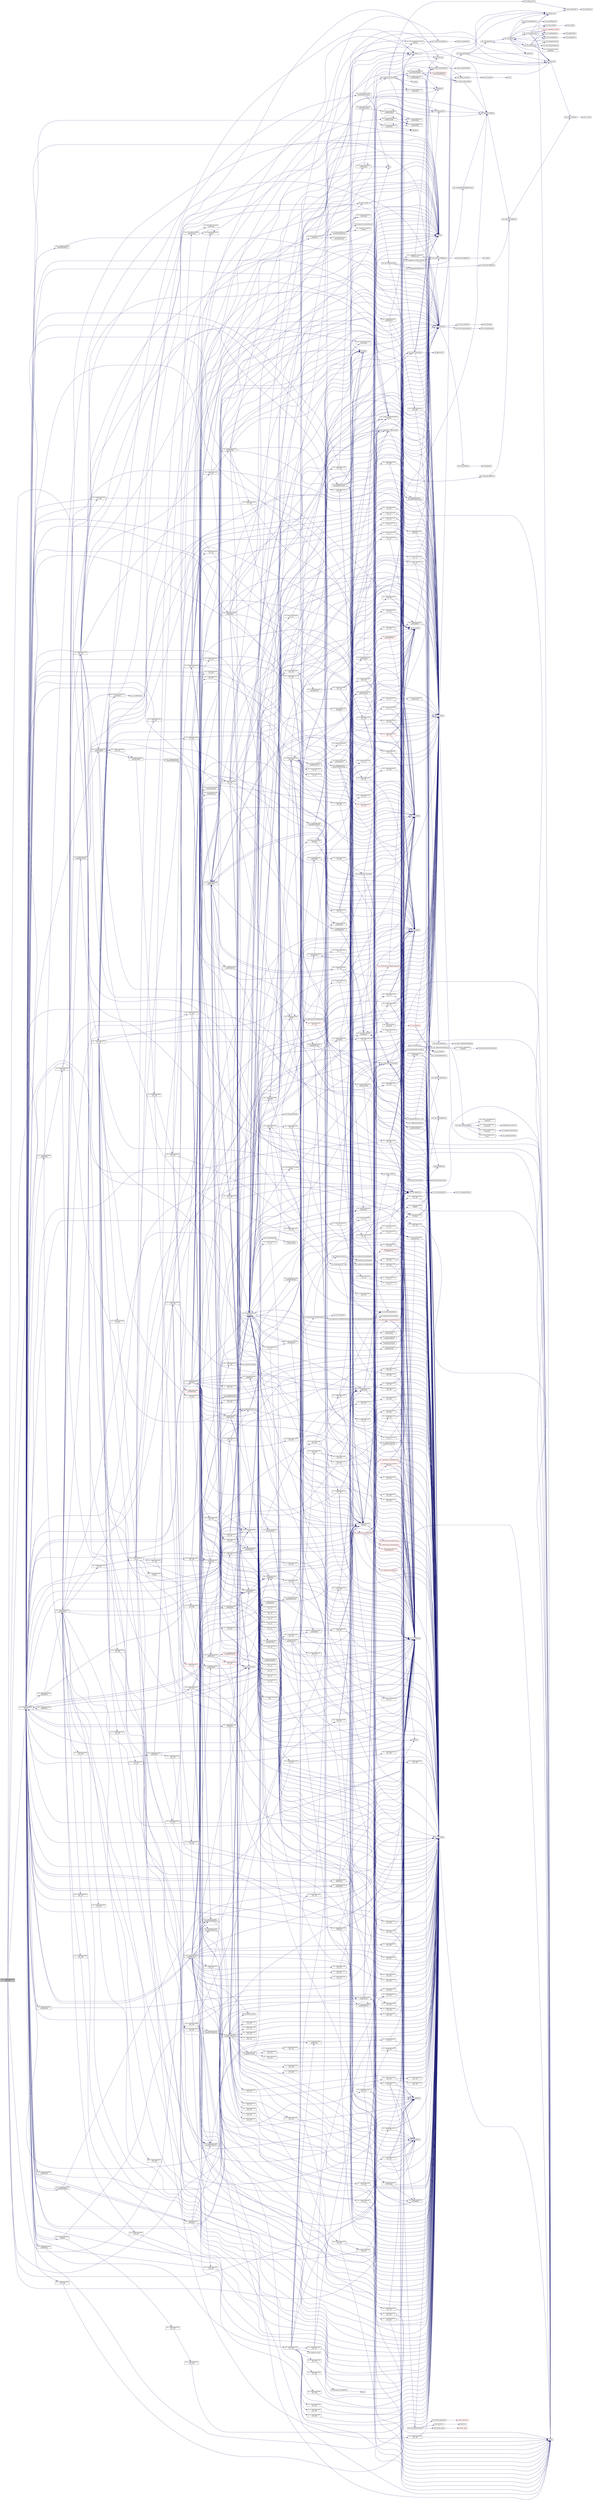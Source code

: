 digraph "omc_CodegenSparseFMI_fun__175"
{
  edge [fontname="Helvetica",fontsize="10",labelfontname="Helvetica",labelfontsize="10"];
  node [fontname="Helvetica",fontsize="10",shape=record];
  rankdir="LR";
  Node91427 [label="omc_CodegenSparseFMI\l_fun__175",height=0.2,width=0.4,color="black", fillcolor="grey75", style="filled", fontcolor="black"];
  Node91427 -> Node91428 [color="midnightblue",fontsize="10",style="solid",fontname="Helvetica"];
  Node91428 [label="omc_CodegenSparseFMI\l_daeExp",height=0.2,width=0.4,color="black", fillcolor="white", style="filled",URL="$d1/d2e/_codegen_sparse_f_m_i_8c.html#ab26972f772620810838d527d8554f2ac"];
  Node91428 -> Node91429 [color="midnightblue",fontsize="10",style="solid",fontname="Helvetica"];
  Node91429 [label="omc_Tpl_writeTok",height=0.2,width=0.4,color="black", fillcolor="white", style="filled",URL="$d7/d52/_tpl_8c.html#a1038a57834f028b49f38adc4d5fcd049"];
  Node91429 -> Node91430 [color="midnightblue",fontsize="10",style="solid",fontname="Helvetica"];
  Node91430 [label="strcmp",height=0.2,width=0.4,color="black", fillcolor="white", style="filled",URL="$db/d13/_c_vode_get_8m.html#ab022bbe018438998408fda94a327a547"];
  Node91428 -> Node91431 [color="midnightblue",fontsize="10",style="solid",fontname="Helvetica"];
  Node91431 [label="omc_Tpl_writeStr",height=0.2,width=0.4,color="black", fillcolor="white", style="filled",URL="$d7/d52/_tpl_8c.html#ada57037d1430be632aea182a946c3245"];
  Node91431 -> Node91430 [color="midnightblue",fontsize="10",style="solid",fontname="Helvetica"];
  Node91431 -> Node91432 [color="midnightblue",fontsize="10",style="solid",fontname="Helvetica"];
  Node91432 [label="omc_System_stringFind",height=0.2,width=0.4,color="black", fillcolor="white", style="filled",URL="$d1/d95/_system_8c.html#aaf91a54874eb5ec9ee51361de070f43f"];
  Node91432 -> Node91433 [color="midnightblue",fontsize="10",style="solid",fontname="Helvetica"];
  Node91433 [label="System_stringFind",height=0.2,width=0.4,color="black", fillcolor="white", style="filled",URL="$d8/d28/_compiler_2boot_2build_2system_8h.html#a616f6ee1c9578bea3ee5ecb840b19682"];
  Node91433 -> Node91434 [color="midnightblue",fontsize="10",style="solid",fontname="Helvetica"];
  Node91434 [label="strstr",height=0.2,width=0.4,color="black", fillcolor="white", style="filled",URL="$df/deb/3rd_party_2regex-0_812_2test_2test_8c.html#a1e5ffad39b65fa937afd3ee288ccf877"];
  Node91428 -> Node91435 [color="midnightblue",fontsize="10",style="solid",fontname="Helvetica"];
  Node91435 [label="intString",height=0.2,width=0.4,color="black", fillcolor="white", style="filled",URL="$d2/d57/build_2include_2omc_2c_2meta_2meta__modelica__builtin_8h.html#a751bf2360cb3df6de97811998890b7ea"];
  Node91428 -> Node91436 [color="midnightblue",fontsize="10",style="solid",fontname="Helvetica"];
  Node91436 [label="realString",height=0.2,width=0.4,color="black", fillcolor="white", style="filled",URL="$d2/d57/build_2include_2omc_2c_2meta_2meta__modelica__builtin_8h.html#a87fa8e77dec9dc00c51dc3bada543d0d"];
  Node91428 -> Node91437 [color="midnightblue",fontsize="10",style="solid",fontname="Helvetica"];
  Node91437 [label="omc_CodegenSparseFMI\l_daeExpSconst",height=0.2,width=0.4,color="black", fillcolor="white", style="filled",URL="$d1/d2e/_codegen_sparse_f_m_i_8c.html#af174c0a3e0a098b60ff2658f1d1d2d80"];
  Node91437 -> Node91429 [color="midnightblue",fontsize="10",style="solid",fontname="Helvetica"];
  Node91437 -> Node91438 [color="midnightblue",fontsize="10",style="solid",fontname="Helvetica"];
  Node91438 [label="omc_Util_escapeModelicaString\lToCString",height=0.2,width=0.4,color="black", fillcolor="white", style="filled",URL="$d9/d7c/_compiler_2boot_2build_2util_8c.html#a0f96a57566dff2c80b35326f8c575873"];
  Node91438 -> Node91439 [color="midnightblue",fontsize="10",style="solid",fontname="Helvetica"];
  Node91439 [label="omc_System_escapedString",height=0.2,width=0.4,color="black", fillcolor="white", style="filled",URL="$d1/d95/_system_8c.html#a170d374b1efa7c49852464d3033532fe"];
  Node91439 -> Node91440 [color="midnightblue",fontsize="10",style="solid",fontname="Helvetica"];
  Node91440 [label="System_escapedString",height=0.2,width=0.4,color="black", fillcolor="white", style="filled",URL="$d8/d28/_compiler_2boot_2build_2system_8h.html#aae4f4ade8d6d1432e5d84736552cb4e6"];
  Node91437 -> Node91431 [color="midnightblue",fontsize="10",style="solid",fontname="Helvetica"];
  Node91428 -> Node91441 [color="midnightblue",fontsize="10",style="solid",fontname="Helvetica"];
  Node91441 [label="omc_CodegenSparseFMI\l_fun__518",height=0.2,width=0.4,color="black", fillcolor="white", style="filled",URL="$d1/d2e/_codegen_sparse_f_m_i_8c.html#a67cef318ec953a01d5cc66a289b9335b"];
  Node91441 -> Node91429 [color="midnightblue",fontsize="10",style="solid",fontname="Helvetica"];
  Node91428 -> Node91442 [color="midnightblue",fontsize="10",style="solid",fontname="Helvetica"];
  Node91442 [label="omc_CodegenSparseFMI\l_daeExpCrefRhs",height=0.2,width=0.4,color="black", fillcolor="white", style="filled",URL="$d1/d2e/_codegen_sparse_f_m_i_8c.html#a1c8b7f7c630c2bb7f0ccdfe262bce698"];
  Node91442 -> Node91443 [color="midnightblue",fontsize="10",style="solid",fontname="Helvetica"];
  Node91443 [label="omc_CodegenSparseFMI\l_fun__523",height=0.2,width=0.4,color="black", fillcolor="white", style="filled",URL="$d1/d2e/_codegen_sparse_f_m_i_8c.html#ac21903386a6c12cb7ddc073d1d74c9a8"];
  Node91443 -> Node91444 [color="midnightblue",fontsize="10",style="solid",fontname="Helvetica"];
  Node91444 [label="omc_CodegenSparseFMI\l_daeExpCrefRhs2",height=0.2,width=0.4,color="black", fillcolor="white", style="filled",URL="$d1/d2e/_codegen_sparse_f_m_i_8c.html#a3fceaffa231b419c45cb8edadd4ba04a"];
  Node91444 -> Node91445 [color="midnightblue",fontsize="10",style="solid",fontname="Helvetica"];
  Node91445 [label="omc_CodegenSparseFMI\l_daeExpCrefRhsArrayBox",height=0.2,width=0.4,color="black", fillcolor="white", style="filled",URL="$d1/d2e/_codegen_sparse_f_m_i_8c.html#ac5ada71119621d15152bb6fa353e7154"];
  Node91445 -> Node91446 [color="midnightblue",fontsize="10",style="solid",fontname="Helvetica"];
  Node91446 [label="omc_CodegenSparseFMI\l_fun__536",height=0.2,width=0.4,color="black", fillcolor="white", style="filled",URL="$d1/d2e/_codegen_sparse_f_m_i_8c.html#a121754d4f9254b91062455b675e89948"];
  Node91446 -> Node91447 [color="midnightblue",fontsize="10",style="solid",fontname="Helvetica"];
  Node91447 [label="omc_CodegenSparseFMI\l_expTypeArray",height=0.2,width=0.4,color="black", fillcolor="white", style="filled",URL="$d1/d2e/_codegen_sparse_f_m_i_8c.html#a64dfaa83232c795757108208e84f0850"];
  Node91447 -> Node91448 [color="midnightblue",fontsize="10",style="solid",fontname="Helvetica"];
  Node91448 [label="omc_CodegenSparseFMI\l_expTypeFlag",height=0.2,width=0.4,color="black", fillcolor="white", style="filled",URL="$d1/d2e/_codegen_sparse_f_m_i_8c.html#a6795f6b6f55ae5a0e5b6c4283d5d4a8e"];
  Node91448 -> Node91449 [color="midnightblue",fontsize="10",style="solid",fontname="Helvetica"];
  Node91449 [label="omc_CodegenSparseFMI\l_fun__706",height=0.2,width=0.4,color="black", fillcolor="white", style="filled",URL="$d1/d2e/_codegen_sparse_f_m_i_8c.html#aa99ff9cf4eaae56f2feaa06c84e7dbba"];
  Node91449 -> Node91450 [color="midnightblue",fontsize="10",style="solid",fontname="Helvetica"];
  Node91450 [label="omc_CodegenSparseFMI\l_expTypeShort",height=0.2,width=0.4,color="black", fillcolor="white", style="filled",URL="$d1/d2e/_codegen_sparse_f_m_i_8c.html#a1c2b815a074641365b8540e30d164b5f"];
  Node91450 -> Node91429 [color="midnightblue",fontsize="10",style="solid",fontname="Helvetica"];
  Node91450 -> Node91451 [color="midnightblue",fontsize="10",style="solid",fontname="Helvetica"];
  Node91451 [label="omc_Config_acceptMetaModelica\lGrammar",height=0.2,width=0.4,color="black", fillcolor="white", style="filled",URL="$d1/d5c/_config_8c.html#abbb1ebde9dd1336640d4feb5ef557d9a"];
  Node91451 -> Node91452 [color="midnightblue",fontsize="10",style="solid",fontname="Helvetica"];
  Node91452 [label="omc_Flags_getConfigEnum",height=0.2,width=0.4,color="black", fillcolor="white", style="filled",URL="$d3/db3/_flags_8c.html#add52ff282ca5df852c1905fabb4571c9"];
  Node91452 -> Node91453 [color="midnightblue",fontsize="10",style="solid",fontname="Helvetica"];
  Node91453 [label="omc_Flags_getConfigValue",height=0.2,width=0.4,color="black", fillcolor="white", style="filled",URL="$d3/db3/_flags_8c.html#a96ba70d54b6662cf90933a207c0c6b8e"];
  Node91453 -> Node91454 [color="midnightblue",fontsize="10",style="solid",fontname="Helvetica"];
  Node91454 [label="omc_Flags_loadFlags",height=0.2,width=0.4,color="black", fillcolor="white", style="filled",URL="$d3/db3/_flags_8c.html#a760d66f53b65ac257876ca0f6308f09f"];
  Node91454 -> Node91455 [color="midnightblue",fontsize="10",style="solid",fontname="Helvetica"];
  Node91455 [label="omc_List_fold",height=0.2,width=0.4,color="black", fillcolor="white", style="filled",URL="$da/d72/_compiler_2boot_2build_2list_8c.html#a3ec1ee3a5ff53be9af368e290be09182"];
  Node91450 -> Node91456 [color="midnightblue",fontsize="10",style="solid",fontname="Helvetica"];
  Node91456 [label="omc_CodegenSparseFMI\l_fun__690",height=0.2,width=0.4,color="black", fillcolor="white", style="filled",URL="$d1/d2e/_codegen_sparse_f_m_i_8c.html#a8c8004126dd517e4a134acab7fcc43a5"];
  Node91456 -> Node91429 [color="midnightblue",fontsize="10",style="solid",fontname="Helvetica"];
  Node91450 -> Node91457 [color="midnightblue",fontsize="10",style="solid",fontname="Helvetica"];
  Node91457 [label="omc_ClassInf_getStateName",height=0.2,width=0.4,color="black", fillcolor="white", style="filled",URL="$d4/d47/_class_inf_8c.html#a13bf30a04c4c83a98a949a2fb106aa2a"];
  Node91450 -> Node91458 [color="midnightblue",fontsize="10",style="solid",fontname="Helvetica"];
  Node91458 [label="omc_CodegenUtil_underscorePath",height=0.2,width=0.4,color="black", fillcolor="white", style="filled",URL="$de/d91/_codegen_util_8c.html#a1f1383df613db73164b297470f762459"];
  Node91458 -> Node91459 [color="midnightblue",fontsize="10",style="solid",fontname="Helvetica"];
  Node91459 [label="omc_CodegenUtil_replaceDot\lAndUnderscore",height=0.2,width=0.4,color="black", fillcolor="white", style="filled",URL="$de/d91/_codegen_util_8c.html#a4a3591cd347973b3220fe437765dab23"];
  Node91459 -> Node91460 [color="midnightblue",fontsize="10",style="solid",fontname="Helvetica"];
  Node91460 [label="omc_System_stringReplace",height=0.2,width=0.4,color="black", fillcolor="white", style="filled",URL="$d1/d95/_system_8c.html#a058b959f3f74b2d76bb6b21a01cdddb1"];
  Node91460 -> Node91461 [color="midnightblue",fontsize="10",style="solid",fontname="Helvetica"];
  Node91461 [label="System_stringReplace",height=0.2,width=0.4,color="black", fillcolor="white", style="filled",URL="$d8/d28/_compiler_2boot_2build_2system_8h.html#abd9e4634afacfdd5c965aee4d8662e35"];
  Node91461 -> Node91462 [color="midnightblue",fontsize="10",style="solid",fontname="Helvetica"];
  Node91462 [label="_replace",height=0.2,width=0.4,color="black", fillcolor="white", style="filled",URL="$d0/dfd/printimpl_8c.html#a0ba59718edccbb5a0e203e2c9600a69c"];
  Node91459 -> Node91431 [color="midnightblue",fontsize="10",style="solid",fontname="Helvetica"];
  Node91459 -> Node91463 [color="midnightblue",fontsize="10",style="solid",fontname="Helvetica"];
  Node91463 [label="omc_Tpl_textString",height=0.2,width=0.4,color="black", fillcolor="white", style="filled",URL="$d7/d52/_tpl_8c.html#a3df7e553e36d815ca12207c1b633f741"];
  Node91463 -> Node91464 [color="midnightblue",fontsize="10",style="solid",fontname="Helvetica"];
  Node91464 [label="omc_Print_saveAndClearBuf",height=0.2,width=0.4,color="black", fillcolor="white", style="filled",URL="$dc/d4a/_print_8c.html#a9be4a7e0fd8ef4d0e9a96b6a7d30129b"];
  Node91464 -> Node91465 [color="midnightblue",fontsize="10",style="solid",fontname="Helvetica"];
  Node91465 [label="Print_saveAndClearBuf",height=0.2,width=0.4,color="black", fillcolor="white", style="filled",URL="$db/def/_print_8h.html#afbd06f69772f11802874118538c5e3cb"];
  Node91463 -> Node91466 [color="midnightblue",fontsize="10",style="solid",fontname="Helvetica"];
  Node91466 [label="omc_Tpl_textStringBuf",height=0.2,width=0.4,color="black", fillcolor="white", style="filled",URL="$d7/d52/_tpl_8c.html#a569b285dc7a7a3d881d4a69ee8857b85"];
  Node91466 -> Node91467 [color="midnightblue",fontsize="10",style="solid",fontname="Helvetica"];
  Node91467 [label="omc_Tpl_tokensString",height=0.2,width=0.4,color="black", fillcolor="white", style="filled",URL="$d7/d52/_tpl_8c.html#a2085a822c35dc488683fbb303c0d6546"];
  Node91467 -> Node91468 [color="midnightblue",fontsize="10",style="solid",fontname="Helvetica"];
  Node91468 [label="omc_Tpl_tokString",height=0.2,width=0.4,color="black", fillcolor="white", style="filled",URL="$d7/d52/_tpl_8c.html#aaad1c380626ef433bd8e0102f48743cf"];
  Node91468 -> Node91469 [color="midnightblue",fontsize="10",style="solid",fontname="Helvetica"];
  Node91469 [label="omc_Print_printBufNewLine",height=0.2,width=0.4,color="black", fillcolor="white", style="filled",URL="$dc/d4a/_print_8c.html#a56936142cb06c2610c5c55a0f0672826"];
  Node91469 -> Node91470 [color="midnightblue",fontsize="10",style="solid",fontname="Helvetica"];
  Node91470 [label="Print_printBufNewLine",height=0.2,width=0.4,color="black", fillcolor="white", style="filled",URL="$db/def/_print_8h.html#a3b18f8c254923287e4e0dc39d5c39a3a"];
  Node91468 -> Node91471 [color="midnightblue",fontsize="10",style="solid",fontname="Helvetica"];
  Node91471 [label="omc_Print_getBufLength",height=0.2,width=0.4,color="black", fillcolor="white", style="filled",URL="$dc/d4a/_print_8c.html#a65cb82b6b1bc6acf3a656ef9978109b2"];
  Node91471 -> Node91472 [color="midnightblue",fontsize="10",style="solid",fontname="Helvetica"];
  Node91472 [label="Print_getBufLength",height=0.2,width=0.4,color="black", fillcolor="white", style="filled",URL="$db/def/_print_8h.html#a512282b99288e8ec6b431e7dee78c76f"];
  Node91468 -> Node91473 [color="midnightblue",fontsize="10",style="solid",fontname="Helvetica"];
  Node91473 [label="omc_Print_printBufSpace",height=0.2,width=0.4,color="black", fillcolor="white", style="filled",URL="$dc/d4a/_print_8c.html#a02aa663c225bece7c208406683415d6f"];
  Node91473 -> Node91474 [color="midnightblue",fontsize="10",style="solid",fontname="Helvetica"];
  Node91474 [label="Print_printBufSpace",height=0.2,width=0.4,color="black", fillcolor="white", style="filled",URL="$db/def/_print_8h.html#a494a05754b95d4ded8cf421fe8799495"];
  Node91468 -> Node91475 [color="midnightblue",fontsize="10",style="solid",fontname="Helvetica"];
  Node91475 [label="omc_Print_printBuf",height=0.2,width=0.4,color="black", fillcolor="white", style="filled",URL="$dc/d4a/_print_8c.html#a0814578dcc1618c6b57729067765170b"];
  Node91475 -> Node91476 [color="midnightblue",fontsize="10",style="solid",fontname="Helvetica"];
  Node91476 [label="Print_printBuf",height=0.2,width=0.4,color="black", fillcolor="white", style="filled",URL="$db/def/_print_8h.html#a4e09b57c2e6549226f6669ca20a3cf07"];
  Node91468 -> Node91477 [color="midnightblue",fontsize="10",style="solid",fontname="Helvetica"];
  Node91477 [label="omc_Tpl_stringListString",height=0.2,width=0.4,color="black", fillcolor="white", style="filled",URL="$d7/d52/_tpl_8c.html#aee284774d669dd515363b1fac8b7086c"];
  Node91477 -> Node91430 [color="midnightblue",fontsize="10",style="solid",fontname="Helvetica"];
  Node91477 -> Node91471 [color="midnightblue",fontsize="10",style="solid",fontname="Helvetica"];
  Node91477 -> Node91473 [color="midnightblue",fontsize="10",style="solid",fontname="Helvetica"];
  Node91477 -> Node91475 [color="midnightblue",fontsize="10",style="solid",fontname="Helvetica"];
  Node91477 -> Node91478 [color="midnightblue",fontsize="10",style="solid",fontname="Helvetica"];
  Node91478 [label="omc_Print_hasBufNewLineAtEnd",height=0.2,width=0.4,color="red", fillcolor="white", style="filled",URL="$dc/d4a/_print_8c.html#a688e4a253785b1cd5b77e1a52c1a6dca"];
  Node91477 -> Node91480 [color="midnightblue",fontsize="10",style="solid",fontname="Helvetica"];
  Node91480 [label="omc_Flags_isSet",height=0.2,width=0.4,color="black", fillcolor="white", style="filled",URL="$d3/db3/_flags_8c.html#a34e6591659b1578969141a635ff24042"];
  Node91480 -> Node91454 [color="midnightblue",fontsize="10",style="solid",fontname="Helvetica"];
  Node91477 -> Node91481 [color="midnightblue",fontsize="10",style="solid",fontname="Helvetica"];
  Node91481 [label="omc_Debug_trace",height=0.2,width=0.4,color="black", fillcolor="white", style="filled",URL="$d6/d1d/_compiler_2boot_2build_2debug_8c.html#a465f6e24432a8b1db4c7576ea09e7259"];
  Node91481 -> Node91482 [color="midnightblue",fontsize="10",style="solid",fontname="Helvetica"];
  Node91482 [label="omc_Print_printErrorBuf",height=0.2,width=0.4,color="black", fillcolor="white", style="filled",URL="$dc/d4a/_print_8c.html#a136f27763cbad8fdab9e975d877aff4b"];
  Node91482 -> Node91483 [color="midnightblue",fontsize="10",style="solid",fontname="Helvetica"];
  Node91483 [label="Print_printErrorBuf",height=0.2,width=0.4,color="black", fillcolor="white", style="filled",URL="$db/def/_print_8h.html#ac4ef051f731ad4fd851c45be8d215b4c"];
  Node91468 -> Node91484 [color="midnightblue",fontsize="10",style="solid",fontname="Helvetica"];
  Node91484 [label="omc_Tpl_blockString",height=0.2,width=0.4,color="black", fillcolor="white", style="filled",URL="$d7/d52/_tpl_8c.html#a5439b4832f78013add9b4aa8389f2bdc"];
  Node91484 -> Node91467 [color="midnightblue",fontsize="10",style="solid",fontname="Helvetica"];
  Node91484 -> Node91473 [color="midnightblue",fontsize="10",style="solid",fontname="Helvetica"];
  Node91484 -> Node91471 [color="midnightblue",fontsize="10",style="solid",fontname="Helvetica"];
  Node91484 -> Node91468 [color="midnightblue",fontsize="10",style="solid",fontname="Helvetica"];
  Node91484 -> Node91485 [color="midnightblue",fontsize="10",style="solid",fontname="Helvetica"];
  Node91485 [label="omc_Tpl_iterSeparatorString",height=0.2,width=0.4,color="black", fillcolor="white", style="filled",URL="$d7/d52/_tpl_8c.html#aac82332fb79d7c0b20e59be6a4161452"];
  Node91485 -> Node91468 [color="midnightblue",fontsize="10",style="solid",fontname="Helvetica"];
  Node91484 -> Node91486 [color="midnightblue",fontsize="10",style="solid",fontname="Helvetica"];
  Node91486 [label="omc_Tpl_iterSeparatorAlign\lWrapString",height=0.2,width=0.4,color="black", fillcolor="white", style="filled",URL="$d7/d52/_tpl_8c.html#abf190d9e11ccd80e0749d132287e5052"];
  Node91484 -> Node91487 [color="midnightblue",fontsize="10",style="solid",fontname="Helvetica"];
  Node91487 [label="omc_Tpl_iterAlignWrapString",height=0.2,width=0.4,color="black", fillcolor="white", style="filled",URL="$d7/d52/_tpl_8c.html#a6b1e4c1278b1da42e896a4ea81cc6fd3"];
  Node91484 -> Node91480 [color="midnightblue",fontsize="10",style="solid",fontname="Helvetica"];
  Node91484 -> Node91481 [color="midnightblue",fontsize="10",style="solid",fontname="Helvetica"];
  Node91468 -> Node91488 [color="midnightblue",fontsize="10",style="solid",fontname="Helvetica"];
  Node91488 [label="listReverse",height=0.2,width=0.4,color="black", fillcolor="white", style="filled",URL="$d2/d57/build_2include_2omc_2c_2meta_2meta__modelica__builtin_8h.html#a81001ba45c298ade27540edd2589777c"];
  Node91468 -> Node91480 [color="midnightblue",fontsize="10",style="solid",fontname="Helvetica"];
  Node91468 -> Node91481 [color="midnightblue",fontsize="10",style="solid",fontname="Helvetica"];
  Node91466 -> Node91488 [color="midnightblue",fontsize="10",style="solid",fontname="Helvetica"];
  Node91466 -> Node91480 [color="midnightblue",fontsize="10",style="solid",fontname="Helvetica"];
  Node91466 -> Node91481 [color="midnightblue",fontsize="10",style="solid",fontname="Helvetica"];
  Node91463 -> Node91489 [color="midnightblue",fontsize="10",style="solid",fontname="Helvetica"];
  Node91489 [label="omc_Print_getString",height=0.2,width=0.4,color="black", fillcolor="white", style="filled",URL="$dc/d4a/_print_8c.html#a24f4e5ba012abc81ac68e0c3bfb3dfcb"];
  Node91489 -> Node91490 [color="midnightblue",fontsize="10",style="solid",fontname="Helvetica"];
  Node91490 [label="Print_getString",height=0.2,width=0.4,color="black", fillcolor="white", style="filled",URL="$db/def/_print_8h.html#adc535a7680da761472c50a3613eba8d7"];
  Node91463 -> Node91491 [color="midnightblue",fontsize="10",style="solid",fontname="Helvetica"];
  Node91491 [label="omc_Print_restoreBuf",height=0.2,width=0.4,color="black", fillcolor="white", style="filled",URL="$dc/d4a/_print_8c.html#ab5cdbbbaeeac69f9d76f10b1354c7ba2"];
  Node91491 -> Node91492 [color="midnightblue",fontsize="10",style="solid",fontname="Helvetica"];
  Node91492 [label="Print_restoreBuf",height=0.2,width=0.4,color="black", fillcolor="white", style="filled",URL="$db/def/_print_8h.html#a30efd8fc4a8cb13b594cb63bcac9407c"];
  Node91463 -> Node91480 [color="midnightblue",fontsize="10",style="solid",fontname="Helvetica"];
  Node91463 -> Node91481 [color="midnightblue",fontsize="10",style="solid",fontname="Helvetica"];
  Node91459 -> Node91493 [color="midnightblue",fontsize="10",style="solid",fontname="Helvetica"];
  Node91493 [label="omc_System_unquoteIdentifier",height=0.2,width=0.4,color="black", fillcolor="white", style="filled",URL="$d1/d95/_system_8c.html#ac678e26dc7e5e44c5a62fa720045ba0b"];
  Node91493 -> Node91494 [color="midnightblue",fontsize="10",style="solid",fontname="Helvetica"];
  Node91494 [label="System_unquoteIdentifier",height=0.2,width=0.4,color="black", fillcolor="white", style="filled",URL="$d8/d28/_compiler_2boot_2build_2system_8h.html#a2a6d691709998419f6ae991b9e754117"];
  Node91458 -> Node91429 [color="midnightblue",fontsize="10",style="solid",fontname="Helvetica"];
  Node91449 -> Node91495 [color="midnightblue",fontsize="10",style="solid",fontname="Helvetica"];
  Node91495 [label="omc_CodegenSparseFMI\l_fun__704",height=0.2,width=0.4,color="black", fillcolor="white", style="filled",URL="$d1/d2e/_codegen_sparse_f_m_i_8c.html#a819b0e086f2b4da0737832abca63ffed"];
  Node91495 -> Node91429 [color="midnightblue",fontsize="10",style="solid",fontname="Helvetica"];
  Node91495 -> Node91450 [color="midnightblue",fontsize="10",style="solid",fontname="Helvetica"];
  Node91495 -> Node91496 [color="midnightblue",fontsize="10",style="solid",fontname="Helvetica"];
  Node91496 [label="omc_CodegenSparseFMI\l_fun__703",height=0.2,width=0.4,color="black", fillcolor="white", style="filled",URL="$d1/d2e/_codegen_sparse_f_m_i_8c.html#aac64164dc707a7060695b16289c95363"];
  Node91496 -> Node91429 [color="midnightblue",fontsize="10",style="solid",fontname="Helvetica"];
  Node91496 -> Node91457 [color="midnightblue",fontsize="10",style="solid",fontname="Helvetica"];
  Node91496 -> Node91458 [color="midnightblue",fontsize="10",style="solid",fontname="Helvetica"];
  Node91496 -> Node91450 [color="midnightblue",fontsize="10",style="solid",fontname="Helvetica"];
  Node91449 -> Node91429 [color="midnightblue",fontsize="10",style="solid",fontname="Helvetica"];
  Node91449 -> Node91497 [color="midnightblue",fontsize="10",style="solid",fontname="Helvetica"];
  Node91497 [label="omc_CodegenSparseFMI\l_fun__705",height=0.2,width=0.4,color="black", fillcolor="white", style="filled",URL="$d1/d2e/_codegen_sparse_f_m_i_8c.html#a92271e2ad4042c0e75f2a0f81f09aed9"];
  Node91497 -> Node91450 [color="midnightblue",fontsize="10",style="solid",fontname="Helvetica"];
  Node91497 -> Node91429 [color="midnightblue",fontsize="10",style="solid",fontname="Helvetica"];
  Node91497 -> Node91448 [color="midnightblue",fontsize="10",style="solid",fontname="Helvetica"];
  Node91446 -> Node91498 [color="midnightblue",fontsize="10",style="solid",fontname="Helvetica"];
  Node91498 [label="omc_CodegenSparseFMI\l_tempDecl",height=0.2,width=0.4,color="black", fillcolor="white", style="filled",URL="$d1/d2e/_codegen_sparse_f_m_i_8c.html#a41b68e3e9765b2d8afc8ce6102197450"];
  Node91498 -> Node91429 [color="midnightblue",fontsize="10",style="solid",fontname="Helvetica"];
  Node91498 -> Node91499 [color="midnightblue",fontsize="10",style="solid",fontname="Helvetica"];
  Node91499 [label="omc_System_tmpTick",height=0.2,width=0.4,color="black", fillcolor="white", style="filled",URL="$d1/d95/_system_8c.html#abfcc4960d3ab4c6a88ea3a5d34d8ffe8"];
  Node91499 -> Node91500 [color="midnightblue",fontsize="10",style="solid",fontname="Helvetica"];
  Node91500 [label="omc_System_tmpTickIndex",height=0.2,width=0.4,color="black", fillcolor="white", style="filled",URL="$d1/d95/_system_8c.html#a20b3030a9ff040efb53eeaa6f1f0eb5e"];
  Node91500 -> Node91501 [color="midnightblue",fontsize="10",style="solid",fontname="Helvetica"];
  Node91501 [label="SystemImpl_tmpTickIndex",height=0.2,width=0.4,color="black", fillcolor="white", style="filled",URL="$d8/d28/_compiler_2boot_2build_2system_8h.html#a90c145e300ea9097787a310b2ba0deda"];
  Node91498 -> Node91431 [color="midnightblue",fontsize="10",style="solid",fontname="Helvetica"];
  Node91498 -> Node91435 [color="midnightblue",fontsize="10",style="solid",fontname="Helvetica"];
  Node91498 -> Node91502 [color="midnightblue",fontsize="10",style="solid",fontname="Helvetica"];
  Node91502 [label="omc_CodegenSparseFMI\l_fun__683",height=0.2,width=0.4,color="black", fillcolor="white", style="filled",URL="$d1/d2e/_codegen_sparse_f_m_i_8c.html#adb1f709f6ee5a3c64e0cb81045966ea2"];
  Node91502 -> Node91503 [color="midnightblue",fontsize="10",style="solid",fontname="Helvetica"];
  Node91503 [label="stringHashDjb2Mod",height=0.2,width=0.4,color="black", fillcolor="white", style="filled",URL="$d2/d57/build_2include_2omc_2c_2meta_2meta__modelica__builtin_8h.html#a71a925de64a6f26ca5ef2903b616e73d"];
  Node91502 -> Node91430 [color="midnightblue",fontsize="10",style="solid",fontname="Helvetica"];
  Node91502 -> Node91504 [color="midnightblue",fontsize="10",style="solid",fontname="Helvetica"];
  Node91504 [label="omc_Tpl_pushBlock",height=0.2,width=0.4,color="black", fillcolor="white", style="filled",URL="$d7/d52/_tpl_8c.html#a99d6bda0846441f21c5081261888085a"];
  Node91502 -> Node91429 [color="midnightblue",fontsize="10",style="solid",fontname="Helvetica"];
  Node91502 -> Node91505 [color="midnightblue",fontsize="10",style="solid",fontname="Helvetica"];
  Node91505 [label="omc_Tpl_writeText",height=0.2,width=0.4,color="black", fillcolor="white", style="filled",URL="$d7/d52/_tpl_8c.html#a7e5a397e973cf3de37af50d58cbb789f"];
  Node91502 -> Node91506 [color="midnightblue",fontsize="10",style="solid",fontname="Helvetica"];
  Node91506 [label="omc_Tpl_popBlock",height=0.2,width=0.4,color="black", fillcolor="white", style="filled",URL="$d7/d52/_tpl_8c.html#a6cf6c8514535aa47abb9ff6badd4f6a5"];
  Node91498 -> Node91505 [color="midnightblue",fontsize="10",style="solid",fontname="Helvetica"];
  Node91446 -> Node91463 [color="midnightblue",fontsize="10",style="solid",fontname="Helvetica"];
  Node91446 -> Node91507 [color="midnightblue",fontsize="10",style="solid",fontname="Helvetica"];
  Node91507 [label="listLength",height=0.2,width=0.4,color="black", fillcolor="white", style="filled",URL="$d2/d57/build_2include_2omc_2c_2meta_2meta__modelica__builtin_8h.html#a6983369f3c3e3e8cc41ac483c9a9baf1"];
  Node91446 -> Node91431 [color="midnightblue",fontsize="10",style="solid",fontname="Helvetica"];
  Node91446 -> Node91435 [color="midnightblue",fontsize="10",style="solid",fontname="Helvetica"];
  Node91446 -> Node91508 [color="midnightblue",fontsize="10",style="solid",fontname="Helvetica"];
  Node91508 [label="omc_Tpl_pushIter",height=0.2,width=0.4,color="black", fillcolor="white", style="filled",URL="$d7/d52/_tpl_8c.html#a79ae8e0232bfdb080d90e9f7890dc199"];
  Node91446 -> Node91509 [color="midnightblue",fontsize="10",style="solid",fontname="Helvetica"];
  Node91509 [label="omc_CodegenSparseFMI\l_lm__535",height=0.2,width=0.4,color="black", fillcolor="white", style="filled",URL="$d1/d2e/_codegen_sparse_f_m_i_8c.html#a0cc17a02391ca8d1c517dbb95fd9ffd6"];
  Node91509 -> Node91510 [color="midnightblue",fontsize="10",style="solid",fontname="Helvetica"];
  Node91510 [label="omc_CodegenSparseFMI\l_dimension",height=0.2,width=0.4,color="black", fillcolor="white", style="filled",URL="$d1/d2e/_codegen_sparse_f_m_i_8c.html#ae8cd650b009691f6530a5710a8c7226a"];
  Node91510 -> Node91431 [color="midnightblue",fontsize="10",style="solid",fontname="Helvetica"];
  Node91510 -> Node91435 [color="midnightblue",fontsize="10",style="solid",fontname="Helvetica"];
  Node91510 -> Node91429 [color="midnightblue",fontsize="10",style="solid",fontname="Helvetica"];
  Node91509 -> Node91511 [color="midnightblue",fontsize="10",style="solid",fontname="Helvetica"];
  Node91511 [label="omc_Tpl_nextIter",height=0.2,width=0.4,color="black", fillcolor="white", style="filled",URL="$d7/d52/_tpl_8c.html#ae3c38d796bafc525ba51ed985d39c720"];
  Node91446 -> Node91512 [color="midnightblue",fontsize="10",style="solid",fontname="Helvetica"];
  Node91512 [label="omc_Tpl_popIter",height=0.2,width=0.4,color="black", fillcolor="white", style="filled",URL="$d7/d52/_tpl_8c.html#abda700a6d3553ffecd4d194dea81a179"];
  Node91446 -> Node91450 [color="midnightblue",fontsize="10",style="solid",fontname="Helvetica"];
  Node91446 -> Node91505 [color="midnightblue",fontsize="10",style="solid",fontname="Helvetica"];
  Node91446 -> Node91429 [color="midnightblue",fontsize="10",style="solid",fontname="Helvetica"];
  Node91446 -> Node91513 [color="midnightblue",fontsize="10",style="solid",fontname="Helvetica"];
  Node91513 [label="omc_CodegenSparseFMI\l_arrayCrefCStr",height=0.2,width=0.4,color="black", fillcolor="white", style="filled",URL="$d1/d2e/_codegen_sparse_f_m_i_8c.html#ac511a5eb194ff694eb0a1d79e1a6c1a0"];
  Node91513 -> Node91429 [color="midnightblue",fontsize="10",style="solid",fontname="Helvetica"];
  Node91513 -> Node91514 [color="midnightblue",fontsize="10",style="solid",fontname="Helvetica"];
  Node91514 [label="omc_CodegenSparseFMI\l_arrayCrefCStr2",height=0.2,width=0.4,color="black", fillcolor="white", style="filled",URL="$d1/d2e/_codegen_sparse_f_m_i_8c.html#a2eae96c271500f6a4b91732dd4d2b9ae"];
  Node91514 -> Node91493 [color="midnightblue",fontsize="10",style="solid",fontname="Helvetica"];
  Node91514 -> Node91431 [color="midnightblue",fontsize="10",style="solid",fontname="Helvetica"];
  Node91514 -> Node91515 [color="midnightblue",fontsize="10",style="solid",fontname="Helvetica"];
  Node91515 [label="omc_CodegenSparseFMI\l_subscriptsToCStr2",height=0.2,width=0.4,color="red", fillcolor="white", style="filled",URL="$d1/d2e/_codegen_sparse_f_m_i_8c.html#afbab74c2b626dba7319b3777c0085661"];
  Node91515 -> Node91508 [color="midnightblue",fontsize="10",style="solid",fontname="Helvetica"];
  Node91515 -> Node91512 [color="midnightblue",fontsize="10",style="solid",fontname="Helvetica"];
  Node91514 -> Node91429 [color="midnightblue",fontsize="10",style="solid",fontname="Helvetica"];
  Node91444 -> Node91518 [color="midnightblue",fontsize="10",style="solid",fontname="Helvetica"];
  Node91518 [label="omc_CodegenSparseFMI\l_fun__530",height=0.2,width=0.4,color="black", fillcolor="white", style="filled",URL="$d1/d2e/_codegen_sparse_f_m_i_8c.html#adafc20d2b20410209532669c9b45ae16"];
  Node91518 -> Node91519 [color="midnightblue",fontsize="10",style="solid",fontname="Helvetica"];
  Node91519 [label="omc_SimCodeFunctionUtil\l_crefIsScalar",height=0.2,width=0.4,color="black", fillcolor="white", style="filled",URL="$d4/d6b/_sim_code_function_util_8c.html#a55a3b6e0d9d28b3f09202429b8cdd5e2"];
  Node91519 -> Node91520 [color="midnightblue",fontsize="10",style="solid",fontname="Helvetica"];
  Node91520 [label="omc_SimCodeFunctionUtil\l_inFunctionContext",height=0.2,width=0.4,color="black", fillcolor="white", style="filled",URL="$d4/d6b/_sim_code_function_util_8c.html#a5dbdff2bcab94c16861a459388614408"];
  Node91519 -> Node91521 [color="midnightblue",fontsize="10",style="solid",fontname="Helvetica"];
  Node91521 [label="omc_ComponentReference\l_crefLastSubs",height=0.2,width=0.4,color="black", fillcolor="white", style="filled",URL="$d9/d14/_component_reference_8c.html#a3f6103afac7dca99c57aa2db9673bd27"];
  Node91519 -> Node91480 [color="midnightblue",fontsize="10",style="solid",fontname="Helvetica"];
  Node91519 -> Node91522 [color="midnightblue",fontsize="10",style="solid",fontname="Helvetica"];
  Node91522 [label="omc_ComponentReference\l_crefHasScalarSubscripts",height=0.2,width=0.4,color="black", fillcolor="white", style="filled",URL="$d9/d14/_component_reference_8c.html#a6b0e1fecfd57ba5e9ad1b64d47caf553"];
  Node91522 -> Node91521 [color="midnightblue",fontsize="10",style="solid",fontname="Helvetica"];
  Node91522 -> Node91523 [color="midnightblue",fontsize="10",style="solid",fontname="Helvetica"];
  Node91523 [label="omc_Expression_subscript\lConstants",height=0.2,width=0.4,color="black", fillcolor="white", style="filled",URL="$d1/d08/_expression_8c.html#a5ff6627ae2c8b6d4dd46cf1ff5cf2873"];
  Node91522 -> Node91524 [color="midnightblue",fontsize="10",style="solid",fontname="Helvetica"];
  Node91524 [label="omc_ComponentReference\l_crefLastType",height=0.2,width=0.4,color="black", fillcolor="white", style="filled",URL="$d9/d14/_component_reference_8c.html#a4cbfe93b088d5e37d7d9bbd8c886f54d"];
  Node91522 -> Node91525 [color="midnightblue",fontsize="10",style="solid",fontname="Helvetica"];
  Node91525 [label="omc_Expression_arrayDimension",height=0.2,width=0.4,color="black", fillcolor="white", style="filled",URL="$d1/d08/_expression_8c.html#a2a1eb1eb06654bbf7faa4000e0c7cbf3"];
  Node91522 -> Node91507 [color="midnightblue",fontsize="10",style="solid",fontname="Helvetica"];
  Node91522 -> Node91526 [color="midnightblue",fontsize="10",style="solid",fontname="Helvetica"];
  Node91526 [label="void",height=0.2,width=0.4,color="black", fillcolor="white", style="filled",URL="$d1/dd1/3rd_party_2gc_2include_2gc_8h.html#acacfa47efcc44a29f7bb7d98f2a000f8"];
  Node91519 -> Node91527 [color="midnightblue",fontsize="10",style="solid",fontname="Helvetica"];
  Node91527 [label="omc_ComponentReference\l_crefHaveSubs",height=0.2,width=0.4,color="black", fillcolor="white", style="filled",URL="$d9/d14/_component_reference_8c.html#ab27cd80203a3eb7aed5caf370074271b"];
  Node91527 -> Node91432 [color="midnightblue",fontsize="10",style="solid",fontname="Helvetica"];
  Node91527 -> Node91527 [color="midnightblue",fontsize="10",style="solid",fontname="Helvetica"];
  Node91527 -> Node91526 [color="midnightblue",fontsize="10",style="solid",fontname="Helvetica"];
  Node91518 -> Node91528 [color="midnightblue",fontsize="10",style="solid",fontname="Helvetica"];
  Node91528 [label="omc_CodegenSparseFMI\l_fun__529",height=0.2,width=0.4,color="black", fillcolor="white", style="filled",URL="$d1/d2e/_codegen_sparse_f_m_i_8c.html#ada6544d8afd6465616d7ca1d6cf35919"];
  Node91528 -> Node91529 [color="midnightblue",fontsize="10",style="solid",fontname="Helvetica"];
  Node91529 [label="omc_SimCodeFunctionUtil\l_crefSubIsScalar",height=0.2,width=0.4,color="black", fillcolor="white", style="filled",URL="$d4/d6b/_sim_code_function_util_8c.html#a3fe97e4dda7791b1b4a85ef37c08432d"];
  Node91529 -> Node91530 [color="midnightblue",fontsize="10",style="solid",fontname="Helvetica"];
  Node91530 [label="omc_ComponentReference\l_crefSubs",height=0.2,width=0.4,color="black", fillcolor="white", style="filled",URL="$d9/d14/_component_reference_8c.html#a61a4b427dc6a1a1498d05f7d0afa3a72"];
  Node91530 -> Node91530 [color="midnightblue",fontsize="10",style="solid",fontname="Helvetica"];
  Node91530 -> Node91531 [color="midnightblue",fontsize="10",style="solid",fontname="Helvetica"];
  Node91531 [label="listAppend",height=0.2,width=0.4,color="black", fillcolor="white", style="filled",URL="$d2/d57/build_2include_2omc_2c_2meta_2meta__modelica__builtin_8h.html#a56b7e8a835b2d388f5984ca7378bc1ec"];
  Node91529 -> Node91532 [color="midnightblue",fontsize="10",style="solid",fontname="Helvetica"];
  Node91532 [label="omc_SimCodeFunctionUtil\l_subsToScalar",height=0.2,width=0.4,color="black", fillcolor="white", style="filled",URL="$d4/d6b/_sim_code_function_util_8c.html#ab8acad4c1fcad4770eb513f79038154e"];
  Node91528 -> Node91533 [color="midnightblue",fontsize="10",style="solid",fontname="Helvetica"];
  Node91533 [label="omc_CodegenSparseFMI\l_fun__527",height=0.2,width=0.4,color="black", fillcolor="white", style="filled",URL="$d1/d2e/_codegen_sparse_f_m_i_8c.html#a062276f7c90fb95feb046a083d2af7d3"];
  Node91533 -> Node91534 [color="midnightblue",fontsize="10",style="solid",fontname="Helvetica"];
  Node91534 [label="omc_CodegenSparseFMI\l_contextArrayCref",height=0.2,width=0.4,color="black", fillcolor="white", style="filled",URL="$d1/d2e/_codegen_sparse_f_m_i_8c.html#ad34ca042a7daae06a40d75815b95d2ce"];
  Node91534 -> Node91535 [color="midnightblue",fontsize="10",style="solid",fontname="Helvetica"];
  Node91535 [label="omc_CodegenSparseFMI\l_fun__203",height=0.2,width=0.4,color="red", fillcolor="white", style="filled",URL="$d1/d2e/_codegen_sparse_f_m_i_8c.html#a72e44c4b0be7fd2b8711758814a519e9"];
  Node91535 -> Node91429 [color="midnightblue",fontsize="10",style="solid",fontname="Helvetica"];
  Node91535 -> Node91513 [color="midnightblue",fontsize="10",style="solid",fontname="Helvetica"];
  Node91533 -> Node91447 [color="midnightblue",fontsize="10",style="solid",fontname="Helvetica"];
  Node91533 -> Node91498 [color="midnightblue",fontsize="10",style="solid",fontname="Helvetica"];
  Node91533 -> Node91463 [color="midnightblue",fontsize="10",style="solid",fontname="Helvetica"];
  Node91533 -> Node91530 [color="midnightblue",fontsize="10",style="solid",fontname="Helvetica"];
  Node91533 -> Node91537 [color="midnightblue",fontsize="10",style="solid",fontname="Helvetica"];
  Node91537 [label="omc_CodegenSparseFMI\l_daeExpCrefRhsIndexSpec",height=0.2,width=0.4,color="black", fillcolor="white", style="filled",URL="$d1/d2e/_codegen_sparse_f_m_i_8c.html#a59bd853630272057ead85a3b58914019"];
  Node91537 -> Node91507 [color="midnightblue",fontsize="10",style="solid",fontname="Helvetica"];
  Node91537 -> Node91431 [color="midnightblue",fontsize="10",style="solid",fontname="Helvetica"];
  Node91537 -> Node91435 [color="midnightblue",fontsize="10",style="solid",fontname="Helvetica"];
  Node91537 -> Node91508 [color="midnightblue",fontsize="10",style="solid",fontname="Helvetica"];
  Node91537 -> Node91538 [color="midnightblue",fontsize="10",style="solid",fontname="Helvetica"];
  Node91538 [label="omc_CodegenSparseFMI\l_lm__533",height=0.2,width=0.4,color="red", fillcolor="white", style="filled",URL="$d1/d2e/_codegen_sparse_f_m_i_8c.html#a75ebc61d138bcbb2b1fc08805df10b40"];
  Node91538 -> Node91511 [color="midnightblue",fontsize="10",style="solid",fontname="Helvetica"];
  Node91537 -> Node91512 [color="midnightblue",fontsize="10",style="solid",fontname="Helvetica"];
  Node91537 -> Node91498 [color="midnightblue",fontsize="10",style="solid",fontname="Helvetica"];
  Node91537 -> Node91429 [color="midnightblue",fontsize="10",style="solid",fontname="Helvetica"];
  Node91537 -> Node91505 [color="midnightblue",fontsize="10",style="solid",fontname="Helvetica"];
  Node91533 -> Node91429 [color="midnightblue",fontsize="10",style="solid",fontname="Helvetica"];
  Node91533 -> Node91505 [color="midnightblue",fontsize="10",style="solid",fontname="Helvetica"];
  Node91533 -> Node91540 [color="midnightblue",fontsize="10",style="solid",fontname="Helvetica"];
  Node91540 [label="omc_ComponentReference\l_crefStripLastSubs",height=0.2,width=0.4,color="black", fillcolor="white", style="filled",URL="$d9/d14/_component_reference_8c.html#a98a8360029d5518fb72089f8e09a1053"];
  Node91540 -> Node91541 [color="midnightblue",fontsize="10",style="solid",fontname="Helvetica"];
  Node91541 [label="omc_ComponentReference\l_makeCrefIdent",height=0.2,width=0.4,color="black", fillcolor="white", style="filled",URL="$d9/d14/_component_reference_8c.html#a99f05249d0101f2fc925a24367484623"];
  Node91540 -> Node91540 [color="midnightblue",fontsize="10",style="solid",fontname="Helvetica"];
  Node91540 -> Node91542 [color="midnightblue",fontsize="10",style="solid",fontname="Helvetica"];
  Node91542 [label="omc_ComponentReference\l_makeCrefQual",height=0.2,width=0.4,color="black", fillcolor="white", style="filled",URL="$d9/d14/_component_reference_8c.html#a7432b89e50552d0f7590711f64ca96e8"];
  Node91533 -> Node91543 [color="midnightblue",fontsize="10",style="solid",fontname="Helvetica"];
  Node91543 [label="omc_CodegenSparseFMI\l_contextCref",height=0.2,width=0.4,color="black", fillcolor="white", style="filled",URL="$d1/d2e/_codegen_sparse_f_m_i_8c.html#ab493323c2f5e160c78a45d11d7805406"];
  Node91543 -> Node91544 [color="midnightblue",fontsize="10",style="solid",fontname="Helvetica"];
  Node91544 [label="omc_CodegenSparseFMI\l_fun__179",height=0.2,width=0.4,color="black", fillcolor="white", style="filled",URL="$d1/d2e/_codegen_sparse_f_m_i_8c.html#aeaf3383f717379accd0391a45f02b780"];
  Node91544 -> Node91429 [color="midnightblue",fontsize="10",style="solid",fontname="Helvetica"];
  Node91544 -> Node91545 [color="midnightblue",fontsize="10",style="solid",fontname="Helvetica"];
  Node91545 [label="omc_CodegenSparseFMI\l_crefStr",height=0.2,width=0.4,color="black", fillcolor="white", style="filled",URL="$d1/d2e/_codegen_sparse_f_m_i_8c.html#aee65f4ea4fecf662864ce59800cb8248"];
  Node91545 -> Node91431 [color="midnightblue",fontsize="10",style="solid",fontname="Helvetica"];
  Node91545 -> Node91546 [color="midnightblue",fontsize="10",style="solid",fontname="Helvetica"];
  Node91546 [label="omc_CodegenSparseFMI\l_subscriptsStr",height=0.2,width=0.4,color="black", fillcolor="white", style="filled",URL="$d1/d2e/_codegen_sparse_f_m_i_8c.html#a4c5c0a822d0d62ad19094ea732c51403"];
  Node91546 -> Node91429 [color="midnightblue",fontsize="10",style="solid",fontname="Helvetica"];
  Node91546 -> Node91508 [color="midnightblue",fontsize="10",style="solid",fontname="Helvetica"];
  Node91546 -> Node91547 [color="midnightblue",fontsize="10",style="solid",fontname="Helvetica"];
  Node91547 [label="omc_CodegenSparseFMI\l_lm__200",height=0.2,width=0.4,color="black", fillcolor="white", style="filled",URL="$d1/d2e/_codegen_sparse_f_m_i_8c.html#ac9638d7a3c508a618a37ef4d721f78b4"];
  Node91547 -> Node91548 [color="midnightblue",fontsize="10",style="solid",fontname="Helvetica"];
  Node91548 [label="omc_CodegenUtil_subscriptStr",height=0.2,width=0.4,color="black", fillcolor="white", style="filled",URL="$de/d91/_codegen_util_8c.html#aa3323711c0ac6308b5b82ee9c611d4b1"];
  Node91548 -> Node91431 [color="midnightblue",fontsize="10",style="solid",fontname="Helvetica"];
  Node91548 -> Node91435 [color="midnightblue",fontsize="10",style="solid",fontname="Helvetica"];
  Node91548 -> Node91549 [color="midnightblue",fontsize="10",style="solid",fontname="Helvetica"];
  Node91549 [label="omc_CodegenUtil_dotPath",height=0.2,width=0.4,color="black", fillcolor="white", style="filled",URL="$de/d91/_codegen_util_8c.html#a7fddee9a3181f8239dd809b1aca67c78"];
  Node91549 -> Node91431 [color="midnightblue",fontsize="10",style="solid",fontname="Helvetica"];
  Node91549 -> Node91429 [color="midnightblue",fontsize="10",style="solid",fontname="Helvetica"];
  Node91548 -> Node91550 [color="midnightblue",fontsize="10",style="solid",fontname="Helvetica"];
  Node91550 [label="omc_ExpressionDump\l_printExpStr",height=0.2,width=0.4,color="black", fillcolor="white", style="filled",URL="$d8/d16/_expression_dump_8c.html#ab1b14f2e6c847006a4235d1905bb2637"];
  Node91550 -> Node91551 [color="midnightblue",fontsize="10",style="solid",fontname="Helvetica"];
  Node91551 [label="omc_Tpl_tplString2",height=0.2,width=0.4,color="red", fillcolor="white", style="filled",URL="$d7/d52/_tpl_8c.html#a19e668217f7d6c0b176843e40633cae2"];
  Node91551 -> Node91552 [color="midnightblue",fontsize="10",style="solid",fontname="Helvetica"];
  Node91552 [label="omc_Error_getNumErrorMessages",height=0.2,width=0.4,color="black", fillcolor="white", style="filled",URL="$db/da1/_compiler_2boot_2build_2error_8c.html#a6f9ff3d03e91883492e13af7fbc088ff"];
  Node91552 -> Node91553 [color="midnightblue",fontsize="10",style="solid",fontname="Helvetica"];
  Node91553 [label="omc_ErrorExt_getNumError\lMessages",height=0.2,width=0.4,color="black", fillcolor="white", style="filled",URL="$d4/dce/_error_ext_8c.html#a0195f83af0487b3e7bf35deb4225e582"];
  Node91553 -> Node91554 [color="midnightblue",fontsize="10",style="solid",fontname="Helvetica"];
  Node91554 [label="ErrorImpl__getNumErrorMessages",height=0.2,width=0.4,color="black", fillcolor="white", style="filled",URL="$d1/d40/boot_2build_2_error_ext_8h.html#a1206137921767ad0e49abe96adf7b5e3"];
  Node91551 -> Node91556 [color="midnightblue",fontsize="10",style="solid",fontname="Helvetica"];
  Node91556 [label="omc_Tpl_failIfTrue",height=0.2,width=0.4,color="black", fillcolor="white", style="filled",URL="$d7/d52/_tpl_8c.html#a4c5af303d93cb4cea7b309b336519c31"];
  Node91551 -> Node91463 [color="midnightblue",fontsize="10",style="solid",fontname="Helvetica"];
  Node91548 -> Node91429 [color="midnightblue",fontsize="10",style="solid",fontname="Helvetica"];
  Node91548 -> Node91557 [color="midnightblue",fontsize="10",style="solid",fontname="Helvetica"];
  Node91557 [label="omc_CodegenUtil_escapeCComments",height=0.2,width=0.4,color="black", fillcolor="white", style="filled",URL="$de/d91/_codegen_util_8c.html#a2f526a7e92232b4198f168fce96d377d"];
  Node91557 -> Node91460 [color="midnightblue",fontsize="10",style="solid",fontname="Helvetica"];
  Node91557 -> Node91431 [color="midnightblue",fontsize="10",style="solid",fontname="Helvetica"];
  Node91547 -> Node91511 [color="midnightblue",fontsize="10",style="solid",fontname="Helvetica"];
  Node91546 -> Node91512 [color="midnightblue",fontsize="10",style="solid",fontname="Helvetica"];
  Node91545 -> Node91430 [color="midnightblue",fontsize="10",style="solid",fontname="Helvetica"];
  Node91545 -> Node91429 [color="midnightblue",fontsize="10",style="solid",fontname="Helvetica"];
  Node91545 -> Node91545 [color="midnightblue",fontsize="10",style="solid",fontname="Helvetica"];
  Node91544 -> Node91558 [color="midnightblue",fontsize="10",style="solid",fontname="Helvetica"];
  Node91558 [label="omc_CodegenSparseFMI_cref",height=0.2,width=0.4,color="black", fillcolor="white", style="filled",URL="$d1/d2e/_codegen_sparse_f_m_i_8c.html#aed9d3c7b366610636e408303fb3049d4"];
  Node91558 -> Node91430 [color="midnightblue",fontsize="10",style="solid",fontname="Helvetica"];
  Node91558 -> Node91429 [color="midnightblue",fontsize="10",style="solid",fontname="Helvetica"];
  Node91558 -> Node91559 [color="midnightblue",fontsize="10",style="solid",fontname="Helvetica"];
  Node91559 [label="omc_CodegenSparseFMI\l_crefToCStr",height=0.2,width=0.4,color="black", fillcolor="white", style="filled",URL="$d1/d2e/_codegen_sparse_f_m_i_8c.html#a4b5f96908bb1ac251a7d59310fae3886"];
  Node91559 -> Node91505 [color="midnightblue",fontsize="10",style="solid",fontname="Helvetica"];
  Node91559 -> Node91560 [color="midnightblue",fontsize="10",style="solid",fontname="Helvetica"];
  Node91560 [label="omc_CodegenSparseFMI\l_fun__187",height=0.2,width=0.4,color="black", fillcolor="white", style="filled",URL="$d1/d2e/_codegen_sparse_f_m_i_8c.html#a6215f0e8199a8c5c78636e7aa6d769e7"];
  Node91560 -> Node91561 [color="midnightblue",fontsize="10",style="solid",fontname="Helvetica"];
  Node91561 [label="omc_CodegenSparseFMI\l_subscriptsToCStr",height=0.2,width=0.4,color="black", fillcolor="white", style="filled",URL="$d1/d2e/_codegen_sparse_f_m_i_8c.html#ad134a0ab52e0f71d743b0c40447ca959"];
  Node91561 -> Node91562 [color="midnightblue",fontsize="10",style="solid",fontname="Helvetica"];
  Node91562 [label="omc_CodegenSparseFMI\l_fun__194",height=0.2,width=0.4,color="black", fillcolor="white", style="filled",URL="$d1/d2e/_codegen_sparse_f_m_i_8c.html#a4ff82998bec6bfc678f96091f6dc0580"];
  Node91562 -> Node91430 [color="midnightblue",fontsize="10",style="solid",fontname="Helvetica"];
  Node91562 -> Node91508 [color="midnightblue",fontsize="10",style="solid",fontname="Helvetica"];
  Node91562 -> Node91563 [color="midnightblue",fontsize="10",style="solid",fontname="Helvetica"];
  Node91563 [label="omc_CodegenSparseFMI\l_lm__191",height=0.2,width=0.4,color="black", fillcolor="white", style="filled",URL="$d1/d2e/_codegen_sparse_f_m_i_8c.html#a4749e08dff52f1d9cb7f066ff69303a6"];
  Node91563 -> Node91517 [color="midnightblue",fontsize="10",style="solid",fontname="Helvetica"];
  Node91517 [label="omc_CodegenSparseFMI\l_subscriptToCStr",height=0.2,width=0.4,color="black", fillcolor="white", style="filled",URL="$d1/d2e/_codegen_sparse_f_m_i_8c.html#a539394f7a0a81e770f6da2167b2bbd65"];
  Node91517 -> Node91431 [color="midnightblue",fontsize="10",style="solid",fontname="Helvetica"];
  Node91517 -> Node91435 [color="midnightblue",fontsize="10",style="solid",fontname="Helvetica"];
  Node91517 -> Node91429 [color="midnightblue",fontsize="10",style="solid",fontname="Helvetica"];
  Node91563 -> Node91511 [color="midnightblue",fontsize="10",style="solid",fontname="Helvetica"];
  Node91562 -> Node91512 [color="midnightblue",fontsize="10",style="solid",fontname="Helvetica"];
  Node91562 -> Node91564 [color="midnightblue",fontsize="10",style="solid",fontname="Helvetica"];
  Node91564 [label="omc_CodegenSparseFMI\l_fun__193",height=0.2,width=0.4,color="black", fillcolor="white", style="filled",URL="$d1/d2e/_codegen_sparse_f_m_i_8c.html#a6f3e9e6fb09c36f2844454565a73691a"];
  Node91564 -> Node91429 [color="midnightblue",fontsize="10",style="solid",fontname="Helvetica"];
  Node91564 -> Node91508 [color="midnightblue",fontsize="10",style="solid",fontname="Helvetica"];
  Node91564 -> Node91565 [color="midnightblue",fontsize="10",style="solid",fontname="Helvetica"];
  Node91565 [label="omc_CodegenSparseFMI\l_lm__192",height=0.2,width=0.4,color="black", fillcolor="white", style="filled",URL="$d1/d2e/_codegen_sparse_f_m_i_8c.html#a8f47114e9e47611de4c56076508bac7d"];
  Node91565 -> Node91517 [color="midnightblue",fontsize="10",style="solid",fontname="Helvetica"];
  Node91565 -> Node91511 [color="midnightblue",fontsize="10",style="solid",fontname="Helvetica"];
  Node91564 -> Node91512 [color="midnightblue",fontsize="10",style="solid",fontname="Helvetica"];
  Node91560 -> Node91463 [color="midnightblue",fontsize="10",style="solid",fontname="Helvetica"];
  Node91560 -> Node91493 [color="midnightblue",fontsize="10",style="solid",fontname="Helvetica"];
  Node91560 -> Node91431 [color="midnightblue",fontsize="10",style="solid",fontname="Helvetica"];
  Node91560 -> Node91430 [color="midnightblue",fontsize="10",style="solid",fontname="Helvetica"];
  Node91560 -> Node91429 [color="midnightblue",fontsize="10",style="solid",fontname="Helvetica"];
  Node91560 -> Node91559 [color="midnightblue",fontsize="10",style="solid",fontname="Helvetica"];
  Node91558 -> Node91566 [color="midnightblue",fontsize="10",style="solid",fontname="Helvetica"];
  Node91566 [label="omc_CodegenSparseFMI\l_fun__185",height=0.2,width=0.4,color="black", fillcolor="white", style="filled",URL="$d1/d2e/_codegen_sparse_f_m_i_8c.html#ade4ad5f3b3dbe2ac5500d266ebe33a29"];
  Node91566 -> Node91429 [color="midnightblue",fontsize="10",style="solid",fontname="Helvetica"];
  Node91566 -> Node91505 [color="midnightblue",fontsize="10",style="solid",fontname="Helvetica"];
  Node91533 -> Node91507 [color="midnightblue",fontsize="10",style="solid",fontname="Helvetica"];
  Node91533 -> Node91431 [color="midnightblue",fontsize="10",style="solid",fontname="Helvetica"];
  Node91533 -> Node91435 [color="midnightblue",fontsize="10",style="solid",fontname="Helvetica"];
  Node91533 -> Node91508 [color="midnightblue",fontsize="10",style="solid",fontname="Helvetica"];
  Node91533 -> Node91567 [color="midnightblue",fontsize="10",style="solid",fontname="Helvetica"];
  Node91567 [label="omc_CodegenSparseFMI\l_lm__525",height=0.2,width=0.4,color="black", fillcolor="white", style="filled",URL="$d1/d2e/_codegen_sparse_f_m_i_8c.html#a32e83b0edf3e3eae1cc8b6cd14e327b2"];
  Node91567 -> Node91428 [color="midnightblue",fontsize="10",style="solid",fontname="Helvetica"];
  Node91567 -> Node91511 [color="midnightblue",fontsize="10",style="solid",fontname="Helvetica"];
  Node91533 -> Node91512 [color="midnightblue",fontsize="10",style="solid",fontname="Helvetica"];
  Node91533 -> Node91568 [color="midnightblue",fontsize="10",style="solid",fontname="Helvetica"];
  Node91568 [label="omc_CodegenSparseFMI\l_fun__526",height=0.2,width=0.4,color="black", fillcolor="white", style="filled",URL="$d1/d2e/_codegen_sparse_f_m_i_8c.html#a99b134fcfadb22af3c2a5f971609dcd1"];
  Node91568 -> Node91430 [color="midnightblue",fontsize="10",style="solid",fontname="Helvetica"];
  Node91568 -> Node91429 [color="midnightblue",fontsize="10",style="solid",fontname="Helvetica"];
  Node91568 -> Node91505 [color="midnightblue",fontsize="10",style="solid",fontname="Helvetica"];
  Node91528 -> Node91569 [color="midnightblue",fontsize="10",style="solid",fontname="Helvetica"];
  Node91569 [label="omc_CodegenSparseFMI\l_fun__528",height=0.2,width=0.4,color="black", fillcolor="white", style="filled",URL="$d1/d2e/_codegen_sparse_f_m_i_8c.html#a09b87f35ee43589eb7cbed3896f7e69f"];
  Node91569 -> Node91429 [color="midnightblue",fontsize="10",style="solid",fontname="Helvetica"];
  Node91528 -> Node91505 [color="midnightblue",fontsize="10",style="solid",fontname="Helvetica"];
  Node91528 -> Node91543 [color="midnightblue",fontsize="10",style="solid",fontname="Helvetica"];
  Node91518 -> Node91505 [color="midnightblue",fontsize="10",style="solid",fontname="Helvetica"];
  Node91443 -> Node91570 [color="midnightblue",fontsize="10",style="solid",fontname="Helvetica"];
  Node91570 [label="omc_CodegenSparseFMI\l_daeExpRecordCrefRhs",height=0.2,width=0.4,color="black", fillcolor="white", style="filled",URL="$d1/d2e/_codegen_sparse_f_m_i_8c.html#a7a5fa2c683abf9b112fce9bb14f4516e"];
  Node91570 -> Node91508 [color="midnightblue",fontsize="10",style="solid",fontname="Helvetica"];
  Node91570 -> Node91571 [color="midnightblue",fontsize="10",style="solid",fontname="Helvetica"];
  Node91571 [label="omc_CodegenSparseFMI\l_lm__538",height=0.2,width=0.4,color="black", fillcolor="white", style="filled",URL="$d1/d2e/_codegen_sparse_f_m_i_8c.html#a5132382ff9f8af0f9c81ef9fb33ce140"];
  Node91571 -> Node91572 [color="midnightblue",fontsize="10",style="solid",fontname="Helvetica"];
  Node91572 [label="omc_SimCodeFunctionUtil\l_makeCrefRecordExp",height=0.2,width=0.4,color="black", fillcolor="white", style="filled",URL="$d4/d6b/_sim_code_function_util_8c.html#aac5fee4fc1e7435c8be57a8f179c554d"];
  Node91572 -> Node91573 [color="midnightblue",fontsize="10",style="solid",fontname="Helvetica"];
  Node91573 [label="omc_ComponentReference\l_crefPrependIdent",height=0.2,width=0.4,color="black", fillcolor="white", style="filled",URL="$d9/d14/_component_reference_8c.html#ac13040cb1d63d3d5f2083ed3cfb1f76b"];
  Node91573 -> Node91542 [color="midnightblue",fontsize="10",style="solid",fontname="Helvetica"];
  Node91573 -> Node91541 [color="midnightblue",fontsize="10",style="solid",fontname="Helvetica"];
  Node91573 -> Node91573 [color="midnightblue",fontsize="10",style="solid",fontname="Helvetica"];
  Node91572 -> Node91574 [color="midnightblue",fontsize="10",style="solid",fontname="Helvetica"];
  Node91574 [label="omc_Expression_makeCrefExp",height=0.2,width=0.4,color="black", fillcolor="white", style="filled",URL="$d1/d08/_expression_8c.html#a6a4e59a0afcd003db9d1ef8da1a29082"];
  Node91574 -> Node91480 [color="midnightblue",fontsize="10",style="solid",fontname="Helvetica"];
  Node91574 -> Node91524 [color="midnightblue",fontsize="10",style="solid",fontname="Helvetica"];
  Node91574 -> Node91575 [color="midnightblue",fontsize="10",style="solid",fontname="Helvetica"];
  Node91575 [label="valueEq",height=0.2,width=0.4,color="black", fillcolor="white", style="filled",URL="$dc/dd0/build_2include_2omc_2c_2meta_2meta__modelica_8h.html#a053b78d26cb7fe728aa97ab1a575f7ad"];
  Node91574 -> Node91576 [color="midnightblue",fontsize="10",style="solid",fontname="Helvetica"];
  Node91576 [label="stringAppend",height=0.2,width=0.4,color="black", fillcolor="white", style="filled",URL="$d7/deb/build_2include_2omc_2c_2util_2modelica__string_8c.html#a751007abc59e9ca7978f2af10a0c814f"];
  Node91574 -> Node91577 [color="midnightblue",fontsize="10",style="solid",fontname="Helvetica"];
  Node91577 [label="omc_ComponentReference\l_printComponentRefStr",height=0.2,width=0.4,color="black", fillcolor="white", style="filled",URL="$d9/d14/_component_reference_8c.html#ad55924d78e0d18d1b2ba420131a7f489"];
  Node91577 -> Node91578 [color="midnightblue",fontsize="10",style="solid",fontname="Helvetica"];
  Node91578 [label="omc_ComponentReference\l_printComponentRef2Str",height=0.2,width=0.4,color="red", fillcolor="white", style="filled",URL="$d9/d14/_component_reference_8c.html#a3b4ee994a40114638276f414aef5f436"];
  Node91578 -> Node91579 [color="midnightblue",fontsize="10",style="solid",fontname="Helvetica"];
  Node91579 [label="omc_Config_modelicaOutput",height=0.2,width=0.4,color="black", fillcolor="white", style="filled",URL="$d1/d5c/_config_8c.html#a4284e37cd03c9c5a3fd200be81c3152d"];
  Node91579 -> Node91580 [color="midnightblue",fontsize="10",style="solid",fontname="Helvetica"];
  Node91580 [label="omc_Flags_getConfigBool",height=0.2,width=0.4,color="black", fillcolor="white", style="filled",URL="$d3/db3/_flags_8c.html#abc3d84cf6e1cf18f0cec0f052e7c85d9"];
  Node91580 -> Node91453 [color="midnightblue",fontsize="10",style="solid",fontname="Helvetica"];
  Node91577 -> Node91576 [color="midnightblue",fontsize="10",style="solid",fontname="Helvetica"];
  Node91577 -> Node91435 [color="midnightblue",fontsize="10",style="solid",fontname="Helvetica"];
  Node91577 -> Node91579 [color="midnightblue",fontsize="10",style="solid",fontname="Helvetica"];
  Node91577 -> Node91577 [color="midnightblue",fontsize="10",style="solid",fontname="Helvetica"];
  Node91574 -> Node91584 [color="midnightblue",fontsize="10",style="solid",fontname="Helvetica"];
  Node91584 [label="omc_Types_unparseType",height=0.2,width=0.4,color="black", fillcolor="white", style="filled",URL="$d3/df6/_types_8c.html#af91bd070b184ff08367dfc388d9259ef"];
  Node91584 -> Node91582 [color="midnightblue",fontsize="10",style="solid",fontname="Helvetica"];
  Node91582 [label="stringDelimitList",height=0.2,width=0.4,color="black", fillcolor="white", style="filled",URL="$d2/d57/build_2include_2omc_2c_2meta_2meta__modelica__builtin_8h.html#a6f570947bebe207c25a64ea25f5ca884"];
  Node91584 -> Node91583 [color="midnightblue",fontsize="10",style="solid",fontname="Helvetica"];
  Node91583 [label="omc_List_map",height=0.2,width=0.4,color="black", fillcolor="white", style="filled",URL="$da/d72/_compiler_2boot_2build_2list_8c.html#a70628b2c3fb199a118f80777135940ee"];
  Node91584 -> Node91576 [color="midnightblue",fontsize="10",style="solid",fontname="Helvetica"];
  Node91584 -> Node91585 [color="midnightblue",fontsize="10",style="solid",fontname="Helvetica"];
  Node91585 [label="omc_Config_typeinfo",height=0.2,width=0.4,color="black", fillcolor="white", style="filled",URL="$d1/d5c/_config_8c.html#a4c66800897412c64375295f2d7893c37"];
  Node91585 -> Node91580 [color="midnightblue",fontsize="10",style="solid",fontname="Helvetica"];
  Node91584 -> Node91586 [color="midnightblue",fontsize="10",style="solid",fontname="Helvetica"];
  Node91586 [label="omc_Absyn_pathString",height=0.2,width=0.4,color="black", fillcolor="white", style="filled",URL="$d0/d78/_absyn_8c.html#a8019d89e43bec6f522ed51a5feceeb83"];
  Node91586 -> Node91587 [color="midnightblue",fontsize="10",style="solid",fontname="Helvetica"];
  Node91587 [label="omc_Absyn_makeNotFullyQualified",height=0.2,width=0.4,color="black", fillcolor="white", style="filled",URL="$d0/d78/_absyn_8c.html#aa90ee78f7c8fc6fd5b988d9d6eadda59"];
  Node91586 -> Node91588 [color="midnightblue",fontsize="10",style="solid",fontname="Helvetica"];
  Node91588 [label="omc_Absyn_pathStringWork",height=0.2,width=0.4,color="black", fillcolor="white", style="filled",URL="$d0/d78/_absyn_8c.html#a5ac0f205a03658465c7029ab9217dc20"];
  Node91588 -> Node91589 [color="midnightblue",fontsize="10",style="solid",fontname="Helvetica"];
  Node91589 [label="omc_System_StringAllocator\l_constructor",height=0.2,width=0.4,color="black", fillcolor="white", style="filled",URL="$d1/d95/_system_8c.html#ad2e105aeacd5b1f062d1a0f82e45e34a"];
  Node91589 -> Node91590 [color="midnightblue",fontsize="10",style="solid",fontname="Helvetica"];
  Node91590 [label="StringAllocator_constructor",height=0.2,width=0.4,color="black", fillcolor="white", style="filled",URL="$dd/ddb/_system__includes_8h.html#a9f4da0f15063aa18a9e6ab5baa0ae36c"];
  Node91588 -> Node91591 [color="midnightblue",fontsize="10",style="solid",fontname="Helvetica"];
  Node91591 [label="omc_System_stringAllocator\lStringCopy",height=0.2,width=0.4,color="black", fillcolor="white", style="filled",URL="$d1/d95/_system_8c.html#af8847d2041f2dc8d967e8aecf3dc8c02"];
  Node91591 -> Node91592 [color="midnightblue",fontsize="10",style="solid",fontname="Helvetica"];
  Node91592 [label="om_stringAllocatorStringCopy",height=0.2,width=0.4,color="black", fillcolor="white", style="filled",URL="$dd/ddb/_system__includes_8h.html#a8e19a7a58e3c6431947680216dd4fa2a"];
  Node91588 -> Node91593 [color="midnightblue",fontsize="10",style="solid",fontname="Helvetica"];
  Node91593 [label="omc_System_stringAllocator\lResult",height=0.2,width=0.4,color="black", fillcolor="white", style="filled",URL="$d1/d95/_system_8c.html#af314a780e1ba28e87940376fefe833ca"];
  Node91593 -> Node91594 [color="midnightblue",fontsize="10",style="solid",fontname="Helvetica"];
  Node91594 [label="om_stringAllocatorResult",height=0.2,width=0.4,color="black", fillcolor="white", style="filled",URL="$dd/ddb/_system__includes_8h.html#ac5166cb81d1b1b91e6d70ab97c6c9bc3"];
  Node91588 -> Node91595 [color="midnightblue",fontsize="10",style="solid",fontname="Helvetica"];
  Node91595 [label="omc_System_StringAllocator\l_destructor",height=0.2,width=0.4,color="black", fillcolor="white", style="filled",URL="$d1/d95/_system_8c.html#abaad6ae894ae7b9dde52307668f61597"];
  Node91574 -> Node91596 [color="midnightblue",fontsize="10",style="solid",fontname="Helvetica"];
  Node91596 [label="omc_Debug_traceln",height=0.2,width=0.4,color="black", fillcolor="white", style="filled",URL="$d6/d1d/_compiler_2boot_2build_2debug_8c.html#a39cb2cfbaaec041a9681a736f5faa624"];
  Node91596 -> Node91482 [color="midnightblue",fontsize="10",style="solid",fontname="Helvetica"];
  Node91571 -> Node91428 [color="midnightblue",fontsize="10",style="solid",fontname="Helvetica"];
  Node91571 -> Node91511 [color="midnightblue",fontsize="10",style="solid",fontname="Helvetica"];
  Node91570 -> Node91512 [color="midnightblue",fontsize="10",style="solid",fontname="Helvetica"];
  Node91570 -> Node91457 [color="midnightblue",fontsize="10",style="solid",fontname="Helvetica"];
  Node91570 -> Node91458 [color="midnightblue",fontsize="10",style="solid",fontname="Helvetica"];
  Node91570 -> Node91505 [color="midnightblue",fontsize="10",style="solid",fontname="Helvetica"];
  Node91570 -> Node91429 [color="midnightblue",fontsize="10",style="solid",fontname="Helvetica"];
  Node91570 -> Node91498 [color="midnightblue",fontsize="10",style="solid",fontname="Helvetica"];
  Node91570 -> Node91463 [color="midnightblue",fontsize="10",style="solid",fontname="Helvetica"];
  Node91442 -> Node91429 [color="midnightblue",fontsize="10",style="solid",fontname="Helvetica"];
  Node91442 -> Node91597 [color="midnightblue",fontsize="10",style="solid",fontname="Helvetica"];
  Node91597 [label="omc_CodegenSparseFMI\l_crefFunctionName",height=0.2,width=0.4,color="black", fillcolor="white", style="filled",URL="$d1/d2e/_codegen_sparse_f_m_i_8c.html#a136693895f82f3478eea8fab1eea1a4d"];
  Node91597 -> Node91493 [color="midnightblue",fontsize="10",style="solid",fontname="Helvetica"];
  Node91597 -> Node91460 [color="midnightblue",fontsize="10",style="solid",fontname="Helvetica"];
  Node91597 -> Node91431 [color="midnightblue",fontsize="10",style="solid",fontname="Helvetica"];
  Node91597 -> Node91429 [color="midnightblue",fontsize="10",style="solid",fontname="Helvetica"];
  Node91442 -> Node91545 [color="midnightblue",fontsize="10",style="solid",fontname="Helvetica"];
  Node91442 -> Node91444 [color="midnightblue",fontsize="10",style="solid",fontname="Helvetica"];
  Node91428 -> Node91598 [color="midnightblue",fontsize="10",style="solid",fontname="Helvetica"];
  Node91598 [label="omc_CodegenSparseFMI\l_daeExpBinary",height=0.2,width=0.4,color="black", fillcolor="white", style="filled",URL="$d1/d2e/_codegen_sparse_f_m_i_8c.html#a2cb9117735be254ba999294fd9036b86"];
  Node91598 -> Node91428 [color="midnightblue",fontsize="10",style="solid",fontname="Helvetica"];
  Node91598 -> Node91599 [color="midnightblue",fontsize="10",style="solid",fontname="Helvetica"];
  Node91599 [label="omc_CodegenSparseFMI\l_fun__550",height=0.2,width=0.4,color="black", fillcolor="white", style="filled",URL="$d1/d2e/_codegen_sparse_f_m_i_8c.html#ac6799101bb1a54a3de54a89d7fbed728"];
  Node91599 -> Node91451 [color="midnightblue",fontsize="10",style="solid",fontname="Helvetica"];
  Node91599 -> Node91600 [color="midnightblue",fontsize="10",style="solid",fontname="Helvetica"];
  Node91600 [label="omc_CodegenSparseFMI\l_fun__540",height=0.2,width=0.4,color="black", fillcolor="white", style="filled",URL="$d1/d2e/_codegen_sparse_f_m_i_8c.html#a0883b86acb84dd04f4b960563744cfb6"];
  Node91600 -> Node91498 [color="midnightblue",fontsize="10",style="solid",fontname="Helvetica"];
  Node91599 -> Node91601 [color="midnightblue",fontsize="10",style="solid",fontname="Helvetica"];
  Node91601 [label="omc_CodegenSparseFMI\l_fun__541",height=0.2,width=0.4,color="black", fillcolor="white", style="filled",URL="$d1/d2e/_codegen_sparse_f_m_i_8c.html#a4fafd17ba1dfad918bb928b0844222ca"];
  Node91601 -> Node91505 [color="midnightblue",fontsize="10",style="solid",fontname="Helvetica"];
  Node91601 -> Node91429 [color="midnightblue",fontsize="10",style="solid",fontname="Helvetica"];
  Node91599 -> Node91505 [color="midnightblue",fontsize="10",style="solid",fontname="Helvetica"];
  Node91599 -> Node91429 [color="midnightblue",fontsize="10",style="solid",fontname="Helvetica"];
  Node91599 -> Node91602 [color="midnightblue",fontsize="10",style="solid",fontname="Helvetica"];
  Node91602 [label="omc_Expression_isHalf",height=0.2,width=0.4,color="black", fillcolor="white", style="filled",URL="$d1/d08/_expression_8c.html#aa8f1d36644ff4e017617a3bfed671783"];
  Node91599 -> Node91603 [color="midnightblue",fontsize="10",style="solid",fontname="Helvetica"];
  Node91603 [label="omc_CodegenSparseFMI\l_fun__543",height=0.2,width=0.4,color="black", fillcolor="white", style="filled",URL="$d1/d2e/_codegen_sparse_f_m_i_8c.html#a0241b4b26869254b66a6416efc3dfcd6"];
  Node91603 -> Node91604 [color="midnightblue",fontsize="10",style="solid",fontname="Helvetica"];
  Node91604 [label="omc_Expression_realExpIntLit",height=0.2,width=0.4,color="black", fillcolor="white", style="filled",URL="$d1/d08/_expression_8c.html#a511016bfcff786b7fd6465903e594c2d"];
  Node91604 -> Node91605 [color="midnightblue",fontsize="10",style="solid",fontname="Helvetica"];
  Node91605 [label="floor",height=0.2,width=0.4,color="black", fillcolor="white", style="filled",URL="$dc/de2/mcvs_atm_disp__kry__bbd__p_8m.html#a532be631bf22af7829394ffbd4ad7894"];
  Node91603 -> Node91606 [color="midnightblue",fontsize="10",style="solid",fontname="Helvetica"];
  Node91606 [label="omc_CodegenSparseFMI\l_fun__542",height=0.2,width=0.4,color="black", fillcolor="white", style="filled",URL="$d1/d2e/_codegen_sparse_f_m_i_8c.html#aa8c6f9a5f6074707a589e42893d3163d"];
  Node91606 -> Node91498 [color="midnightblue",fontsize="10",style="solid",fontname="Helvetica"];
  Node91606 -> Node91505 [color="midnightblue",fontsize="10",style="solid",fontname="Helvetica"];
  Node91606 -> Node91429 [color="midnightblue",fontsize="10",style="solid",fontname="Helvetica"];
  Node91606 -> Node91431 [color="midnightblue",fontsize="10",style="solid",fontname="Helvetica"];
  Node91606 -> Node91435 [color="midnightblue",fontsize="10",style="solid",fontname="Helvetica"];
  Node91603 -> Node91429 [color="midnightblue",fontsize="10",style="solid",fontname="Helvetica"];
  Node91603 -> Node91505 [color="midnightblue",fontsize="10",style="solid",fontname="Helvetica"];
  Node91599 -> Node91607 [color="midnightblue",fontsize="10",style="solid",fontname="Helvetica"];
  Node91607 [label="omc_CodegenSparseFMI\l_daeExpUnary",height=0.2,width=0.4,color="black", fillcolor="white", style="filled",URL="$d1/d2e/_codegen_sparse_f_m_i_8c.html#af745f9e4c3d9336e78492c5e0a87bfb5"];
  Node91607 -> Node91428 [color="midnightblue",fontsize="10",style="solid",fontname="Helvetica"];
  Node91607 -> Node91608 [color="midnightblue",fontsize="10",style="solid",fontname="Helvetica"];
  Node91608 [label="omc_CodegenSparseFMI\l_fun__552",height=0.2,width=0.4,color="black", fillcolor="white", style="filled",URL="$d1/d2e/_codegen_sparse_f_m_i_8c.html#a87f46f9f69ad4abe21a3fda0a5cac8e5"];
  Node91608 -> Node91429 [color="midnightblue",fontsize="10",style="solid",fontname="Helvetica"];
  Node91608 -> Node91505 [color="midnightblue",fontsize="10",style="solid",fontname="Helvetica"];
  Node91599 -> Node91609 [color="midnightblue",fontsize="10",style="solid",fontname="Helvetica"];
  Node91609 [label="omc_CodegenSparseFMI\l_fun__544",height=0.2,width=0.4,color="black", fillcolor="white", style="filled",URL="$d1/d2e/_codegen_sparse_f_m_i_8c.html#aafa09e755f09fd9e4cd2a585403947f7"];
  Node91609 -> Node91429 [color="midnightblue",fontsize="10",style="solid",fontname="Helvetica"];
  Node91599 -> Node91498 [color="midnightblue",fontsize="10",style="solid",fontname="Helvetica"];
  Node91599 -> Node91463 [color="midnightblue",fontsize="10",style="solid",fontname="Helvetica"];
  Node91599 -> Node91610 [color="midnightblue",fontsize="10",style="solid",fontname="Helvetica"];
  Node91610 [label="omc_CodegenSparseFMI\l_fun__545",height=0.2,width=0.4,color="black", fillcolor="white", style="filled",URL="$d1/d2e/_codegen_sparse_f_m_i_8c.html#ae7a0ba839947b235bfb2dad45fe0c782"];
  Node91610 -> Node91429 [color="midnightblue",fontsize="10",style="solid",fontname="Helvetica"];
  Node91599 -> Node91611 [color="midnightblue",fontsize="10",style="solid",fontname="Helvetica"];
  Node91611 [label="omc_CodegenSparseFMI\l_fun__546",height=0.2,width=0.4,color="black", fillcolor="white", style="filled",URL="$d1/d2e/_codegen_sparse_f_m_i_8c.html#aa78de0459b79dd0b99f00a940958fdd0"];
  Node91611 -> Node91429 [color="midnightblue",fontsize="10",style="solid",fontname="Helvetica"];
  Node91599 -> Node91612 [color="midnightblue",fontsize="10",style="solid",fontname="Helvetica"];
  Node91612 [label="omc_CodegenSparseFMI\l_fun__547",height=0.2,width=0.4,color="black", fillcolor="white", style="filled",URL="$d1/d2e/_codegen_sparse_f_m_i_8c.html#a60ea12a52abf5ddfb50238fa08c8dfb3"];
  Node91612 -> Node91429 [color="midnightblue",fontsize="10",style="solid",fontname="Helvetica"];
  Node91599 -> Node91613 [color="midnightblue",fontsize="10",style="solid",fontname="Helvetica"];
  Node91613 [label="omc_CodegenSparseFMI\l_fun__548",height=0.2,width=0.4,color="black", fillcolor="white", style="filled",URL="$d1/d2e/_codegen_sparse_f_m_i_8c.html#aa815ac88b7c81da2010538a00746fa7b"];
  Node91613 -> Node91429 [color="midnightblue",fontsize="10",style="solid",fontname="Helvetica"];
  Node91599 -> Node91614 [color="midnightblue",fontsize="10",style="solid",fontname="Helvetica"];
  Node91614 [label="omc_CodegenSparseFMI\l_fun__549",height=0.2,width=0.4,color="black", fillcolor="white", style="filled",URL="$d1/d2e/_codegen_sparse_f_m_i_8c.html#af3352e614e88bd2198d5697370b4f465"];
  Node91614 -> Node91429 [color="midnightblue",fontsize="10",style="solid",fontname="Helvetica"];
  Node91428 -> Node91607 [color="midnightblue",fontsize="10",style="solid",fontname="Helvetica"];
  Node91428 -> Node91615 [color="midnightblue",fontsize="10",style="solid",fontname="Helvetica"];
  Node91615 [label="omc_CodegenSparseFMI\l_daeExpLbinary",height=0.2,width=0.4,color="black", fillcolor="white", style="filled",URL="$d1/d2e/_codegen_sparse_f_m_i_8c.html#a0f27518bcedaf68af58ebf86d3864875"];
  Node91615 -> Node91428 [color="midnightblue",fontsize="10",style="solid",fontname="Helvetica"];
  Node91615 -> Node91616 [color="midnightblue",fontsize="10",style="solid",fontname="Helvetica"];
  Node91616 [label="omc_CodegenSparseFMI\l_fun__554",height=0.2,width=0.4,color="black", fillcolor="white", style="filled",URL="$d1/d2e/_codegen_sparse_f_m_i_8c.html#af47d334c5361bca04a49a68d69eea113"];
  Node91616 -> Node91429 [color="midnightblue",fontsize="10",style="solid",fontname="Helvetica"];
  Node91616 -> Node91505 [color="midnightblue",fontsize="10",style="solid",fontname="Helvetica"];
  Node91428 -> Node91617 [color="midnightblue",fontsize="10",style="solid",fontname="Helvetica"];
  Node91617 [label="omc_CodegenSparseFMI\l_daeExpLunary",height=0.2,width=0.4,color="black", fillcolor="white", style="filled",URL="$d1/d2e/_codegen_sparse_f_m_i_8c.html#a2aa1a5d377bfb468965ccc50a6f50cb6"];
  Node91617 -> Node91428 [color="midnightblue",fontsize="10",style="solid",fontname="Helvetica"];
  Node91617 -> Node91618 [color="midnightblue",fontsize="10",style="solid",fontname="Helvetica"];
  Node91618 [label="omc_CodegenSparseFMI\l_fun__556",height=0.2,width=0.4,color="black", fillcolor="white", style="filled",URL="$d1/d2e/_codegen_sparse_f_m_i_8c.html#a964b0731030428b53cc79f032b6f4b7a"];
  Node91618 -> Node91429 [color="midnightblue",fontsize="10",style="solid",fontname="Helvetica"];
  Node91618 -> Node91505 [color="midnightblue",fontsize="10",style="solid",fontname="Helvetica"];
  Node91428 -> Node91619 [color="midnightblue",fontsize="10",style="solid",fontname="Helvetica"];
  Node91619 [label="omc_CodegenSparseFMI\l_daeExpRelation",height=0.2,width=0.4,color="black", fillcolor="white", style="filled",URL="$d1/d2e/_codegen_sparse_f_m_i_8c.html#af5c266092524f9c43b3e5ed60bde1598"];
  Node91619 -> Node91620 [color="midnightblue",fontsize="10",style="solid",fontname="Helvetica"];
  Node91620 [label="omc_CodegenSparseFMI\l_daeExpRelationSim",height=0.2,width=0.4,color="black", fillcolor="white", style="filled",URL="$d1/d2e/_codegen_sparse_f_m_i_8c.html#af7a4eaffacd2294a72d4d75d8c1c750d"];
  Node91620 -> Node91621 [color="midnightblue",fontsize="10",style="solid",fontname="Helvetica"];
  Node91621 [label="omc_CodegenSparseFMI\l_fun__567",height=0.2,width=0.4,color="black", fillcolor="white", style="filled",URL="$d1/d2e/_codegen_sparse_f_m_i_8c.html#aef7d2649f8ac06f68ee746f6547d3e38"];
  Node91621 -> Node91622 [color="midnightblue",fontsize="10",style="solid",fontname="Helvetica"];
  Node91622 [label="omc_CodegenSparseFMI\l_fun__563",height=0.2,width=0.4,color="black", fillcolor="white", style="filled",URL="$d1/d2e/_codegen_sparse_f_m_i_8c.html#a299b039f830fdd036c59be5072bb62f8"];
  Node91622 -> Node91428 [color="midnightblue",fontsize="10",style="solid",fontname="Helvetica"];
  Node91622 -> Node91498 [color="midnightblue",fontsize="10",style="solid",fontname="Helvetica"];
  Node91622 -> Node91623 [color="midnightblue",fontsize="10",style="solid",fontname="Helvetica"];
  Node91623 [label="omc_CodegenSparseFMI\l_fun__561",height=0.2,width=0.4,color="black", fillcolor="white", style="filled",URL="$d1/d2e/_codegen_sparse_f_m_i_8c.html#a60291b67e878135e99238e7058a11b3d"];
  Node91623 -> Node91429 [color="midnightblue",fontsize="10",style="solid",fontname="Helvetica"];
  Node91623 -> Node91505 [color="midnightblue",fontsize="10",style="solid",fontname="Helvetica"];
  Node91623 -> Node91431 [color="midnightblue",fontsize="10",style="solid",fontname="Helvetica"];
  Node91623 -> Node91435 [color="midnightblue",fontsize="10",style="solid",fontname="Helvetica"];
  Node91622 -> Node91624 [color="midnightblue",fontsize="10",style="solid",fontname="Helvetica"];
  Node91624 [label="omc_CodegenSparseFMI\l_fun__562",height=0.2,width=0.4,color="black", fillcolor="white", style="filled",URL="$d1/d2e/_codegen_sparse_f_m_i_8c.html#a4422c16ee66554cfd128d0eefed3518a"];
  Node91624 -> Node91429 [color="midnightblue",fontsize="10",style="solid",fontname="Helvetica"];
  Node91624 -> Node91505 [color="midnightblue",fontsize="10",style="solid",fontname="Helvetica"];
  Node91624 -> Node91431 [color="midnightblue",fontsize="10",style="solid",fontname="Helvetica"];
  Node91624 -> Node91435 [color="midnightblue",fontsize="10",style="solid",fontname="Helvetica"];
  Node91621 -> Node91625 [color="midnightblue",fontsize="10",style="solid",fontname="Helvetica"];
  Node91625 [label="omc_CodegenSparseFMI\l_fun__566",height=0.2,width=0.4,color="black", fillcolor="white", style="filled",URL="$d1/d2e/_codegen_sparse_f_m_i_8c.html#ad34858a04dcb80cd422869b85ac7c18d"];
  Node91625 -> Node91428 [color="midnightblue",fontsize="10",style="solid",fontname="Helvetica"];
  Node91625 -> Node91498 [color="midnightblue",fontsize="10",style="solid",fontname="Helvetica"];
  Node91625 -> Node91626 [color="midnightblue",fontsize="10",style="solid",fontname="Helvetica"];
  Node91626 [label="omc_CodegenSparseFMI\l_fun__564",height=0.2,width=0.4,color="black", fillcolor="white", style="filled",URL="$d1/d2e/_codegen_sparse_f_m_i_8c.html#a1e1c006b949c72687a067382a1c65aeb"];
  Node91626 -> Node91429 [color="midnightblue",fontsize="10",style="solid",fontname="Helvetica"];
  Node91626 -> Node91505 [color="midnightblue",fontsize="10",style="solid",fontname="Helvetica"];
  Node91626 -> Node91431 [color="midnightblue",fontsize="10",style="solid",fontname="Helvetica"];
  Node91626 -> Node91435 [color="midnightblue",fontsize="10",style="solid",fontname="Helvetica"];
  Node91625 -> Node91627 [color="midnightblue",fontsize="10",style="solid",fontname="Helvetica"];
  Node91627 [label="omc_CodegenSparseFMI\l_fun__565",height=0.2,width=0.4,color="black", fillcolor="white", style="filled",URL="$d1/d2e/_codegen_sparse_f_m_i_8c.html#a91fd1838ebe24af20ca09624dcaaa171"];
  Node91627 -> Node91429 [color="midnightblue",fontsize="10",style="solid",fontname="Helvetica"];
  Node91627 -> Node91505 [color="midnightblue",fontsize="10",style="solid",fontname="Helvetica"];
  Node91627 -> Node91431 [color="midnightblue",fontsize="10",style="solid",fontname="Helvetica"];
  Node91627 -> Node91435 [color="midnightblue",fontsize="10",style="solid",fontname="Helvetica"];
  Node91619 -> Node91628 [color="midnightblue",fontsize="10",style="solid",fontname="Helvetica"];
  Node91628 [label="omc_CodegenSparseFMI\l_fun__559",height=0.2,width=0.4,color="black", fillcolor="white", style="filled",URL="$d1/d2e/_codegen_sparse_f_m_i_8c.html#a5dbc7fcb9ca1752d28d85113c0e18957"];
  Node91628 -> Node91428 [color="midnightblue",fontsize="10",style="solid",fontname="Helvetica"];
  Node91628 -> Node91629 [color="midnightblue",fontsize="10",style="solid",fontname="Helvetica"];
  Node91629 [label="omc_CodegenSparseFMI\l_fun__558",height=0.2,width=0.4,color="black", fillcolor="white", style="filled",URL="$d1/d2e/_codegen_sparse_f_m_i_8c.html#ab1c8779d9da3f76b592989cc8a27141b"];
  Node91629 -> Node91429 [color="midnightblue",fontsize="10",style="solid",fontname="Helvetica"];
  Node91629 -> Node91505 [color="midnightblue",fontsize="10",style="solid",fontname="Helvetica"];
  Node91628 -> Node91505 [color="midnightblue",fontsize="10",style="solid",fontname="Helvetica"];
  Node91428 -> Node91630 [color="midnightblue",fontsize="10",style="solid",fontname="Helvetica"];
  Node91630 [label="omc_CodegenSparseFMI\l_daeExpIf",height=0.2,width=0.4,color="black", fillcolor="white", style="filled",URL="$d1/d2e/_codegen_sparse_f_m_i_8c.html#adab7f987725ccb3a03744e1de01d4c79"];
  Node91630 -> Node91428 [color="midnightblue",fontsize="10",style="solid",fontname="Helvetica"];
  Node91630 -> Node91631 [color="midnightblue",fontsize="10",style="solid",fontname="Helvetica"];
  Node91631 [label="omc_CodegenSparseFMI\l_fun__570",height=0.2,width=0.4,color="black", fillcolor="white", style="filled",URL="$d1/d2e/_codegen_sparse_f_m_i_8c.html#a19875e621723ff052494139fa6a37e88"];
  Node91631 -> Node91632 [color="midnightblue",fontsize="10",style="solid",fontname="Helvetica"];
  Node91632 [label="omc_CodegenSparseFMI\l_fun__569",height=0.2,width=0.4,color="black", fillcolor="white", style="filled",URL="$d1/d2e/_codegen_sparse_f_m_i_8c.html#af1e71fe80146772db93efdff32fffea2"];
  Node91632 -> Node91429 [color="midnightblue",fontsize="10",style="solid",fontname="Helvetica"];
  Node91630 -> Node91633 [color="midnightblue",fontsize="10",style="solid",fontname="Helvetica"];
  Node91633 [label="omc_CodegenSparseFMI\l_fun__571",height=0.2,width=0.4,color="black", fillcolor="white", style="filled",URL="$d1/d2e/_codegen_sparse_f_m_i_8c.html#a0348f14b9c4f96e7662211b8c65d9fac"];
  Node91633 -> Node91498 [color="midnightblue",fontsize="10",style="solid",fontname="Helvetica"];
  Node91633 -> Node91634 [color="midnightblue",fontsize="10",style="solid",fontname="Helvetica"];
  Node91634 [label="omc_CodegenSparseFMI\l_expTypeFromExpArrayIf",height=0.2,width=0.4,color="black", fillcolor="white", style="filled",URL="$d1/d2e/_codegen_sparse_f_m_i_8c.html#a2697bc1dfe6ff383c66b84a36dd0f90c"];
  Node91634 -> Node91635 [color="midnightblue",fontsize="10",style="solid",fontname="Helvetica"];
  Node91635 [label="omc_CodegenSparseFMI\l_expTypeFromExpFlag",height=0.2,width=0.4,color="black", fillcolor="white", style="filled",URL="$d1/d2e/_codegen_sparse_f_m_i_8c.html#adbc93ecca162459fb5ddcde8b9ca3e58"];
  Node91635 -> Node91636 [color="midnightblue",fontsize="10",style="solid",fontname="Helvetica"];
  Node91636 [label="omc_CodegenSparseFMI\l_fun__708",height=0.2,width=0.4,color="black", fillcolor="white", style="filled",URL="$d1/d2e/_codegen_sparse_f_m_i_8c.html#a8d1db8b6d79901331acfa15a08bcdc10"];
  Node91636 -> Node91429 [color="midnightblue",fontsize="10",style="solid",fontname="Helvetica"];
  Node91635 -> Node91637 [color="midnightblue",fontsize="10",style="solid",fontname="Helvetica"];
  Node91637 [label="omc_CodegenSparseFMI\l_fun__709",height=0.2,width=0.4,color="black", fillcolor="white", style="filled",URL="$d1/d2e/_codegen_sparse_f_m_i_8c.html#a7e56352338667307c4cb8717c0d1a0cc"];
  Node91637 -> Node91429 [color="midnightblue",fontsize="10",style="solid",fontname="Helvetica"];
  Node91635 -> Node91451 [color="midnightblue",fontsize="10",style="solid",fontname="Helvetica"];
  Node91635 -> Node91638 [color="midnightblue",fontsize="10",style="solid",fontname="Helvetica"];
  Node91638 [label="omc_CodegenSparseFMI\l_fun__712",height=0.2,width=0.4,color="black", fillcolor="white", style="filled",URL="$d1/d2e/_codegen_sparse_f_m_i_8c.html#a0d0885d7a76df82969316d43f546fd9f"];
  Node91638 -> Node91639 [color="midnightblue",fontsize="10",style="solid",fontname="Helvetica"];
  Node91639 [label="omc_CodegenSparseFMI\l_fun__710",height=0.2,width=0.4,color="black", fillcolor="white", style="filled",URL="$d1/d2e/_codegen_sparse_f_m_i_8c.html#a33914082f48a0513a8267e3babf99d69"];
  Node91639 -> Node91429 [color="midnightblue",fontsize="10",style="solid",fontname="Helvetica"];
  Node91638 -> Node91640 [color="midnightblue",fontsize="10",style="solid",fontname="Helvetica"];
  Node91640 [label="omc_CodegenSparseFMI\l_fun__711",height=0.2,width=0.4,color="black", fillcolor="white", style="filled",URL="$d1/d2e/_codegen_sparse_f_m_i_8c.html#a5b0673954ed08d5b743f5594749e030f"];
  Node91640 -> Node91429 [color="midnightblue",fontsize="10",style="solid",fontname="Helvetica"];
  Node91635 -> Node91641 [color="midnightblue",fontsize="10",style="solid",fontname="Helvetica"];
  Node91641 [label="omc_CodegenSparseFMI\l_fun__713",height=0.2,width=0.4,color="black", fillcolor="white", style="filled",URL="$d1/d2e/_codegen_sparse_f_m_i_8c.html#a57831a7191600b4771f06c5106f0c651"];
  Node91641 -> Node91429 [color="midnightblue",fontsize="10",style="solid",fontname="Helvetica"];
  Node91635 -> Node91642 [color="midnightblue",fontsize="10",style="solid",fontname="Helvetica"];
  Node91642 [label="omc_CodegenSparseFMI\l_fun__714",height=0.2,width=0.4,color="black", fillcolor="white", style="filled",URL="$d1/d2e/_codegen_sparse_f_m_i_8c.html#abc8c1257029dc194d745e2ff15432622"];
  Node91642 -> Node91429 [color="midnightblue",fontsize="10",style="solid",fontname="Helvetica"];
  Node91635 -> Node91643 [color="midnightblue",fontsize="10",style="solid",fontname="Helvetica"];
  Node91643 [label="omc_CodegenSparseFMI\l_expTypeFromOpFlag",height=0.2,width=0.4,color="black", fillcolor="white", style="filled",URL="$d1/d2e/_codegen_sparse_f_m_i_8c.html#a123529656cbe07240ae01c9aded459eb"];
  Node91643 -> Node91448 [color="midnightblue",fontsize="10",style="solid",fontname="Helvetica"];
  Node91643 -> Node91644 [color="midnightblue",fontsize="10",style="solid",fontname="Helvetica"];
  Node91644 [label="omc_CodegenSparseFMI\l_fun__724",height=0.2,width=0.4,color="black", fillcolor="white", style="filled",URL="$d1/d2e/_codegen_sparse_f_m_i_8c.html#a6fd8d7e33cc9021d82d618e5f0f0b786"];
  Node91644 -> Node91429 [color="midnightblue",fontsize="10",style="solid",fontname="Helvetica"];
  Node91643 -> Node91645 [color="midnightblue",fontsize="10",style="solid",fontname="Helvetica"];
  Node91645 [label="omc_CodegenSparseFMI\l_fun__725",height=0.2,width=0.4,color="black", fillcolor="white", style="filled",URL="$d1/d2e/_codegen_sparse_f_m_i_8c.html#a67a8886eb377ac9a5b5d18f9af161dd8"];
  Node91645 -> Node91429 [color="midnightblue",fontsize="10",style="solid",fontname="Helvetica"];
  Node91643 -> Node91646 [color="midnightblue",fontsize="10",style="solid",fontname="Helvetica"];
  Node91646 [label="omc_CodegenSparseFMI\l_fun__726",height=0.2,width=0.4,color="black", fillcolor="white", style="filled",URL="$d1/d2e/_codegen_sparse_f_m_i_8c.html#a90595556f277eabaa23883aefc711493"];
  Node91646 -> Node91429 [color="midnightblue",fontsize="10",style="solid",fontname="Helvetica"];
  Node91643 -> Node91429 [color="midnightblue",fontsize="10",style="solid",fontname="Helvetica"];
  Node91635 -> Node91448 [color="midnightblue",fontsize="10",style="solid",fontname="Helvetica"];
  Node91635 -> Node91647 [color="midnightblue",fontsize="10",style="solid",fontname="Helvetica"];
  Node91647 [label="omc_Expression_typeof",height=0.2,width=0.4,color="black", fillcolor="white", style="filled",URL="$d1/d08/_expression_8c.html#a007abae479310b1b518673105ceba117"];
  Node91635 -> Node91648 [color="midnightblue",fontsize="10",style="solid",fontname="Helvetica"];
  Node91648 [label="omc_CodegenSparseFMI\l_fun__715",height=0.2,width=0.4,color="black", fillcolor="white", style="filled",URL="$d1/d2e/_codegen_sparse_f_m_i_8c.html#a16f0ab89dfd67014ecd597cab762f926"];
  Node91648 -> Node91429 [color="midnightblue",fontsize="10",style="solid",fontname="Helvetica"];
  Node91635 -> Node91649 [color="midnightblue",fontsize="10",style="solid",fontname="Helvetica"];
  Node91649 [label="omc_CodegenSparseFMI\l_fun__716",height=0.2,width=0.4,color="black", fillcolor="white", style="filled",URL="$d1/d2e/_codegen_sparse_f_m_i_8c.html#a781e541219923f6ca05a5cc4a7544e87"];
  Node91649 -> Node91429 [color="midnightblue",fontsize="10",style="solid",fontname="Helvetica"];
  Node91635 -> Node91650 [color="midnightblue",fontsize="10",style="solid",fontname="Helvetica"];
  Node91650 [label="omc_CodegenSparseFMI\l_fun__717",height=0.2,width=0.4,color="black", fillcolor="white", style="filled",URL="$d1/d2e/_codegen_sparse_f_m_i_8c.html#a9a57a0ea73d894eb29f0fa2a1d372381"];
  Node91650 -> Node91429 [color="midnightblue",fontsize="10",style="solid",fontname="Helvetica"];
  Node91635 -> Node91651 [color="midnightblue",fontsize="10",style="solid",fontname="Helvetica"];
  Node91651 [label="omc_CodegenSparseFMI\l_fun__718",height=0.2,width=0.4,color="black", fillcolor="white", style="filled",URL="$d1/d2e/_codegen_sparse_f_m_i_8c.html#a85220e1b33522ebb6d43cf6250c926f0"];
  Node91651 -> Node91429 [color="midnightblue",fontsize="10",style="solid",fontname="Helvetica"];
  Node91635 -> Node91652 [color="midnightblue",fontsize="10",style="solid",fontname="Helvetica"];
  Node91652 [label="omc_CodegenSparseFMI\l_fun__719",height=0.2,width=0.4,color="black", fillcolor="white", style="filled",URL="$d1/d2e/_codegen_sparse_f_m_i_8c.html#a72cf0837cf07e3f349656639c9657f70"];
  Node91652 -> Node91429 [color="midnightblue",fontsize="10",style="solid",fontname="Helvetica"];
  Node91635 -> Node91653 [color="midnightblue",fontsize="10",style="solid",fontname="Helvetica"];
  Node91653 [label="omc_CodegenSparseFMI\l_fun__720",height=0.2,width=0.4,color="black", fillcolor="white", style="filled",URL="$d1/d2e/_codegen_sparse_f_m_i_8c.html#a08c74ab76c8e4128a90917f3dce52312"];
  Node91653 -> Node91429 [color="midnightblue",fontsize="10",style="solid",fontname="Helvetica"];
  Node91635 -> Node91654 [color="midnightblue",fontsize="10",style="solid",fontname="Helvetica"];
  Node91654 [label="omc_CodegenSparseFMI\l_fun__721",height=0.2,width=0.4,color="black", fillcolor="white", style="filled",URL="$d1/d2e/_codegen_sparse_f_m_i_8c.html#afac7ea672709ab23e5d4cc3ea85832ad"];
  Node91654 -> Node91429 [color="midnightblue",fontsize="10",style="solid",fontname="Helvetica"];
  Node91635 -> Node91655 [color="midnightblue",fontsize="10",style="solid",fontname="Helvetica"];
  Node91655 [label="omc_CodegenSparseFMI\l_fun__722",height=0.2,width=0.4,color="black", fillcolor="white", style="filled",URL="$d1/d2e/_codegen_sparse_f_m_i_8c.html#ab5bc8c8c6b212bde0bd4d26285211530"];
  Node91655 -> Node91429 [color="midnightblue",fontsize="10",style="solid",fontname="Helvetica"];
  Node91635 -> Node91429 [color="midnightblue",fontsize="10",style="solid",fontname="Helvetica"];
  Node91635 -> Node91656 [color="midnightblue",fontsize="10",style="solid",fontname="Helvetica"];
  Node91656 [label="omc_ExpressionDumpTpl\l_dumpExp",height=0.2,width=0.4,color="black", fillcolor="white", style="filled",URL="$d3/d40/_expression_dump_tpl_8c.html#af778d6f743788d1389d2fb2e53ea7c25"];
  Node91656 -> Node91431 [color="midnightblue",fontsize="10",style="solid",fontname="Helvetica"];
  Node91656 -> Node91435 [color="midnightblue",fontsize="10",style="solid",fontname="Helvetica"];
  Node91656 -> Node91436 [color="midnightblue",fontsize="10",style="solid",fontname="Helvetica"];
  Node91656 -> Node91439 [color="midnightblue",fontsize="10",style="solid",fontname="Helvetica"];
  Node91656 -> Node91505 [color="midnightblue",fontsize="10",style="solid",fontname="Helvetica"];
  Node91656 -> Node91657 [color="midnightblue",fontsize="10",style="solid",fontname="Helvetica"];
  Node91657 [label="omc_Tpl_booleanString",height=0.2,width=0.4,color="black", fillcolor="white", style="filled",URL="$d7/d52/_tpl_8c.html#af9b68dd48a547bd03cfbb9a7bca96392"];
  Node91657 -> Node91658 [color="midnightblue",fontsize="10",style="solid",fontname="Helvetica"];
  Node91658 [label="modelica_boolean_to\l_modelica_string",height=0.2,width=0.4,color="black", fillcolor="white", style="filled",URL="$d7/deb/build_2include_2omc_2c_2util_2modelica__string_8c.html#af34691e3dee63247618d2f122b0e8477"];
  Node91656 -> Node91659 [color="midnightblue",fontsize="10",style="solid",fontname="Helvetica"];
  Node91659 [label="omc_ExpressionDumpTpl\l_dumpClockKind",height=0.2,width=0.4,color="black", fillcolor="white", style="filled",URL="$d3/d40/_expression_dump_tpl_8c.html#a1ce233522914ce9b78d4beac4ab3397e"];
  Node91659 -> Node91429 [color="midnightblue",fontsize="10",style="solid",fontname="Helvetica"];
  Node91659 -> Node91656 [color="midnightblue",fontsize="10",style="solid",fontname="Helvetica"];
  Node91659 -> Node91505 [color="midnightblue",fontsize="10",style="solid",fontname="Helvetica"];
  Node91656 -> Node91585 [color="midnightblue",fontsize="10",style="solid",fontname="Helvetica"];
  Node91656 -> Node91660 [color="midnightblue",fontsize="10",style="solid",fontname="Helvetica"];
  Node91660 [label="omc_ExpressionDumpTpl\l_fun__12",height=0.2,width=0.4,color="black", fillcolor="white", style="filled",URL="$d3/d40/_expression_dump_tpl_8c.html#affe6c4a260e97b96ad2caeb13ae18330"];
  Node91660 -> Node91429 [color="midnightblue",fontsize="10",style="solid",fontname="Helvetica"];
  Node91660 -> Node91431 [color="midnightblue",fontsize="10",style="solid",fontname="Helvetica"];
  Node91660 -> Node91435 [color="midnightblue",fontsize="10",style="solid",fontname="Helvetica"];
  Node91656 -> Node91661 [color="midnightblue",fontsize="10",style="solid",fontname="Helvetica"];
  Node91661 [label="omc_AbsynDumpTpl_dumpPath",height=0.2,width=0.4,color="black", fillcolor="white", style="filled",URL="$d8/d18/_absyn_dump_tpl_8c.html#a0c782819abbaa05fe921383709b4d68f"];
  Node91661 -> Node91429 [color="midnightblue",fontsize="10",style="solid",fontname="Helvetica"];
  Node91661 -> Node91580 [color="midnightblue",fontsize="10",style="solid",fontname="Helvetica"];
  Node91661 -> Node91662 [color="midnightblue",fontsize="10",style="solid",fontname="Helvetica"];
  Node91662 [label="omc_AbsynDumpTpl_fun__133",height=0.2,width=0.4,color="black", fillcolor="white", style="filled",URL="$d8/d18/_absyn_dump_tpl_8c.html#ab47420c26c6c625cddd300300fb5a0ca"];
  Node91662 -> Node91431 [color="midnightblue",fontsize="10",style="solid",fontname="Helvetica"];
  Node91662 -> Node91429 [color="midnightblue",fontsize="10",style="solid",fontname="Helvetica"];
  Node91662 -> Node91661 [color="midnightblue",fontsize="10",style="solid",fontname="Helvetica"];
  Node91661 -> Node91431 [color="midnightblue",fontsize="10",style="solid",fontname="Helvetica"];
  Node91661 -> Node91663 [color="midnightblue",fontsize="10",style="solid",fontname="Helvetica"];
  Node91663 [label="omc_AbsynDumpTpl_errorMsg",height=0.2,width=0.4,color="black", fillcolor="white", style="filled",URL="$d8/d18/_absyn_dump_tpl_8c.html#a530c2316d44a4634e43fbb4f8c6459bd"];
  Node91663 -> Node91664 [color="midnightblue",fontsize="10",style="solid",fontname="Helvetica"];
  Node91664 [label="omc_Tpl_addTemplateError",height=0.2,width=0.4,color="black", fillcolor="white", style="filled",URL="$d7/d52/_tpl_8c.html#a9afddc5cc7d84bccd2e6379ac0dec47d"];
  Node91663 -> Node91431 [color="midnightblue",fontsize="10",style="solid",fontname="Helvetica"];
  Node91656 -> Node91665 [color="midnightblue",fontsize="10",style="solid",fontname="Helvetica"];
  Node91665 [label="omc_ExpressionDumpTpl\l_fun__13",height=0.2,width=0.4,color="black", fillcolor="white", style="filled",URL="$d3/d40/_expression_dump_tpl_8c.html#a06128d0c3ae993db0c27f4b56ba2574d"];
  Node91665 -> Node91429 [color="midnightblue",fontsize="10",style="solid",fontname="Helvetica"];
  Node91665 -> Node91584 [color="midnightblue",fontsize="10",style="solid",fontname="Helvetica"];
  Node91665 -> Node91431 [color="midnightblue",fontsize="10",style="solid",fontname="Helvetica"];
  Node91656 -> Node91666 [color="midnightblue",fontsize="10",style="solid",fontname="Helvetica"];
  Node91666 [label="omc_ExpressionDumpTpl\l_dumpCref",height=0.2,width=0.4,color="black", fillcolor="white", style="filled",URL="$d3/d40/_expression_dump_tpl_8c.html#a544016d1e5b5b75e6233b07c7951b4c7"];
  Node91666 -> Node91667 [color="midnightblue",fontsize="10",style="solid",fontname="Helvetica"];
  Node91667 [label="omc_ExpressionDumpTpl\l_dumpSubscripts",height=0.2,width=0.4,color="black", fillcolor="white", style="filled",URL="$d3/d40/_expression_dump_tpl_8c.html#a8eb59f4997e09896e8b9f73e7d49e6c0"];
  Node91667 -> Node91580 [color="midnightblue",fontsize="10",style="solid",fontname="Helvetica"];
  Node91667 -> Node91668 [color="midnightblue",fontsize="10",style="solid",fontname="Helvetica"];
  Node91668 [label="omc_ExpressionDumpTpl\l_fun__48",height=0.2,width=0.4,color="black", fillcolor="white", style="filled",URL="$d3/d40/_expression_dump_tpl_8c.html#aa37d8338b7788d1d5500361a9c13e29e"];
  Node91668 -> Node91508 [color="midnightblue",fontsize="10",style="solid",fontname="Helvetica"];
  Node91668 -> Node91669 [color="midnightblue",fontsize="10",style="solid",fontname="Helvetica"];
  Node91669 [label="omc_ExpressionDumpTpl\l_lm__46",height=0.2,width=0.4,color="black", fillcolor="white", style="filled",URL="$d3/d40/_expression_dump_tpl_8c.html#a2f14f6f42c0a089462fb08ec2ed4a6ae"];
  Node91669 -> Node91670 [color="midnightblue",fontsize="10",style="solid",fontname="Helvetica"];
  Node91670 [label="omc_ExpressionDumpTpl\l_dumpSubscript",height=0.2,width=0.4,color="black", fillcolor="white", style="filled",URL="$d3/d40/_expression_dump_tpl_8c.html#a39a03650e28795908877a2c11ca9638b"];
  Node91670 -> Node91429 [color="midnightblue",fontsize="10",style="solid",fontname="Helvetica"];
  Node91670 -> Node91656 [color="midnightblue",fontsize="10",style="solid",fontname="Helvetica"];
  Node91669 -> Node91511 [color="midnightblue",fontsize="10",style="solid",fontname="Helvetica"];
  Node91668 -> Node91512 [color="midnightblue",fontsize="10",style="solid",fontname="Helvetica"];
  Node91668 -> Node91429 [color="midnightblue",fontsize="10",style="solid",fontname="Helvetica"];
  Node91668 -> Node91505 [color="midnightblue",fontsize="10",style="solid",fontname="Helvetica"];
  Node91668 -> Node91671 [color="midnightblue",fontsize="10",style="solid",fontname="Helvetica"];
  Node91671 [label="omc_ExpressionDumpTpl\l_lm__47",height=0.2,width=0.4,color="black", fillcolor="white", style="filled",URL="$d3/d40/_expression_dump_tpl_8c.html#a7d2beaf1a0f2f8fb37661f44585a0a72"];
  Node91671 -> Node91670 [color="midnightblue",fontsize="10",style="solid",fontname="Helvetica"];
  Node91671 -> Node91511 [color="midnightblue",fontsize="10",style="solid",fontname="Helvetica"];
  Node91666 -> Node91431 [color="midnightblue",fontsize="10",style="solid",fontname="Helvetica"];
  Node91666 -> Node91505 [color="midnightblue",fontsize="10",style="solid",fontname="Helvetica"];
  Node91666 -> Node91429 [color="midnightblue",fontsize="10",style="solid",fontname="Helvetica"];
  Node91666 -> Node91435 [color="midnightblue",fontsize="10",style="solid",fontname="Helvetica"];
  Node91666 -> Node91666 [color="midnightblue",fontsize="10",style="solid",fontname="Helvetica"];
  Node91666 -> Node91580 [color="midnightblue",fontsize="10",style="solid",fontname="Helvetica"];
  Node91666 -> Node91672 [color="midnightblue",fontsize="10",style="solid",fontname="Helvetica"];
  Node91672 [label="omc_ExpressionDumpTpl\l_fun__44",height=0.2,width=0.4,color="black", fillcolor="white", style="filled",URL="$d3/d40/_expression_dump_tpl_8c.html#a933d0452c38a35a8314cb61cf9995d36"];
  Node91672 -> Node91431 [color="midnightblue",fontsize="10",style="solid",fontname="Helvetica"];
  Node91672 -> Node91505 [color="midnightblue",fontsize="10",style="solid",fontname="Helvetica"];
  Node91672 -> Node91429 [color="midnightblue",fontsize="10",style="solid",fontname="Helvetica"];
  Node91666 -> Node91673 [color="midnightblue",fontsize="10",style="solid",fontname="Helvetica"];
  Node91673 [label="omc_ExpressionDumpTpl\l_errorMsg",height=0.2,width=0.4,color="black", fillcolor="white", style="filled",URL="$d3/d40/_expression_dump_tpl_8c.html#a8947e3917bc7e13d481f766267799bb2"];
  Node91673 -> Node91664 [color="midnightblue",fontsize="10",style="solid",fontname="Helvetica"];
  Node91673 -> Node91431 [color="midnightblue",fontsize="10",style="solid",fontname="Helvetica"];
  Node91656 -> Node91674 [color="midnightblue",fontsize="10",style="solid",fontname="Helvetica"];
  Node91674 [label="omc_ExpressionDumpTpl\l_dumpOperand",height=0.2,width=0.4,color="black", fillcolor="white", style="filled",URL="$d3/d40/_expression_dump_tpl_8c.html#a1a884af00e04d69e1722481f55dd1eb3"];
  Node91674 -> Node91656 [color="midnightblue",fontsize="10",style="solid",fontname="Helvetica"];
  Node91674 -> Node91675 [color="midnightblue",fontsize="10",style="solid",fontname="Helvetica"];
  Node91675 [label="omc_Expression_shouldParenthesize",height=0.2,width=0.4,color="black", fillcolor="white", style="filled",URL="$d1/d08/_expression_8c.html#a3dbf71af713da0e823a00785336a1f76"];
  Node91675 -> Node91676 [color="midnightblue",fontsize="10",style="solid",fontname="Helvetica"];
  Node91676 [label="omc_Util_intCompare",height=0.2,width=0.4,color="black", fillcolor="white", style="filled",URL="$d9/d7c/_compiler_2boot_2build_2util_8c.html#a8c1b9eb65476185bd4d9073249caefa4"];
  Node91675 -> Node91677 [color="midnightblue",fontsize="10",style="solid",fontname="Helvetica"];
  Node91677 [label="omc_Expression_priority",height=0.2,width=0.4,color="black", fillcolor="white", style="filled",URL="$d1/d08/_expression_8c.html#a8bfe14d69275fe9b26723ee3fdea7136"];
  Node91677 -> Node91678 [color="midnightblue",fontsize="10",style="solid",fontname="Helvetica"];
  Node91678 [label="omc_Expression_priorityBinopRhs",height=0.2,width=0.4,color="black", fillcolor="white", style="filled",URL="$d1/d08/_expression_8c.html#a28f4dfe2a73b971c949cd302f3d525aa"];
  Node91677 -> Node91679 [color="midnightblue",fontsize="10",style="solid",fontname="Helvetica"];
  Node91679 [label="omc_Expression_priorityBinopLhs",height=0.2,width=0.4,color="black", fillcolor="white", style="filled",URL="$d1/d08/_expression_8c.html#abdb2ff3a5532e88d24b37b572439df76"];
  Node91677 -> Node91680 [color="midnightblue",fontsize="10",style="solid",fontname="Helvetica"];
  Node91680 [label="omc_Expression_priorityLBinop",height=0.2,width=0.4,color="black", fillcolor="white", style="filled",URL="$d1/d08/_expression_8c.html#a5a55e0684549a694ea4a5eba5f7b78e1"];
  Node91675 -> Node91681 [color="midnightblue",fontsize="10",style="solid",fontname="Helvetica"];
  Node91681 [label="omc_Expression_shouldParenthesize2",height=0.2,width=0.4,color="black", fillcolor="white", style="filled",URL="$d1/d08/_expression_8c.html#a29912d8d44d4db87a4999e5de90c4900"];
  Node91681 -> Node91682 [color="midnightblue",fontsize="10",style="solid",fontname="Helvetica"];
  Node91682 [label="omc_Expression_isAssociativeExp",height=0.2,width=0.4,color="black", fillcolor="white", style="filled",URL="$d1/d08/_expression_8c.html#a0015c2f7e628189f9231d0ad8532a117"];
  Node91682 -> Node91683 [color="midnightblue",fontsize="10",style="solid",fontname="Helvetica"];
  Node91683 [label="omc_Expression_isAssociativeOp",height=0.2,width=0.4,color="black", fillcolor="white", style="filled",URL="$d1/d08/_expression_8c.html#a41db43f61405f36f0bdef2113d25e5b7"];
  Node91674 -> Node91684 [color="midnightblue",fontsize="10",style="solid",fontname="Helvetica"];
  Node91684 [label="omc_ExpressionDumpTpl\l_fun__52",height=0.2,width=0.4,color="black", fillcolor="white", style="filled",URL="$d3/d40/_expression_dump_tpl_8c.html#a2cc01b5f2513a8e79bd17b34a769690d"];
  Node91684 -> Node91505 [color="midnightblue",fontsize="10",style="solid",fontname="Helvetica"];
  Node91684 -> Node91429 [color="midnightblue",fontsize="10",style="solid",fontname="Helvetica"];
  Node91656 -> Node91685 [color="midnightblue",fontsize="10",style="solid",fontname="Helvetica"];
  Node91685 [label="omc_ExpressionDumpTpl\l_dumpBinOp",height=0.2,width=0.4,color="black", fillcolor="white", style="filled",URL="$d3/d40/_expression_dump_tpl_8c.html#ac1193e9d625c1e31161b415eb44f3f0c"];
  Node91685 -> Node91585 [color="midnightblue",fontsize="10",style="solid",fontname="Helvetica"];
  Node91685 -> Node91686 [color="midnightblue",fontsize="10",style="solid",fontname="Helvetica"];
  Node91686 [label="omc_ExpressionDumpTpl\l_fun__56",height=0.2,width=0.4,color="black", fillcolor="white", style="filled",URL="$d3/d40/_expression_dump_tpl_8c.html#ace9a63a0486fefa204d6cf2a4577afda"];
  Node91686 -> Node91687 [color="midnightblue",fontsize="10",style="solid",fontname="Helvetica"];
  Node91687 [label="omc_ExpressionDumpTpl\l_fun__54",height=0.2,width=0.4,color="black", fillcolor="white", style="filled",URL="$d3/d40/_expression_dump_tpl_8c.html#ac1fed56fb92bf816b1bb3a34ac44f888"];
  Node91687 -> Node91429 [color="midnightblue",fontsize="10",style="solid",fontname="Helvetica"];
  Node91687 -> Node91673 [color="midnightblue",fontsize="10",style="solid",fontname="Helvetica"];
  Node91686 -> Node91688 [color="midnightblue",fontsize="10",style="solid",fontname="Helvetica"];
  Node91688 [label="omc_ExpressionDumpTpl\l_fun__55",height=0.2,width=0.4,color="black", fillcolor="white", style="filled",URL="$d3/d40/_expression_dump_tpl_8c.html#afceb0c1c2acc074dbba56aec4e883260"];
  Node91688 -> Node91429 [color="midnightblue",fontsize="10",style="solid",fontname="Helvetica"];
  Node91688 -> Node91673 [color="midnightblue",fontsize="10",style="solid",fontname="Helvetica"];
  Node91656 -> Node91429 [color="midnightblue",fontsize="10",style="solid",fontname="Helvetica"];
  Node91656 -> Node91689 [color="midnightblue",fontsize="10",style="solid",fontname="Helvetica"];
  Node91689 [label="omc_ExpressionDumpTpl\l_dumpUnaryOp",height=0.2,width=0.4,color="black", fillcolor="white", style="filled",URL="$d3/d40/_expression_dump_tpl_8c.html#afe66d50bbe55696f8332a7858f254e17"];
  Node91689 -> Node91429 [color="midnightblue",fontsize="10",style="solid",fontname="Helvetica"];
  Node91689 -> Node91673 [color="midnightblue",fontsize="10",style="solid",fontname="Helvetica"];
  Node91656 -> Node91690 [color="midnightblue",fontsize="10",style="solid",fontname="Helvetica"];
  Node91690 [label="omc_ExpressionDumpTpl\l_dumpLogicalBinOp",height=0.2,width=0.4,color="black", fillcolor="white", style="filled",URL="$d3/d40/_expression_dump_tpl_8c.html#a4c8bb0da10028f3ff7d406893f4477cc"];
  Node91690 -> Node91429 [color="midnightblue",fontsize="10",style="solid",fontname="Helvetica"];
  Node91690 -> Node91673 [color="midnightblue",fontsize="10",style="solid",fontname="Helvetica"];
  Node91656 -> Node91691 [color="midnightblue",fontsize="10",style="solid",fontname="Helvetica"];
  Node91691 [label="omc_ExpressionDumpTpl\l_dumpLogicalUnaryOp",height=0.2,width=0.4,color="black", fillcolor="white", style="filled",URL="$d3/d40/_expression_dump_tpl_8c.html#a39273db86a20f67834cff86c76ec887d"];
  Node91691 -> Node91429 [color="midnightblue",fontsize="10",style="solid",fontname="Helvetica"];
  Node91691 -> Node91673 [color="midnightblue",fontsize="10",style="solid",fontname="Helvetica"];
  Node91656 -> Node91692 [color="midnightblue",fontsize="10",style="solid",fontname="Helvetica"];
  Node91692 [label="omc_ExpressionDumpTpl\l_dumpRelationOp",height=0.2,width=0.4,color="black", fillcolor="white", style="filled",URL="$d3/d40/_expression_dump_tpl_8c.html#a9198d5cf9a9e4e73b3d30042dcb49d80"];
  Node91692 -> Node91429 [color="midnightblue",fontsize="10",style="solid",fontname="Helvetica"];
  Node91692 -> Node91673 [color="midnightblue",fontsize="10",style="solid",fontname="Helvetica"];
  Node91656 -> Node91656 [color="midnightblue",fontsize="10",style="solid",fontname="Helvetica"];
  Node91656 -> Node91693 [color="midnightblue",fontsize="10",style="solid",fontname="Helvetica"];
  Node91693 [label="omc_AbsynDumpTpl_dumpPath\lNoQual",height=0.2,width=0.4,color="black", fillcolor="white", style="filled",URL="$d8/d18/_absyn_dump_tpl_8c.html#a2d4323f5d812d3d41f446509f1e0758e"];
  Node91693 -> Node91661 [color="midnightblue",fontsize="10",style="solid",fontname="Helvetica"];
  Node91656 -> Node91694 [color="midnightblue",fontsize="10",style="solid",fontname="Helvetica"];
  Node91694 [label="omc_ExpressionDumpTpl\l_dumpExpList",height=0.2,width=0.4,color="black", fillcolor="white", style="filled",URL="$d3/d40/_expression_dump_tpl_8c.html#a86d2467f7a10deb2ce5427ad5fbeb516"];
  Node91656 -> Node91695 [color="midnightblue",fontsize="10",style="solid",fontname="Helvetica"];
  Node91695 [label="omc_ExpressionDumpTpl\l_fun__14",height=0.2,width=0.4,color="black", fillcolor="white", style="filled",URL="$d3/d40/_expression_dump_tpl_8c.html#ac52fb7609223bb91955645ee193ef474"];
  Node91695 -> Node91429 [color="midnightblue",fontsize="10",style="solid",fontname="Helvetica"];
  Node91695 -> Node91584 [color="midnightblue",fontsize="10",style="solid",fontname="Helvetica"];
  Node91695 -> Node91431 [color="midnightblue",fontsize="10",style="solid",fontname="Helvetica"];
  Node91656 -> Node91580 [color="midnightblue",fontsize="10",style="solid",fontname="Helvetica"];
  Node91656 -> Node91696 [color="midnightblue",fontsize="10",style="solid",fontname="Helvetica"];
  Node91696 [label="omc_ExpressionDumpTpl\l_fun__17",height=0.2,width=0.4,color="black", fillcolor="white", style="filled",URL="$d3/d40/_expression_dump_tpl_8c.html#a0cf847a9f906826b87aa46dc8d768daa"];
  Node91696 -> Node91694 [color="midnightblue",fontsize="10",style="solid",fontname="Helvetica"];
  Node91696 -> Node91585 [color="midnightblue",fontsize="10",style="solid",fontname="Helvetica"];
  Node91696 -> Node91697 [color="midnightblue",fontsize="10",style="solid",fontname="Helvetica"];
  Node91697 [label="omc_ExpressionDumpTpl\l_fun__16",height=0.2,width=0.4,color="black", fillcolor="white", style="filled",URL="$d3/d40/_expression_dump_tpl_8c.html#a748f66c0b547c0bdf3af55b2e924bdf5"];
  Node91697 -> Node91698 [color="midnightblue",fontsize="10",style="solid",fontname="Helvetica"];
  Node91698 [label="omc_ExpressionDumpTpl\l_fun__15",height=0.2,width=0.4,color="black", fillcolor="white", style="filled",URL="$d3/d40/_expression_dump_tpl_8c.html#a87a2c361741a7f496f10a8f41c9f14c0"];
  Node91698 -> Node91429 [color="midnightblue",fontsize="10",style="solid",fontname="Helvetica"];
  Node91698 -> Node91584 [color="midnightblue",fontsize="10",style="solid",fontname="Helvetica"];
  Node91698 -> Node91431 [color="midnightblue",fontsize="10",style="solid",fontname="Helvetica"];
  Node91696 -> Node91429 [color="midnightblue",fontsize="10",style="solid",fontname="Helvetica"];
  Node91696 -> Node91505 [color="midnightblue",fontsize="10",style="solid",fontname="Helvetica"];
  Node91656 -> Node91699 [color="midnightblue",fontsize="10",style="solid",fontname="Helvetica"];
  Node91699 [label="omc_ExpressionDumpTpl\l_fun__19",height=0.2,width=0.4,color="black", fillcolor="white", style="filled",URL="$d3/d40/_expression_dump_tpl_8c.html#a7a120a343a4bf0cc0432d20ac04490e9"];
  Node91699 -> Node91700 [color="midnightblue",fontsize="10",style="solid",fontname="Helvetica"];
  Node91700 [label="omc_ExpressionDumpTpl\l_fun__18",height=0.2,width=0.4,color="black", fillcolor="white", style="filled",URL="$d3/d40/_expression_dump_tpl_8c.html#adeb0811dc5530325f6236c43b95442fc"];
  Node91700 -> Node91429 [color="midnightblue",fontsize="10",style="solid",fontname="Helvetica"];
  Node91700 -> Node91584 [color="midnightblue",fontsize="10",style="solid",fontname="Helvetica"];
  Node91700 -> Node91431 [color="midnightblue",fontsize="10",style="solid",fontname="Helvetica"];
  Node91656 -> Node91508 [color="midnightblue",fontsize="10",style="solid",fontname="Helvetica"];
  Node91656 -> Node91701 [color="midnightblue",fontsize="10",style="solid",fontname="Helvetica"];
  Node91701 [label="omc_ExpressionDumpTpl\l_lm__20",height=0.2,width=0.4,color="black", fillcolor="white", style="filled",URL="$d3/d40/_expression_dump_tpl_8c.html#abdffe72228db9417a5f1c1b49a870844"];
  Node91701 -> Node91694 [color="midnightblue",fontsize="10",style="solid",fontname="Helvetica"];
  Node91701 -> Node91511 [color="midnightblue",fontsize="10",style="solid",fontname="Helvetica"];
  Node91656 -> Node91512 [color="midnightblue",fontsize="10",style="solid",fontname="Helvetica"];
  Node91656 -> Node91702 [color="midnightblue",fontsize="10",style="solid",fontname="Helvetica"];
  Node91702 [label="omc_ExpressionDumpTpl\l_fun__21",height=0.2,width=0.4,color="black", fillcolor="white", style="filled",URL="$d3/d40/_expression_dump_tpl_8c.html#aab5039cc2c785dd95dee934df532d5e1"];
  Node91702 -> Node91429 [color="midnightblue",fontsize="10",style="solid",fontname="Helvetica"];
  Node91702 -> Node91584 [color="midnightblue",fontsize="10",style="solid",fontname="Helvetica"];
  Node91702 -> Node91431 [color="midnightblue",fontsize="10",style="solid",fontname="Helvetica"];
  Node91656 -> Node91703 [color="midnightblue",fontsize="10",style="solid",fontname="Helvetica"];
  Node91703 [label="omc_ExpressionDumpTpl\l_fun__22",height=0.2,width=0.4,color="black", fillcolor="white", style="filled",URL="$d3/d40/_expression_dump_tpl_8c.html#aa118d51c5a93ecfe049aea4a1fef13e4"];
  Node91703 -> Node91674 [color="midnightblue",fontsize="10",style="solid",fontname="Helvetica"];
  Node91703 -> Node91429 [color="midnightblue",fontsize="10",style="solid",fontname="Helvetica"];
  Node91656 -> Node91704 [color="midnightblue",fontsize="10",style="solid",fontname="Helvetica"];
  Node91704 [label="omc_ExpressionDumpTpl\l_dumpType",height=0.2,width=0.4,color="black", fillcolor="white", style="filled",URL="$d3/d40/_expression_dump_tpl_8c.html#ae82574c552debbdca32804f78ba4fa58"];
  Node91704 -> Node91429 [color="midnightblue",fontsize="10",style="solid",fontname="Helvetica"];
  Node91704 -> Node91661 [color="midnightblue",fontsize="10",style="solid",fontname="Helvetica"];
  Node91704 -> Node91705 [color="midnightblue",fontsize="10",style="solid",fontname="Helvetica"];
  Node91705 [label="omc_ExpressionDumpTpl\l_dumpDimensions",height=0.2,width=0.4,color="black", fillcolor="white", style="filled",URL="$d3/d40/_expression_dump_tpl_8c.html#ab530cdc30f460dcd54e61d375cd1ad1d"];
  Node91705 -> Node91508 [color="midnightblue",fontsize="10",style="solid",fontname="Helvetica"];
  Node91705 -> Node91706 [color="midnightblue",fontsize="10",style="solid",fontname="Helvetica"];
  Node91706 [label="omc_ExpressionDumpTpl\l_lm__67",height=0.2,width=0.4,color="black", fillcolor="white", style="filled",URL="$d3/d40/_expression_dump_tpl_8c.html#aff0988108a010d30d26914c2bf738055"];
  Node91706 -> Node91707 [color="midnightblue",fontsize="10",style="solid",fontname="Helvetica"];
  Node91707 [label="omc_ExpressionDumpTpl\l_dumpDimension",height=0.2,width=0.4,color="black", fillcolor="white", style="filled",URL="$d3/d40/_expression_dump_tpl_8c.html#a3087579e9bb92a204b70bf66c1a52957"];
  Node91707 -> Node91431 [color="midnightblue",fontsize="10",style="solid",fontname="Helvetica"];
  Node91707 -> Node91435 [color="midnightblue",fontsize="10",style="solid",fontname="Helvetica"];
  Node91707 -> Node91661 [color="midnightblue",fontsize="10",style="solid",fontname="Helvetica"];
  Node91707 -> Node91656 [color="midnightblue",fontsize="10",style="solid",fontname="Helvetica"];
  Node91707 -> Node91429 [color="midnightblue",fontsize="10",style="solid",fontname="Helvetica"];
  Node91706 -> Node91511 [color="midnightblue",fontsize="10",style="solid",fontname="Helvetica"];
  Node91705 -> Node91512 [color="midnightblue",fontsize="10",style="solid",fontname="Helvetica"];
  Node91704 -> Node91704 [color="midnightblue",fontsize="10",style="solid",fontname="Helvetica"];
  Node91704 -> Node91505 [color="midnightblue",fontsize="10",style="solid",fontname="Helvetica"];
  Node91704 -> Node91708 [color="midnightblue",fontsize="10",style="solid",fontname="Helvetica"];
  Node91708 [label="omc_ExpressionDumpTpl\l_dumpClassState",height=0.2,width=0.4,color="black", fillcolor="white", style="filled",URL="$d3/d40/_expression_dump_tpl_8c.html#a22871ddb5dbbffda79c934c2b4fcda0a"];
  Node91708 -> Node91457 [color="midnightblue",fontsize="10",style="solid",fontname="Helvetica"];
  Node91708 -> Node91661 [color="midnightblue",fontsize="10",style="solid",fontname="Helvetica"];
  Node91704 -> Node91508 [color="midnightblue",fontsize="10",style="solid",fontname="Helvetica"];
  Node91704 -> Node91709 [color="midnightblue",fontsize="10",style="solid",fontname="Helvetica"];
  Node91709 [label="omc_ExpressionDumpTpl\l_lm__62",height=0.2,width=0.4,color="black", fillcolor="white", style="filled",URL="$d3/d40/_expression_dump_tpl_8c.html#a2bb53e88cdd3de0c352b3c716f30d665"];
  Node91709 -> Node91710 [color="midnightblue",fontsize="10",style="solid",fontname="Helvetica"];
  Node91710 [label="omc_ExpressionDumpTpl\l_dumpFuncArg",height=0.2,width=0.4,color="black", fillcolor="white", style="filled",URL="$d3/d40/_expression_dump_tpl_8c.html#af04d498010055934eeb3f556430d9598"];
  Node91710 -> Node91431 [color="midnightblue",fontsize="10",style="solid",fontname="Helvetica"];
  Node91709 -> Node91511 [color="midnightblue",fontsize="10",style="solid",fontname="Helvetica"];
  Node91704 -> Node91512 [color="midnightblue",fontsize="10",style="solid",fontname="Helvetica"];
  Node91704 -> Node91711 [color="midnightblue",fontsize="10",style="solid",fontname="Helvetica"];
  Node91711 [label="omc_ExpressionDumpTpl\l_lm__63",height=0.2,width=0.4,color="black", fillcolor="white", style="filled",URL="$d3/d40/_expression_dump_tpl_8c.html#a141a74ac0bcb7dd9d3725e8296358b3c"];
  Node91711 -> Node91704 [color="midnightblue",fontsize="10",style="solid",fontname="Helvetica"];
  Node91711 -> Node91511 [color="midnightblue",fontsize="10",style="solid",fontname="Helvetica"];
  Node91704 -> Node91712 [color="midnightblue",fontsize="10",style="solid",fontname="Helvetica"];
  Node91712 [label="omc_ExpressionDumpTpl\l_lm__64",height=0.2,width=0.4,color="black", fillcolor="white", style="filled",URL="$d3/d40/_expression_dump_tpl_8c.html#ad0932e5170e8aec8edca57a9f0e2dcbd"];
  Node91712 -> Node91704 [color="midnightblue",fontsize="10",style="solid",fontname="Helvetica"];
  Node91712 -> Node91511 [color="midnightblue",fontsize="10",style="solid",fontname="Helvetica"];
  Node91704 -> Node91431 [color="midnightblue",fontsize="10",style="solid",fontname="Helvetica"];
  Node91656 -> Node91713 [color="midnightblue",fontsize="10",style="solid",fontname="Helvetica"];
  Node91713 [label="omc_ExpressionDumpTpl\l_parenthesizeSubExp",height=0.2,width=0.4,color="black", fillcolor="white", style="filled",URL="$d3/d40/_expression_dump_tpl_8c.html#a4842661877d296c8d4c280a3e90d9b02"];
  Node91713 -> Node91429 [color="midnightblue",fontsize="10",style="solid",fontname="Helvetica"];
  Node91656 -> Node91714 [color="midnightblue",fontsize="10",style="solid",fontname="Helvetica"];
  Node91714 [label="omc_ExpressionDumpTpl\l_fun__23",height=0.2,width=0.4,color="black", fillcolor="white", style="filled",URL="$d3/d40/_expression_dump_tpl_8c.html#a09c2a70d61cf58265fa3e0854c602d71"];
  Node91714 -> Node91429 [color="midnightblue",fontsize="10",style="solid",fontname="Helvetica"];
  Node91656 -> Node91715 [color="midnightblue",fontsize="10",style="solid",fontname="Helvetica"];
  Node91715 [label="omc_ExpressionDumpTpl\l_fun__24",height=0.2,width=0.4,color="black", fillcolor="white", style="filled",URL="$d3/d40/_expression_dump_tpl_8c.html#a79ec80cf025cf2b6c7cd9e5ea83714c8"];
  Node91715 -> Node91429 [color="midnightblue",fontsize="10",style="solid",fontname="Helvetica"];
  Node91656 -> Node91716 [color="midnightblue",fontsize="10",style="solid",fontname="Helvetica"];
  Node91716 [label="omc_ExpressionDumpTpl\l_fun__25",height=0.2,width=0.4,color="black", fillcolor="white", style="filled",URL="$d3/d40/_expression_dump_tpl_8c.html#a33eb04fba0ebf74590cea9c67cfe6a31"];
  Node91716 -> Node91429 [color="midnightblue",fontsize="10",style="solid",fontname="Helvetica"];
  Node91656 -> Node91717 [color="midnightblue",fontsize="10",style="solid",fontname="Helvetica"];
  Node91717 [label="omc_ExpressionDumpTpl\l_fun__26",height=0.2,width=0.4,color="black", fillcolor="white", style="filled",URL="$d3/d40/_expression_dump_tpl_8c.html#ae0b05b9a89be65629fd63f7d66e83f20"];
  Node91717 -> Node91429 [color="midnightblue",fontsize="10",style="solid",fontname="Helvetica"];
  Node91656 -> Node91718 [color="midnightblue",fontsize="10",style="solid",fontname="Helvetica"];
  Node91718 [label="omc_ExpressionDumpTpl\l_fun__27",height=0.2,width=0.4,color="black", fillcolor="white", style="filled",URL="$d3/d40/_expression_dump_tpl_8c.html#aa793e882f219592b278df7b040aa836a"];
  Node91718 -> Node91429 [color="midnightblue",fontsize="10",style="solid",fontname="Helvetica"];
  Node91656 -> Node91719 [color="midnightblue",fontsize="10",style="solid",fontname="Helvetica"];
  Node91719 [label="omc_ExpressionDumpTpl\l_fun__28",height=0.2,width=0.4,color="black", fillcolor="white", style="filled",URL="$d3/d40/_expression_dump_tpl_8c.html#ac8ef864741a568aede7a9c79bf469329"];
  Node91719 -> Node91429 [color="midnightblue",fontsize="10",style="solid",fontname="Helvetica"];
  Node91656 -> Node91720 [color="midnightblue",fontsize="10",style="solid",fontname="Helvetica"];
  Node91720 [label="omc_ExpressionDumpTpl\l_fun__29",height=0.2,width=0.4,color="black", fillcolor="white", style="filled",URL="$d3/d40/_expression_dump_tpl_8c.html#a0b24fe540dc6aa17c91f9a74ba369b9d"];
  Node91720 -> Node91429 [color="midnightblue",fontsize="10",style="solid",fontname="Helvetica"];
  Node91656 -> Node91721 [color="midnightblue",fontsize="10",style="solid",fontname="Helvetica"];
  Node91721 [label="omc_ExpressionDumpTpl\l_fun__30",height=0.2,width=0.4,color="black", fillcolor="white", style="filled",URL="$d3/d40/_expression_dump_tpl_8c.html#ac0a15ec5445028869869ed3fe1af5ba3"];
  Node91721 -> Node91429 [color="midnightblue",fontsize="10",style="solid",fontname="Helvetica"];
  Node91721 -> Node91584 [color="midnightblue",fontsize="10",style="solid",fontname="Helvetica"];
  Node91721 -> Node91431 [color="midnightblue",fontsize="10",style="solid",fontname="Helvetica"];
  Node91656 -> Node91722 [color="midnightblue",fontsize="10",style="solid",fontname="Helvetica"];
  Node91722 [label="omc_ExpressionDumpTpl\l_fun__31",height=0.2,width=0.4,color="black", fillcolor="white", style="filled",URL="$d3/d40/_expression_dump_tpl_8c.html#aafcbeff7759cd577fbb03b6ad9e360a4"];
  Node91722 -> Node91429 [color="midnightblue",fontsize="10",style="solid",fontname="Helvetica"];
  Node91722 -> Node91656 [color="midnightblue",fontsize="10",style="solid",fontname="Helvetica"];
  Node91656 -> Node91723 [color="midnightblue",fontsize="10",style="solid",fontname="Helvetica"];
  Node91723 [label="omc_Dump_printCodeStr",height=0.2,width=0.4,color="black", fillcolor="white", style="filled",URL="$d8/d4d/_dump_8c.html#a04541c9bec8f712a178aaf2649bb669d"];
  Node91723 -> Node91724 [color="midnightblue",fontsize="10",style="solid",fontname="Helvetica"];
  Node91724 [label="omc_Tpl_tplString",height=0.2,width=0.4,color="black", fillcolor="white", style="filled",URL="$d7/d52/_tpl_8c.html#aa1d15a30935372710f07a5ba3276dc70"];
  Node91724 -> Node91552 [color="midnightblue",fontsize="10",style="solid",fontname="Helvetica"];
  Node91724 -> Node91725 [color="midnightblue",fontsize="10",style="solid",fontname="Helvetica"];
  Node91725 [label="omc_Tpl_tplCallWithFailError",height=0.2,width=0.4,color="black", fillcolor="white", style="filled",URL="$d7/d52/_tpl_8c.html#a97b981684a5f0c8f870746abdde666d7"];
  Node91724 -> Node91556 [color="midnightblue",fontsize="10",style="solid",fontname="Helvetica"];
  Node91724 -> Node91463 [color="midnightblue",fontsize="10",style="solid",fontname="Helvetica"];
  Node91656 -> Node91726 [color="midnightblue",fontsize="10",style="solid",fontname="Helvetica"];
  Node91726 [label="omc_ExpressionDumpTpl\l_lm__32",height=0.2,width=0.4,color="black", fillcolor="white", style="filled",URL="$d3/d40/_expression_dump_tpl_8c.html#a33bfddbcf63617cc7b2f8ef4c65ec294"];
  Node91726 -> Node91727 [color="midnightblue",fontsize="10",style="solid",fontname="Helvetica"];
  Node91727 [label="omc_ExpressionDumpTpl\l_dumpReductionIterator",height=0.2,width=0.4,color="black", fillcolor="white", style="filled",URL="$d3/d40/_expression_dump_tpl_8c.html#ad1328f76fa4a36f621521517d6a85a8b"];
  Node91727 -> Node91656 [color="midnightblue",fontsize="10",style="solid",fontname="Helvetica"];
  Node91727 -> Node91431 [color="midnightblue",fontsize="10",style="solid",fontname="Helvetica"];
  Node91727 -> Node91429 [color="midnightblue",fontsize="10",style="solid",fontname="Helvetica"];
  Node91727 -> Node91505 [color="midnightblue",fontsize="10",style="solid",fontname="Helvetica"];
  Node91726 -> Node91511 [color="midnightblue",fontsize="10",style="solid",fontname="Helvetica"];
  Node91656 -> Node91728 [color="midnightblue",fontsize="10",style="solid",fontname="Helvetica"];
  Node91728 [label="omc_ExpressionDumpTpl\l_fun__33",height=0.2,width=0.4,color="black", fillcolor="white", style="filled",URL="$d3/d40/_expression_dump_tpl_8c.html#ab5c320f3810f66036d70c25b233c7bc5"];
  Node91728 -> Node91429 [color="midnightblue",fontsize="10",style="solid",fontname="Helvetica"];
  Node91656 -> Node91729 [color="midnightblue",fontsize="10",style="solid",fontname="Helvetica"];
  Node91729 [label="omc_ExpressionDumpTpl\l_dumpMatchType",height=0.2,width=0.4,color="black", fillcolor="white", style="filled",URL="$d3/d40/_expression_dump_tpl_8c.html#a3850c331b29441cc308a8ebab05c7988"];
  Node91729 -> Node91429 [color="midnightblue",fontsize="10",style="solid",fontname="Helvetica"];
  Node91656 -> Node91730 [color="midnightblue",fontsize="10",style="solid",fontname="Helvetica"];
  Node91730 [label="omc_ExpressionDumpTpl\l_lm__34",height=0.2,width=0.4,color="black", fillcolor="white", style="filled",URL="$d3/d40/_expression_dump_tpl_8c.html#aae4450fab6085b186a942ee4db9b67c0"];
  Node91730 -> Node91731 [color="midnightblue",fontsize="10",style="solid",fontname="Helvetica"];
  Node91731 [label="omc_ExpressionDumpTpl\l_dumpMatchCase",height=0.2,width=0.4,color="black", fillcolor="white", style="filled",URL="$d3/d40/_expression_dump_tpl_8c.html#a2737c071ac89e15e060be136eec32ea4"];
  Node91731 -> Node91732 [color="midnightblue",fontsize="10",style="solid",fontname="Helvetica"];
  Node91732 [label="omc_ExpressionDumpTpl\l_dumpPatterns",height=0.2,width=0.4,color="black", fillcolor="white", style="filled",URL="$d3/d40/_expression_dump_tpl_8c.html#a5f9b4ab99512f48ae9138c9acac84fbe"];
  Node91732 -> Node91508 [color="midnightblue",fontsize="10",style="solid",fontname="Helvetica"];
  Node91732 -> Node91733 [color="midnightblue",fontsize="10",style="solid",fontname="Helvetica"];
  Node91733 [label="omc_ExpressionDumpTpl\l_lm__73",height=0.2,width=0.4,color="black", fillcolor="white", style="filled",URL="$d3/d40/_expression_dump_tpl_8c.html#adfbad4dc499f47024c66c145617b6a3f"];
  Node91733 -> Node91734 [color="midnightblue",fontsize="10",style="solid",fontname="Helvetica"];
  Node91734 [label="omc_ExpressionDumpTpl\l_dumpPattern",height=0.2,width=0.4,color="black", fillcolor="white", style="filled",URL="$d3/d40/_expression_dump_tpl_8c.html#ae1a97487782e8d4090e9e28f4218b9e7"];
  Node91734 -> Node91429 [color="midnightblue",fontsize="10",style="solid",fontname="Helvetica"];
  Node91734 -> Node91431 [color="midnightblue",fontsize="10",style="solid",fontname="Helvetica"];
  Node91734 -> Node91734 [color="midnightblue",fontsize="10",style="solid",fontname="Helvetica"];
  Node91734 -> Node91732 [color="midnightblue",fontsize="10",style="solid",fontname="Helvetica"];
  Node91734 -> Node91661 [color="midnightblue",fontsize="10",style="solid",fontname="Helvetica"];
  Node91734 -> Node91505 [color="midnightblue",fontsize="10",style="solid",fontname="Helvetica"];
  Node91734 -> Node91508 [color="midnightblue",fontsize="10",style="solid",fontname="Helvetica"];
  Node91734 -> Node91735 [color="midnightblue",fontsize="10",style="solid",fontname="Helvetica"];
  Node91735 [label="omc_ExpressionDumpTpl\l_lm__75",height=0.2,width=0.4,color="black", fillcolor="white", style="filled",URL="$d3/d40/_expression_dump_tpl_8c.html#ab38f4c0dd84615b6d4f43df3804cb0b5"];
  Node91735 -> Node91736 [color="midnightblue",fontsize="10",style="solid",fontname="Helvetica"];
  Node91736 [label="omc_ExpressionDumpTpl\l_dumpNamedPattern",height=0.2,width=0.4,color="black", fillcolor="white", style="filled",URL="$d3/d40/_expression_dump_tpl_8c.html#a741cc1cc3c587929631d4e851f2f8c38"];
  Node91736 -> Node91431 [color="midnightblue",fontsize="10",style="solid",fontname="Helvetica"];
  Node91736 -> Node91429 [color="midnightblue",fontsize="10",style="solid",fontname="Helvetica"];
  Node91736 -> Node91734 [color="midnightblue",fontsize="10",style="solid",fontname="Helvetica"];
  Node91735 -> Node91511 [color="midnightblue",fontsize="10",style="solid",fontname="Helvetica"];
  Node91734 -> Node91512 [color="midnightblue",fontsize="10",style="solid",fontname="Helvetica"];
  Node91734 -> Node91656 [color="midnightblue",fontsize="10",style="solid",fontname="Helvetica"];
  Node91733 -> Node91511 [color="midnightblue",fontsize="10",style="solid",fontname="Helvetica"];
  Node91732 -> Node91512 [color="midnightblue",fontsize="10",style="solid",fontname="Helvetica"];
  Node91731 -> Node91656 [color="midnightblue",fontsize="10",style="solid",fontname="Helvetica"];
  Node91731 -> Node91429 [color="midnightblue",fontsize="10",style="solid",fontname="Helvetica"];
  Node91731 -> Node91505 [color="midnightblue",fontsize="10",style="solid",fontname="Helvetica"];
  Node91731 -> Node91737 [color="midnightblue",fontsize="10",style="solid",fontname="Helvetica"];
  Node91737 [label="omc_DAEDumpTpl_dumpStatements",height=0.2,width=0.4,color="black", fillcolor="white", style="filled",URL="$dd/d24/_d_a_e_dump_tpl_8c.html#a39c9230d83dbd0e7677b11dbabd01209"];
  Node91737 -> Node91508 [color="midnightblue",fontsize="10",style="solid",fontname="Helvetica"];
  Node91737 -> Node91738 [color="midnightblue",fontsize="10",style="solid",fontname="Helvetica"];
  Node91738 [label="omc_DAEDumpTpl_lm__180",height=0.2,width=0.4,color="black", fillcolor="white", style="filled",URL="$dd/d24/_d_a_e_dump_tpl_8c.html#ab0099cf4f1208332a821bc3982c806eb"];
  Node91738 -> Node91739 [color="midnightblue",fontsize="10",style="solid",fontname="Helvetica"];
  Node91739 [label="omc_DAEDumpTpl_dumpStatement",height=0.2,width=0.4,color="red", fillcolor="white", style="filled",URL="$dd/d24/_d_a_e_dump_tpl_8c.html#a4f22226fc01f94e9f7dde7575f6f71a3"];
  Node91739 -> Node91740 [color="midnightblue",fontsize="10",style="solid",fontname="Helvetica"];
  Node91740 [label="omc_DAEDumpTpl_dumpAssignment",height=0.2,width=0.4,color="red", fillcolor="white", style="filled",URL="$dd/d24/_d_a_e_dump_tpl_8c.html#a57357ad8890756a232314abf9b5214de"];
  Node91740 -> Node91505 [color="midnightblue",fontsize="10",style="solid",fontname="Helvetica"];
  Node91740 -> Node91429 [color="midnightblue",fontsize="10",style="solid",fontname="Helvetica"];
  Node91739 -> Node91747 [color="midnightblue",fontsize="10",style="solid",fontname="Helvetica"];
  Node91747 [label="omc_DAEDumpTpl_dumpTuple\lAssignStatement",height=0.2,width=0.4,color="red", fillcolor="white", style="filled",URL="$dd/d24/_d_a_e_dump_tpl_8c.html#aa84bdbcb82d221f5c54cb51e922dd546"];
  Node91747 -> Node91508 [color="midnightblue",fontsize="10",style="solid",fontname="Helvetica"];
  Node91747 -> Node91512 [color="midnightblue",fontsize="10",style="solid",fontname="Helvetica"];
  Node91747 -> Node91429 [color="midnightblue",fontsize="10",style="solid",fontname="Helvetica"];
  Node91747 -> Node91505 [color="midnightblue",fontsize="10",style="solid",fontname="Helvetica"];
  Node91739 -> Node91749 [color="midnightblue",fontsize="10",style="solid",fontname="Helvetica"];
  Node91749 [label="omc_DAEDumpTpl_dumpArray\lAssignStatement",height=0.2,width=0.4,color="red", fillcolor="white", style="filled",URL="$dd/d24/_d_a_e_dump_tpl_8c.html#a3980fc7430770e292fc6a51af5f46c55"];
  Node91749 -> Node91505 [color="midnightblue",fontsize="10",style="solid",fontname="Helvetica"];
  Node91749 -> Node91429 [color="midnightblue",fontsize="10",style="solid",fontname="Helvetica"];
  Node91739 -> Node91750 [color="midnightblue",fontsize="10",style="solid",fontname="Helvetica"];
  Node91750 [label="omc_DAEDumpTpl_dumpIfStatement",height=0.2,width=0.4,color="red", fillcolor="white", style="filled",URL="$dd/d24/_d_a_e_dump_tpl_8c.html#a2759d77e25e8bd3b174f7e0c969dda23"];
  Node91750 -> Node91508 [color="midnightblue",fontsize="10",style="solid",fontname="Helvetica"];
  Node91750 -> Node91512 [color="midnightblue",fontsize="10",style="solid",fontname="Helvetica"];
  Node91750 -> Node91429 [color="midnightblue",fontsize="10",style="solid",fontname="Helvetica"];
  Node91750 -> Node91505 [color="midnightblue",fontsize="10",style="solid",fontname="Helvetica"];
  Node91750 -> Node91504 [color="midnightblue",fontsize="10",style="solid",fontname="Helvetica"];
  Node91750 -> Node91754 [color="midnightblue",fontsize="10",style="solid",fontname="Helvetica"];
  Node91754 [label="omc_Tpl_softNewLine",height=0.2,width=0.4,color="black", fillcolor="white", style="filled",URL="$d7/d52/_tpl_8c.html#a4af96d109f0c655c66046cf20edcebcd"];
  Node91754 -> Node91755 [color="midnightblue",fontsize="10",style="solid",fontname="Helvetica"];
  Node91755 [label="omc_Tpl_isAtStartOfLine",height=0.2,width=0.4,color="black", fillcolor="white", style="filled",URL="$d7/d52/_tpl_8c.html#a2bc2d55a944d62577b3596f42906ee58"];
  Node91755 -> Node91756 [color="midnightblue",fontsize="10",style="solid",fontname="Helvetica"];
  Node91756 [label="omc_Tpl_isAtStartOfLineTok",height=0.2,width=0.4,color="black", fillcolor="white", style="filled",URL="$d7/d52/_tpl_8c.html#a1b27a1e34bf7c6c0e2b26e628b21c9f7"];
  Node91750 -> Node91506 [color="midnightblue",fontsize="10",style="solid",fontname="Helvetica"];
  Node91739 -> Node91758 [color="midnightblue",fontsize="10",style="solid",fontname="Helvetica"];
  Node91758 [label="omc_DAEDumpTpl_dumpForStatement",height=0.2,width=0.4,color="red", fillcolor="white", style="filled",URL="$dd/d24/_d_a_e_dump_tpl_8c.html#abd3b4c89f4a949c74377f011375f7f01"];
  Node91758 -> Node91508 [color="midnightblue",fontsize="10",style="solid",fontname="Helvetica"];
  Node91758 -> Node91512 [color="midnightblue",fontsize="10",style="solid",fontname="Helvetica"];
  Node91758 -> Node91429 [color="midnightblue",fontsize="10",style="solid",fontname="Helvetica"];
  Node91758 -> Node91431 [color="midnightblue",fontsize="10",style="solid",fontname="Helvetica"];
  Node91758 -> Node91505 [color="midnightblue",fontsize="10",style="solid",fontname="Helvetica"];
  Node91758 -> Node91504 [color="midnightblue",fontsize="10",style="solid",fontname="Helvetica"];
  Node91758 -> Node91754 [color="midnightblue",fontsize="10",style="solid",fontname="Helvetica"];
  Node91758 -> Node91506 [color="midnightblue",fontsize="10",style="solid",fontname="Helvetica"];
  Node91739 -> Node91760 [color="midnightblue",fontsize="10",style="solid",fontname="Helvetica"];
  Node91760 [label="omc_DAEDumpTpl_dumpWhile\lStatement",height=0.2,width=0.4,color="red", fillcolor="white", style="filled",URL="$dd/d24/_d_a_e_dump_tpl_8c.html#aaf50e0e816170e8f467e6c285d2d5cb4"];
  Node91760 -> Node91508 [color="midnightblue",fontsize="10",style="solid",fontname="Helvetica"];
  Node91760 -> Node91512 [color="midnightblue",fontsize="10",style="solid",fontname="Helvetica"];
  Node91760 -> Node91429 [color="midnightblue",fontsize="10",style="solid",fontname="Helvetica"];
  Node91760 -> Node91505 [color="midnightblue",fontsize="10",style="solid",fontname="Helvetica"];
  Node91760 -> Node91504 [color="midnightblue",fontsize="10",style="solid",fontname="Helvetica"];
  Node91760 -> Node91754 [color="midnightblue",fontsize="10",style="solid",fontname="Helvetica"];
  Node91760 -> Node91506 [color="midnightblue",fontsize="10",style="solid",fontname="Helvetica"];
  Node91739 -> Node91762 [color="midnightblue",fontsize="10",style="solid",fontname="Helvetica"];
  Node91762 [label="omc_DAEDumpTpl_dumpWhenStatement",height=0.2,width=0.4,color="red", fillcolor="white", style="filled",URL="$dd/d24/_d_a_e_dump_tpl_8c.html#a45cdb39dce31ce8e8d4c8f269941726f"];
  Node91762 -> Node91508 [color="midnightblue",fontsize="10",style="solid",fontname="Helvetica"];
  Node91762 -> Node91512 [color="midnightblue",fontsize="10",style="solid",fontname="Helvetica"];
  Node91739 -> Node91766 [color="midnightblue",fontsize="10",style="solid",fontname="Helvetica"];
  Node91766 [label="omc_DAEDumpTpl_dumpAssert",height=0.2,width=0.4,color="red", fillcolor="white", style="filled",URL="$dd/d24/_d_a_e_dump_tpl_8c.html#a09377f454f822ef1eaaa38349be649f0"];
  Node91766 -> Node91429 [color="midnightblue",fontsize="10",style="solid",fontname="Helvetica"];
  Node91766 -> Node91505 [color="midnightblue",fontsize="10",style="solid",fontname="Helvetica"];
  Node91739 -> Node91768 [color="midnightblue",fontsize="10",style="solid",fontname="Helvetica"];
  Node91768 [label="omc_DAEDumpTpl_dumpTerminate",height=0.2,width=0.4,color="red", fillcolor="white", style="filled",URL="$dd/d24/_d_a_e_dump_tpl_8c.html#ae898cf503e9f2fa2bf692b4d69f54877"];
  Node91768 -> Node91429 [color="midnightblue",fontsize="10",style="solid",fontname="Helvetica"];
  Node91768 -> Node91505 [color="midnightblue",fontsize="10",style="solid",fontname="Helvetica"];
  Node91739 -> Node91429 [color="midnightblue",fontsize="10",style="solid",fontname="Helvetica"];
  Node91738 -> Node91511 [color="midnightblue",fontsize="10",style="solid",fontname="Helvetica"];
  Node91737 -> Node91512 [color="midnightblue",fontsize="10",style="solid",fontname="Helvetica"];
  Node91731 -> Node91504 [color="midnightblue",fontsize="10",style="solid",fontname="Helvetica"];
  Node91731 -> Node91754 [color="midnightblue",fontsize="10",style="solid",fontname="Helvetica"];
  Node91731 -> Node91506 [color="midnightblue",fontsize="10",style="solid",fontname="Helvetica"];
  Node91730 -> Node91511 [color="midnightblue",fontsize="10",style="solid",fontname="Helvetica"];
  Node91656 -> Node91504 [color="midnightblue",fontsize="10",style="solid",fontname="Helvetica"];
  Node91656 -> Node91754 [color="midnightblue",fontsize="10",style="solid",fontname="Helvetica"];
  Node91656 -> Node91506 [color="midnightblue",fontsize="10",style="solid",fontname="Helvetica"];
  Node91656 -> Node91773 [color="midnightblue",fontsize="10",style="solid",fontname="Helvetica"];
  Node91773 [label="omc_ExpressionDumpTpl\l_fun__35",height=0.2,width=0.4,color="black", fillcolor="white", style="filled",URL="$d3/d40/_expression_dump_tpl_8c.html#a246eb8a0b40ae620c33aeb28dc0571c9"];
  Node91773 -> Node91656 [color="midnightblue",fontsize="10",style="solid",fontname="Helvetica"];
  Node91773 -> Node91429 [color="midnightblue",fontsize="10",style="solid",fontname="Helvetica"];
  Node91773 -> Node91431 [color="midnightblue",fontsize="10",style="solid",fontname="Helvetica"];
  Node91773 -> Node91435 [color="midnightblue",fontsize="10",style="solid",fontname="Helvetica"];
  Node91656 -> Node91774 [color="midnightblue",fontsize="10",style="solid",fontname="Helvetica"];
  Node91774 [label="omc_ExpressionDumpTpl\l_fun__36",height=0.2,width=0.4,color="black", fillcolor="white", style="filled",URL="$d3/d40/_expression_dump_tpl_8c.html#a8293437eb5642f58df809b5a15bf6289"];
  Node91774 -> Node91429 [color="midnightblue",fontsize="10",style="solid",fontname="Helvetica"];
  Node91656 -> Node91734 [color="midnightblue",fontsize="10",style="solid",fontname="Helvetica"];
  Node91656 -> Node91673 [color="midnightblue",fontsize="10",style="solid",fontname="Helvetica"];
  Node91635 -> Node91775 [color="midnightblue",fontsize="10",style="solid",fontname="Helvetica"];
  Node91775 [label="omc_CodegenSparseFMI\l_error",height=0.2,width=0.4,color="black", fillcolor="white", style="filled",URL="$d1/d2e/_codegen_sparse_f_m_i_8c.html#aa310830da2e1ecd7edc53fbbbb0b8df4"];
  Node91775 -> Node91776 [color="midnightblue",fontsize="10",style="solid",fontname="Helvetica"];
  Node91776 [label="omc_Tpl_addSourceTemplate\lError",height=0.2,width=0.4,color="black", fillcolor="white", style="filled",URL="$d7/d52/_tpl_8c.html#ad5588ef8965b11d3e9cb9829a3b76c94"];
  Node91775 -> Node91429 [color="midnightblue",fontsize="10",style="solid",fontname="Helvetica"];
  Node91775 -> Node91777 [color="midnightblue",fontsize="10",style="solid",fontname="Helvetica"];
  Node91777 [label="omc_Error_infoStr",height=0.2,width=0.4,color="black", fillcolor="white", style="filled",URL="$db/da1/_compiler_2boot_2build_2error_8c.html#a10cc72f611e7b81b3a327aa48da0c015"];
  Node91777 -> Node91576 [color="midnightblue",fontsize="10",style="solid",fontname="Helvetica"];
  Node91777 -> Node91778 [color="midnightblue",fontsize="10",style="solid",fontname="Helvetica"];
  Node91778 [label="omc_Util_testsuiteFriendly",height=0.2,width=0.4,color="black", fillcolor="white", style="filled",URL="$d9/d7c/_compiler_2boot_2build_2util_8c.html#ad7f719bd6355b185d211a8c8ff0cc7be"];
  Node91778 -> Node91779 [color="midnightblue",fontsize="10",style="solid",fontname="Helvetica"];
  Node91779 [label="omc_Util_testsuiteFriendly2",height=0.2,width=0.4,color="black", fillcolor="white", style="filled",URL="$d9/d7c/_compiler_2boot_2build_2util_8c.html#ab96745984cab835c8ae43a8f02fb268b"];
  Node91779 -> Node91780 [color="midnightblue",fontsize="10",style="solid",fontname="Helvetica"];
  Node91780 [label="omc_System_basename",height=0.2,width=0.4,color="black", fillcolor="white", style="filled",URL="$d1/d95/_system_8c.html#acb158f48d2d963dbc65eb161259659a7"];
  Node91780 -> Node91781 [color="midnightblue",fontsize="10",style="solid",fontname="Helvetica"];
  Node91781 [label="System_basename",height=0.2,width=0.4,color="red", fillcolor="white", style="filled",URL="$d8/d28/_compiler_2boot_2build_2system_8h.html#a7b722b53b1ba7f3ffdc3624727daa000"];
  Node91779 -> Node91786 [color="midnightblue",fontsize="10",style="solid",fontname="Helvetica"];
  Node91786 [label="omc_System_os",height=0.2,width=0.4,color="black", fillcolor="white", style="filled",URL="$d1/d95/_system_8c.html#ab4261551580fc07778c15d3b0cb0cdfd"];
  Node91786 -> Node91787 [color="midnightblue",fontsize="10",style="solid",fontname="Helvetica"];
  Node91787 [label="System_os",height=0.2,width=0.4,color="black", fillcolor="white", style="filled",URL="$d8/d28/_compiler_2boot_2build_2system_8h.html#a967ce96198372dc665f235bb728adb6f"];
  Node91779 -> Node91460 [color="midnightblue",fontsize="10",style="solid",fontname="Helvetica"];
  Node91779 -> Node91788 [color="midnightblue",fontsize="10",style="solid",fontname="Helvetica"];
  Node91788 [label="omc_System_regex",height=0.2,width=0.4,color="black", fillcolor="white", style="filled",URL="$d1/d95/_system_8c.html#af4ee178a494a93c0aba547ce82e7f403"];
  Node91788 -> Node91789 [color="midnightblue",fontsize="10",style="solid",fontname="Helvetica"];
  Node91789 [label="System_regex",height=0.2,width=0.4,color="red", fillcolor="white", style="filled",URL="$d8/d28/_compiler_2boot_2build_2system_8h.html#a7c20ab6d7ecb2cb478fb5739f8581bf3"];
  Node91778 -> Node91795 [color="midnightblue",fontsize="10",style="solid",fontname="Helvetica"];
  Node91795 [label="omc_Config_getRunningTestsuite",height=0.2,width=0.4,color="black", fillcolor="white", style="filled",URL="$d1/d5c/_config_8c.html#afa2f208e09cd9979df49295043109099"];
  Node91795 -> Node91796 [color="midnightblue",fontsize="10",style="solid",fontname="Helvetica"];
  Node91796 [label="omc_Flags_getConfigString",height=0.2,width=0.4,color="black", fillcolor="white", style="filled",URL="$d3/db3/_flags_8c.html#a1bdc57ee7db1a86ebd954e1aa4d04c0c"];
  Node91796 -> Node91453 [color="midnightblue",fontsize="10",style="solid",fontname="Helvetica"];
  Node91778 -> Node91797 [color="midnightblue",fontsize="10",style="solid",fontname="Helvetica"];
  Node91797 [label="omc_Config_getRunningWSMTestsuite",height=0.2,width=0.4,color="black", fillcolor="white", style="filled",URL="$d1/d5c/_config_8c.html#a9b4cae615bdffda9b7abbe6e04b1e6a5"];
  Node91797 -> Node91580 [color="midnightblue",fontsize="10",style="solid",fontname="Helvetica"];
  Node91777 -> Node91435 [color="midnightblue",fontsize="10",style="solid",fontname="Helvetica"];
  Node91775 -> Node91431 [color="midnightblue",fontsize="10",style="solid",fontname="Helvetica"];
  Node91635 -> Node91798 [color="midnightblue",fontsize="10",style="solid",fontname="Helvetica"];
  Node91798 [label="omc_Tpl_sourceInfo",height=0.2,width=0.4,color="black", fillcolor="white", style="filled",URL="$d7/d52/_tpl_8c.html#a8a187b1be8ff955570284667e296c266"];
  Node91635 -> Node91463 [color="midnightblue",fontsize="10",style="solid",fontname="Helvetica"];
  Node91633 -> Node91463 [color="midnightblue",fontsize="10",style="solid",fontname="Helvetica"];
  Node91633 -> Node91505 [color="midnightblue",fontsize="10",style="solid",fontname="Helvetica"];
  Node91633 -> Node91429 [color="midnightblue",fontsize="10",style="solid",fontname="Helvetica"];
  Node91633 -> Node91504 [color="midnightblue",fontsize="10",style="solid",fontname="Helvetica"];
  Node91633 -> Node91754 [color="midnightblue",fontsize="10",style="solid",fontname="Helvetica"];
  Node91633 -> Node91506 [color="midnightblue",fontsize="10",style="solid",fontname="Helvetica"];
  Node91428 -> Node91799 [color="midnightblue",fontsize="10",style="solid",fontname="Helvetica"];
  Node91799 [label="omc_CodegenSparseFMI\l_daeExpCall",height=0.2,width=0.4,color="black", fillcolor="white", style="filled",URL="$d1/d2e/_codegen_sparse_f_m_i_8c.html#a48a7b37bcd95aafb972b82321fa96aac"];
  Node91799 -> Node91430 [color="midnightblue",fontsize="10",style="solid",fontname="Helvetica"];
  Node91799 -> Node91428 [color="midnightblue",fontsize="10",style="solid",fontname="Helvetica"];
  Node91799 -> Node91438 [color="midnightblue",fontsize="10",style="solid",fontname="Helvetica"];
  Node91799 -> Node91431 [color="midnightblue",fontsize="10",style="solid",fontname="Helvetica"];
  Node91799 -> Node91429 [color="midnightblue",fontsize="10",style="solid",fontname="Helvetica"];
  Node91799 -> Node91505 [color="midnightblue",fontsize="10",style="solid",fontname="Helvetica"];
  Node91799 -> Node91800 [color="midnightblue",fontsize="10",style="solid",fontname="Helvetica"];
  Node91800 [label="omc_CodegenSparseFMI\l_fun__573",height=0.2,width=0.4,color="black", fillcolor="white", style="filled",URL="$d1/d2e/_codegen_sparse_f_m_i_8c.html#a683cf7b7dbab7bb7cb32ea4f410d6bb1"];
  Node91800 -> Node91429 [color="midnightblue",fontsize="10",style="solid",fontname="Helvetica"];
  Node91799 -> Node91498 [color="midnightblue",fontsize="10",style="solid",fontname="Helvetica"];
  Node91799 -> Node91463 [color="midnightblue",fontsize="10",style="solid",fontname="Helvetica"];
  Node91799 -> Node91558 [color="midnightblue",fontsize="10",style="solid",fontname="Helvetica"];
  Node91799 -> Node91656 [color="midnightblue",fontsize="10",style="solid",fontname="Helvetica"];
  Node91799 -> Node91775 [color="midnightblue",fontsize="10",style="solid",fontname="Helvetica"];
  Node91799 -> Node91798 [color="midnightblue",fontsize="10",style="solid",fontname="Helvetica"];
  Node91799 -> Node91801 [color="midnightblue",fontsize="10",style="solid",fontname="Helvetica"];
  Node91801 [label="omc_CodegenSparseFMI\l_daeExpCallPre",height=0.2,width=0.4,color="black", fillcolor="white", style="filled",URL="$d1/d2e/_codegen_sparse_f_m_i_8c.html#a14fa316eb180ca150badd71a2b426953"];
  Node91801 -> Node91429 [color="midnightblue",fontsize="10",style="solid",fontname="Helvetica"];
  Node91801 -> Node91558 [color="midnightblue",fontsize="10",style="solid",fontname="Helvetica"];
  Node91801 -> Node91428 [color="midnightblue",fontsize="10",style="solid",fontname="Helvetica"];
  Node91801 -> Node91505 [color="midnightblue",fontsize="10",style="solid",fontname="Helvetica"];
  Node91801 -> Node91656 [color="midnightblue",fontsize="10",style="solid",fontname="Helvetica"];
  Node91801 -> Node91775 [color="midnightblue",fontsize="10",style="solid",fontname="Helvetica"];
  Node91801 -> Node91798 [color="midnightblue",fontsize="10",style="solid",fontname="Helvetica"];
  Node91801 -> Node91463 [color="midnightblue",fontsize="10",style="solid",fontname="Helvetica"];
  Node91799 -> Node91451 [color="midnightblue",fontsize="10",style="solid",fontname="Helvetica"];
  Node91799 -> Node91802 [color="midnightblue",fontsize="10",style="solid",fontname="Helvetica"];
  Node91802 [label="omc_CodegenSparseFMI\l_fun__574",height=0.2,width=0.4,color="black", fillcolor="white", style="filled",URL="$d1/d2e/_codegen_sparse_f_m_i_8c.html#a29b55e0bfeff9e4ac7904eb0e50236fa"];
  Node91802 -> Node91429 [color="midnightblue",fontsize="10",style="solid",fontname="Helvetica"];
  Node91802 -> Node91505 [color="midnightblue",fontsize="10",style="solid",fontname="Helvetica"];
  Node91799 -> Node91803 [color="midnightblue",fontsize="10",style="solid",fontname="Helvetica"];
  Node91803 [label="omc_SimCodeFunctionUtil\l_createAssertforSqrt",height=0.2,width=0.4,color="black", fillcolor="white", style="filled",URL="$d4/d6b/_sim_code_function_util_8c.html#ad0188502fdee73556263f8fbf67dae83"];
  Node91799 -> Node91804 [color="midnightblue",fontsize="10",style="solid",fontname="Helvetica"];
  Node91804 [label="omc_SimCodeFunctionUtil\l_createDAEString",height=0.2,width=0.4,color="black", fillcolor="white", style="filled",URL="$d4/d6b/_sim_code_function_util_8c.html#a184092f90de02019fdbde7bf0ecefb1f"];
  Node91799 -> Node91805 [color="midnightblue",fontsize="10",style="solid",fontname="Helvetica"];
  Node91805 [label="omc_CodegenSparseFMI\l_assertCommon",height=0.2,width=0.4,color="black", fillcolor="white", style="filled",URL="$d1/d2e/_codegen_sparse_f_m_i_8c.html#affff73cc747add47129bcbacc2d38f9a"];
  Node91805 -> Node91428 [color="midnightblue",fontsize="10",style="solid",fontname="Helvetica"];
  Node91805 -> Node91505 [color="midnightblue",fontsize="10",style="solid",fontname="Helvetica"];
  Node91805 -> Node91754 [color="midnightblue",fontsize="10",style="solid",fontname="Helvetica"];
  Node91805 -> Node91429 [color="midnightblue",fontsize="10",style="solid",fontname="Helvetica"];
  Node91805 -> Node91504 [color="midnightblue",fontsize="10",style="solid",fontname="Helvetica"];
  Node91805 -> Node91451 [color="midnightblue",fontsize="10",style="solid",fontname="Helvetica"];
  Node91805 -> Node91806 [color="midnightblue",fontsize="10",style="solid",fontname="Helvetica"];
  Node91806 [label="omc_CodegenSparseFMI\l_fun__738",height=0.2,width=0.4,color="black", fillcolor="white", style="filled",URL="$d1/d2e/_codegen_sparse_f_m_i_8c.html#a5fbf3d8ebb91c8ace1897dc56004851b"];
  Node91806 -> Node91505 [color="midnightblue",fontsize="10",style="solid",fontname="Helvetica"];
  Node91806 -> Node91429 [color="midnightblue",fontsize="10",style="solid",fontname="Helvetica"];
  Node91805 -> Node91506 [color="midnightblue",fontsize="10",style="solid",fontname="Helvetica"];
  Node91799 -> Node91450 [color="midnightblue",fontsize="10",style="solid",fontname="Helvetica"];
  Node91799 -> Node91807 [color="midnightblue",fontsize="10",style="solid",fontname="Helvetica"];
  Node91807 [label="omc_CodegenSparseFMI\l_expTypeFromExpArray",height=0.2,width=0.4,color="black", fillcolor="white", style="filled",URL="$d1/d2e/_codegen_sparse_f_m_i_8c.html#af6660b49088ea4f392da75790c7e7f44"];
  Node91807 -> Node91635 [color="midnightblue",fontsize="10",style="solid",fontname="Helvetica"];
  Node91799 -> Node91808 [color="midnightblue",fontsize="10",style="solid",fontname="Helvetica"];
  Node91808 [label="omc_CodegenSparseFMI\l_expTypeFromExpModelica",height=0.2,width=0.4,color="black", fillcolor="white", style="filled",URL="$d1/d2e/_codegen_sparse_f_m_i_8c.html#a56656e234095847e1163437e0248bd60"];
  Node91808 -> Node91635 [color="midnightblue",fontsize="10",style="solid",fontname="Helvetica"];
  Node91799 -> Node91508 [color="midnightblue",fontsize="10",style="solid",fontname="Helvetica"];
  Node91799 -> Node91809 [color="midnightblue",fontsize="10",style="solid",fontname="Helvetica"];
  Node91809 [label="omc_CodegenSparseFMI\l_lm__575",height=0.2,width=0.4,color="black", fillcolor="white", style="filled",URL="$d1/d2e/_codegen_sparse_f_m_i_8c.html#a88ecf3a6232cff443bc5d54993d50fc8"];
  Node91809 -> Node91428 [color="midnightblue",fontsize="10",style="solid",fontname="Helvetica"];
  Node91809 -> Node91511 [color="midnightblue",fontsize="10",style="solid",fontname="Helvetica"];
  Node91799 -> Node91512 [color="midnightblue",fontsize="10",style="solid",fontname="Helvetica"];
  Node91799 -> Node91447 [color="midnightblue",fontsize="10",style="solid",fontname="Helvetica"];
  Node91799 -> Node91507 [color="midnightblue",fontsize="10",style="solid",fontname="Helvetica"];
  Node91799 -> Node91435 [color="midnightblue",fontsize="10",style="solid",fontname="Helvetica"];
  Node91799 -> Node91810 [color="midnightblue",fontsize="10",style="solid",fontname="Helvetica"];
  Node91810 [label="omc_CodegenSparseFMI\l_lm__576",height=0.2,width=0.4,color="black", fillcolor="white", style="filled",URL="$d1/d2e/_codegen_sparse_f_m_i_8c.html#a40ec6104238226b95ab6a66b9cfeebaf"];
  Node91810 -> Node91428 [color="midnightblue",fontsize="10",style="solid",fontname="Helvetica"];
  Node91810 -> Node91511 [color="midnightblue",fontsize="10",style="solid",fontname="Helvetica"];
  Node91799 -> Node91811 [color="midnightblue",fontsize="10",style="solid",fontname="Helvetica"];
  Node91811 [label="omc_CodegenSparseFMI\l_expTypeFromExpShort",height=0.2,width=0.4,color="black", fillcolor="white", style="filled",URL="$d1/d2e/_codegen_sparse_f_m_i_8c.html#a18f2f01d115494fe932d0d54e1434945"];
  Node91811 -> Node91635 [color="midnightblue",fontsize="10",style="solid",fontname="Helvetica"];
  Node91799 -> Node91812 [color="midnightblue",fontsize="10",style="solid",fontname="Helvetica"];
  Node91812 [label="omc_CodegenSparseFMI\l_unboxRecord",height=0.2,width=0.4,color="black", fillcolor="white", style="filled",URL="$d1/d2e/_codegen_sparse_f_m_i_8c.html#a0a292ac8dbc72f68dadcfe905a72e054"];
  Node91812 -> Node91813 [color="midnightblue",fontsize="10",style="solid",fontname="Helvetica"];
  Node91813 [label="omc_CodegenSparseFMI\l_fun__344",height=0.2,width=0.4,color="black", fillcolor="white", style="filled",URL="$d1/d2e/_codegen_sparse_f_m_i_8c.html#adeea0d31a92d17725165676f64baeb88"];
  Node91813 -> Node91429 [color="midnightblue",fontsize="10",style="solid",fontname="Helvetica"];
  Node91813 -> Node91458 [color="midnightblue",fontsize="10",style="solid",fontname="Helvetica"];
  Node91813 -> Node91498 [color="midnightblue",fontsize="10",style="solid",fontname="Helvetica"];
  Node91813 -> Node91463 [color="midnightblue",fontsize="10",style="solid",fontname="Helvetica"];
  Node91813 -> Node91508 [color="midnightblue",fontsize="10",style="solid",fontname="Helvetica"];
  Node91813 -> Node91814 [color="midnightblue",fontsize="10",style="solid",fontname="Helvetica"];
  Node91814 [label="omc_CodegenSparseFMI\l_lm__343",height=0.2,width=0.4,color="black", fillcolor="white", style="filled",URL="$d1/d2e/_codegen_sparse_f_m_i_8c.html#ad0356e857a06ed891c439b0b3e21783d"];
  Node91814 -> Node91815 [color="midnightblue",fontsize="10",style="solid",fontname="Helvetica"];
  Node91815 [label="omc_Tpl_getIteri__i0",height=0.2,width=0.4,color="black", fillcolor="white", style="filled",URL="$d7/d52/_tpl_8c.html#a5ea76e329a6adbbec62206d9e8b62373"];
  Node91815 -> Node91480 [color="midnightblue",fontsize="10",style="solid",fontname="Helvetica"];
  Node91815 -> Node91481 [color="midnightblue",fontsize="10",style="solid",fontname="Helvetica"];
  Node91814 -> Node91816 [color="midnightblue",fontsize="10",style="solid",fontname="Helvetica"];
  Node91816 [label="omc_CodegenSparseFMI\l_mmcTypeShort",height=0.2,width=0.4,color="black", fillcolor="white", style="filled",URL="$d1/d2e/_codegen_sparse_f_m_i_8c.html#a9b9583abcb6a384b56b776734384c43c"];
  Node91816 -> Node91429 [color="midnightblue",fontsize="10",style="solid",fontname="Helvetica"];
  Node91814 -> Node91498 [color="midnightblue",fontsize="10",style="solid",fontname="Helvetica"];
  Node91814 -> Node91817 [color="midnightblue",fontsize="10",style="solid",fontname="Helvetica"];
  Node91817 [label="omc_CodegenSparseFMI\l_unboxVariable",height=0.2,width=0.4,color="black", fillcolor="white", style="filled",URL="$d1/d2e/_codegen_sparse_f_m_i_8c.html#a464877e50ff1529a7e348175cdc5cf43"];
  Node91817 -> Node91818 [color="midnightblue",fontsize="10",style="solid",fontname="Helvetica"];
  Node91818 [label="omc_CodegenSparseFMI\l_fun__341",height=0.2,width=0.4,color="black", fillcolor="white", style="filled",URL="$d1/d2e/_codegen_sparse_f_m_i_8c.html#aa562e32b81769f5461797dafeb6ae663"];
  Node91818 -> Node91431 [color="midnightblue",fontsize="10",style="solid",fontname="Helvetica"];
  Node91818 -> Node91812 [color="midnightblue",fontsize="10",style="solid",fontname="Helvetica"];
  Node91818 -> Node91816 [color="midnightblue",fontsize="10",style="solid",fontname="Helvetica"];
  Node91818 -> Node91429 [color="midnightblue",fontsize="10",style="solid",fontname="Helvetica"];
  Node91818 -> Node91505 [color="midnightblue",fontsize="10",style="solid",fontname="Helvetica"];
  Node91818 -> Node91498 [color="midnightblue",fontsize="10",style="solid",fontname="Helvetica"];
  Node91818 -> Node91463 [color="midnightblue",fontsize="10",style="solid",fontname="Helvetica"];
  Node91814 -> Node91463 [color="midnightblue",fontsize="10",style="solid",fontname="Helvetica"];
  Node91814 -> Node91505 [color="midnightblue",fontsize="10",style="solid",fontname="Helvetica"];
  Node91814 -> Node91429 [color="midnightblue",fontsize="10",style="solid",fontname="Helvetica"];
  Node91814 -> Node91431 [color="midnightblue",fontsize="10",style="solid",fontname="Helvetica"];
  Node91814 -> Node91435 [color="midnightblue",fontsize="10",style="solid",fontname="Helvetica"];
  Node91814 -> Node91754 [color="midnightblue",fontsize="10",style="solid",fontname="Helvetica"];
  Node91814 -> Node91511 [color="midnightblue",fontsize="10",style="solid",fontname="Helvetica"];
  Node91813 -> Node91512 [color="midnightblue",fontsize="10",style="solid",fontname="Helvetica"];
  Node91813 -> Node91505 [color="midnightblue",fontsize="10",style="solid",fontname="Helvetica"];
  Node91799 -> Node91819 [color="midnightblue",fontsize="10",style="solid",fontname="Helvetica"];
  Node91819 [label="omc_CodegenSparseFMI\l_lm__577",height=0.2,width=0.4,color="black", fillcolor="white", style="filled",URL="$d1/d2e/_codegen_sparse_f_m_i_8c.html#aa4835158f163790c1f9e865fa1b20423"];
  Node91819 -> Node91428 [color="midnightblue",fontsize="10",style="solid",fontname="Helvetica"];
  Node91819 -> Node91511 [color="midnightblue",fontsize="10",style="solid",fontname="Helvetica"];
  Node91799 -> Node91458 [color="midnightblue",fontsize="10",style="solid",fontname="Helvetica"];
  Node91799 -> Node91820 [color="midnightblue",fontsize="10",style="solid",fontname="Helvetica"];
  Node91820 [label="omc_CodegenSparseFMI\l_fun__579",height=0.2,width=0.4,color="black", fillcolor="white", style="filled",URL="$d1/d2e/_codegen_sparse_f_m_i_8c.html#a02d0ef7744aec998f69a051212a7add0"];
  Node91820 -> Node91505 [color="midnightblue",fontsize="10",style="solid",fontname="Helvetica"];
  Node91820 -> Node91429 [color="midnightblue",fontsize="10",style="solid",fontname="Helvetica"];
  Node91820 -> Node91821 [color="midnightblue",fontsize="10",style="solid",fontname="Helvetica"];
  Node91821 [label="omc_CodegenSparseFMI\l_fun__578",height=0.2,width=0.4,color="black", fillcolor="white", style="filled",URL="$d1/d2e/_codegen_sparse_f_m_i_8c.html#aa463d6900948624494cc52eb28d95eaf"];
  Node91821 -> Node91822 [color="midnightblue",fontsize="10",style="solid",fontname="Helvetica"];
  Node91822 [label="omc_CodegenSparseFMI\l_expTypeModelica",height=0.2,width=0.4,color="black", fillcolor="white", style="filled",URL="$d1/d2e/_codegen_sparse_f_m_i_8c.html#a252419fe27a11229395e393874d01995"];
  Node91822 -> Node91448 [color="midnightblue",fontsize="10",style="solid",fontname="Helvetica"];
  Node91799 -> Node91823 [color="midnightblue",fontsize="10",style="solid",fontname="Helvetica"];
  Node91823 [label="omc_CodegenSparseFMI\l_fun__580",height=0.2,width=0.4,color="black", fillcolor="white", style="filled",URL="$d1/d2e/_codegen_sparse_f_m_i_8c.html#a0ef60ec99cbbae665d2fe27050a63faf"];
  Node91823 -> Node91498 [color="midnightblue",fontsize="10",style="solid",fontname="Helvetica"];
  Node91823 -> Node91463 [color="midnightblue",fontsize="10",style="solid",fontname="Helvetica"];
  Node91799 -> Node91824 [color="midnightblue",fontsize="10",style="solid",fontname="Helvetica"];
  Node91824 [label="omc_CodegenSparseFMI\l_fun__582",height=0.2,width=0.4,color="black", fillcolor="white", style="filled",URL="$d1/d2e/_codegen_sparse_f_m_i_8c.html#aad157456296b65e23bc395aa62fd8ddd"];
  Node91824 -> Node91825 [color="midnightblue",fontsize="10",style="solid",fontname="Helvetica"];
  Node91825 [label="omc_CodegenSparseFMI\l_fun__581",height=0.2,width=0.4,color="black", fillcolor="white", style="filled",URL="$d1/d2e/_codegen_sparse_f_m_i_8c.html#a0732699e4e7646babd7a8ccb5efd3df9"];
  Node91825 -> Node91429 [color="midnightblue",fontsize="10",style="solid",fontname="Helvetica"];
  Node91825 -> Node91505 [color="midnightblue",fontsize="10",style="solid",fontname="Helvetica"];
  Node91799 -> Node91826 [color="midnightblue",fontsize="10",style="solid",fontname="Helvetica"];
  Node91826 [label="omc_CodegenSparseFMI\l_fun__583",height=0.2,width=0.4,color="black", fillcolor="white", style="filled",URL="$d1/d2e/_codegen_sparse_f_m_i_8c.html#ad875c675c9820933ba22d68536561339"];
  Node91826 -> Node91505 [color="midnightblue",fontsize="10",style="solid",fontname="Helvetica"];
  Node91826 -> Node91429 [color="midnightblue",fontsize="10",style="solid",fontname="Helvetica"];
  Node91799 -> Node91827 [color="midnightblue",fontsize="10",style="solid",fontname="Helvetica"];
  Node91827 [label="omc_CodegenSparseFMI\l_daeExpCallBuiltinPrefix",height=0.2,width=0.4,color="black", fillcolor="white", style="filled",URL="$d1/d2e/_codegen_sparse_f_m_i_8c.html#a54b0692ad9e02dca87ff5fa73694872d"];
  Node91827 -> Node91429 [color="midnightblue",fontsize="10",style="solid",fontname="Helvetica"];
  Node91799 -> Node91828 [color="midnightblue",fontsize="10",style="solid",fontname="Helvetica"];
  Node91828 [label="omc_CodegenSparseFMI\l_fun__585",height=0.2,width=0.4,color="black", fillcolor="white", style="filled",URL="$d1/d2e/_codegen_sparse_f_m_i_8c.html#a1b6af0c46eeecae5e786ba1fce89397d"];
  Node91828 -> Node91829 [color="midnightblue",fontsize="10",style="solid",fontname="Helvetica"];
  Node91829 [label="omc_CodegenSparseFMI\l_fun__584",height=0.2,width=0.4,color="black", fillcolor="white", style="filled",URL="$d1/d2e/_codegen_sparse_f_m_i_8c.html#a6c3e5f81dc164339ee489c0f49dc6362"];
  Node91829 -> Node91429 [color="midnightblue",fontsize="10",style="solid",fontname="Helvetica"];
  Node91829 -> Node91505 [color="midnightblue",fontsize="10",style="solid",fontname="Helvetica"];
  Node91799 -> Node91830 [color="midnightblue",fontsize="10",style="solid",fontname="Helvetica"];
  Node91830 [label="omc_CodegenSparseFMI\l_fun__587",height=0.2,width=0.4,color="black", fillcolor="white", style="filled",URL="$d1/d2e/_codegen_sparse_f_m_i_8c.html#a0edc73303cc267c5bec7347ce181ef41"];
  Node91830 -> Node91429 [color="midnightblue",fontsize="10",style="solid",fontname="Helvetica"];
  Node91830 -> Node91831 [color="midnightblue",fontsize="10",style="solid",fontname="Helvetica"];
  Node91831 [label="omc_CodegenSparseFMI\l_fun__586",height=0.2,width=0.4,color="black", fillcolor="white", style="filled",URL="$d1/d2e/_codegen_sparse_f_m_i_8c.html#a3cdaf9e15fb99ea65aabd4d11db45283"];
  Node91831 -> Node91505 [color="midnightblue",fontsize="10",style="solid",fontname="Helvetica"];
  Node91831 -> Node91429 [color="midnightblue",fontsize="10",style="solid",fontname="Helvetica"];
  Node91830 -> Node91505 [color="midnightblue",fontsize="10",style="solid",fontname="Helvetica"];
  Node91428 -> Node91832 [color="midnightblue",fontsize="10",style="solid",fontname="Helvetica"];
  Node91832 [label="omc_CodegenSparseFMI\l_daeExpArray",height=0.2,width=0.4,color="black", fillcolor="white", style="filled",URL="$d1/d2e/_codegen_sparse_f_m_i_8c.html#a88f664ab98fd5d6d05ad0e1958fa159f"];
  Node91832 -> Node91833 [color="midnightblue",fontsize="10",style="solid",fontname="Helvetica"];
  Node91833 [label="omc_CodegenSparseFMI\l_fun__590",height=0.2,width=0.4,color="black", fillcolor="white", style="filled",URL="$d1/d2e/_codegen_sparse_f_m_i_8c.html#a4e2b3f81a2aabdecdcbcb77f5f6adb63"];
  Node91833 -> Node91429 [color="midnightblue",fontsize="10",style="solid",fontname="Helvetica"];
  Node91832 -> Node91508 [color="midnightblue",fontsize="10",style="solid",fontname="Helvetica"];
  Node91832 -> Node91834 [color="midnightblue",fontsize="10",style="solid",fontname="Helvetica"];
  Node91834 [label="omc_CodegenSparseFMI\l_lm__592",height=0.2,width=0.4,color="black", fillcolor="white", style="filled",URL="$d1/d2e/_codegen_sparse_f_m_i_8c.html#a2e9ed496758b97468e8f6941914f675c"];
  Node91834 -> Node91835 [color="midnightblue",fontsize="10",style="solid",fontname="Helvetica"];
  Node91835 [label="omc_CodegenSparseFMI\l_fun__591",height=0.2,width=0.4,color="black", fillcolor="white", style="filled",URL="$d1/d2e/_codegen_sparse_f_m_i_8c.html#aed19efe8494b119985985a3a0dd21306"];
  Node91835 -> Node91429 [color="midnightblue",fontsize="10",style="solid",fontname="Helvetica"];
  Node91835 -> Node91808 [color="midnightblue",fontsize="10",style="solid",fontname="Helvetica"];
  Node91834 -> Node91505 [color="midnightblue",fontsize="10",style="solid",fontname="Helvetica"];
  Node91834 -> Node91428 [color="midnightblue",fontsize="10",style="solid",fontname="Helvetica"];
  Node91834 -> Node91511 [color="midnightblue",fontsize="10",style="solid",fontname="Helvetica"];
  Node91832 -> Node91512 [color="midnightblue",fontsize="10",style="solid",fontname="Helvetica"];
  Node91832 -> Node91505 [color="midnightblue",fontsize="10",style="solid",fontname="Helvetica"];
  Node91428 -> Node91836 [color="midnightblue",fontsize="10",style="solid",fontname="Helvetica"];
  Node91836 [label="omc_CodegenSparseFMI\l_daeExpMatrix",height=0.2,width=0.4,color="black", fillcolor="white", style="filled",URL="$d1/d2e/_codegen_sparse_f_m_i_8c.html#a6f74e3aeec53ec03a5f219a12576dca4"];
  Node91836 -> Node91447 [color="midnightblue",fontsize="10",style="solid",fontname="Helvetica"];
  Node91836 -> Node91498 [color="midnightblue",fontsize="10",style="solid",fontname="Helvetica"];
  Node91836 -> Node91463 [color="midnightblue",fontsize="10",style="solid",fontname="Helvetica"];
  Node91836 -> Node91429 [color="midnightblue",fontsize="10",style="solid",fontname="Helvetica"];
  Node91836 -> Node91505 [color="midnightblue",fontsize="10",style="solid",fontname="Helvetica"];
  Node91836 -> Node91508 [color="midnightblue",fontsize="10",style="solid",fontname="Helvetica"];
  Node91836 -> Node91837 [color="midnightblue",fontsize="10",style="solid",fontname="Helvetica"];
  Node91837 [label="omc_CodegenSparseFMI\l_lm__594",height=0.2,width=0.4,color="black", fillcolor="white", style="filled",URL="$d1/d2e/_codegen_sparse_f_m_i_8c.html#a6851ce9fae595fa7b523b79ce247f9ea"];
  Node91837 -> Node91498 [color="midnightblue",fontsize="10",style="solid",fontname="Helvetica"];
  Node91837 -> Node91463 [color="midnightblue",fontsize="10",style="solid",fontname="Helvetica"];
  Node91837 -> Node91838 [color="midnightblue",fontsize="10",style="solid",fontname="Helvetica"];
  Node91838 [label="omc_CodegenSparseFMI\l_daeExpMatrixRow",height=0.2,width=0.4,color="black", fillcolor="white", style="filled",URL="$d1/d2e/_codegen_sparse_f_m_i_8c.html#aaa8e0e4a311cbf73da7a14c47f4570ac"];
  Node91838 -> Node91508 [color="midnightblue",fontsize="10",style="solid",fontname="Helvetica"];
  Node91838 -> Node91839 [color="midnightblue",fontsize="10",style="solid",fontname="Helvetica"];
  Node91839 [label="omc_CodegenSparseFMI\l_lm__596",height=0.2,width=0.4,color="black", fillcolor="white", style="filled",URL="$d1/d2e/_codegen_sparse_f_m_i_8c.html#a14d5df57654fa55b92d5aff9036ec0ab"];
  Node91839 -> Node91428 [color="midnightblue",fontsize="10",style="solid",fontname="Helvetica"];
  Node91839 -> Node91498 [color="midnightblue",fontsize="10",style="solid",fontname="Helvetica"];
  Node91839 -> Node91429 [color="midnightblue",fontsize="10",style="solid",fontname="Helvetica"];
  Node91839 -> Node91505 [color="midnightblue",fontsize="10",style="solid",fontname="Helvetica"];
  Node91839 -> Node91431 [color="midnightblue",fontsize="10",style="solid",fontname="Helvetica"];
  Node91839 -> Node91511 [color="midnightblue",fontsize="10",style="solid",fontname="Helvetica"];
  Node91838 -> Node91512 [color="midnightblue",fontsize="10",style="solid",fontname="Helvetica"];
  Node91838 -> Node91429 [color="midnightblue",fontsize="10",style="solid",fontname="Helvetica"];
  Node91838 -> Node91505 [color="midnightblue",fontsize="10",style="solid",fontname="Helvetica"];
  Node91837 -> Node91429 [color="midnightblue",fontsize="10",style="solid",fontname="Helvetica"];
  Node91837 -> Node91505 [color="midnightblue",fontsize="10",style="solid",fontname="Helvetica"];
  Node91837 -> Node91507 [color="midnightblue",fontsize="10",style="solid",fontname="Helvetica"];
  Node91837 -> Node91431 [color="midnightblue",fontsize="10",style="solid",fontname="Helvetica"];
  Node91837 -> Node91435 [color="midnightblue",fontsize="10",style="solid",fontname="Helvetica"];
  Node91837 -> Node91511 [color="midnightblue",fontsize="10",style="solid",fontname="Helvetica"];
  Node91836 -> Node91512 [color="midnightblue",fontsize="10",style="solid",fontname="Helvetica"];
  Node91836 -> Node91507 [color="midnightblue",fontsize="10",style="solid",fontname="Helvetica"];
  Node91836 -> Node91431 [color="midnightblue",fontsize="10",style="solid",fontname="Helvetica"];
  Node91836 -> Node91435 [color="midnightblue",fontsize="10",style="solid",fontname="Helvetica"];
  Node91428 -> Node91840 [color="midnightblue",fontsize="10",style="solid",fontname="Helvetica"];
  Node91840 [label="omc_CodegenSparseFMI\l_daeExpRange",height=0.2,width=0.4,color="black", fillcolor="white", style="filled",URL="$d1/d2e/_codegen_sparse_f_m_i_8c.html#ab06fb091af14bb2ea0472c05fb26c075"];
  Node91840 -> Node91447 [color="midnightblue",fontsize="10",style="solid",fontname="Helvetica"];
  Node91840 -> Node91428 [color="midnightblue",fontsize="10",style="solid",fontname="Helvetica"];
  Node91840 -> Node91498 [color="midnightblue",fontsize="10",style="solid",fontname="Helvetica"];
  Node91840 -> Node91463 [color="midnightblue",fontsize="10",style="solid",fontname="Helvetica"];
  Node91840 -> Node91429 [color="midnightblue",fontsize="10",style="solid",fontname="Helvetica"];
  Node91840 -> Node91505 [color="midnightblue",fontsize="10",style="solid",fontname="Helvetica"];
  Node91428 -> Node91841 [color="midnightblue",fontsize="10",style="solid",fontname="Helvetica"];
  Node91841 [label="omc_CodegenSparseFMI\l_daeExpCast",height=0.2,width=0.4,color="black", fillcolor="white", style="filled",URL="$d1/d2e/_codegen_sparse_f_m_i_8c.html#a4925df985f63c7b864fc53ff465f925e"];
  Node91841 -> Node91428 [color="midnightblue",fontsize="10",style="solid",fontname="Helvetica"];
  Node91841 -> Node91842 [color="midnightblue",fontsize="10",style="solid",fontname="Helvetica"];
  Node91842 [label="omc_CodegenSparseFMI\l_fun__599",height=0.2,width=0.4,color="black", fillcolor="white", style="filled",URL="$d1/d2e/_codegen_sparse_f_m_i_8c.html#a14a73d3864b1e1c85a4c478eb1a305b1"];
  Node91842 -> Node91429 [color="midnightblue",fontsize="10",style="solid",fontname="Helvetica"];
  Node91842 -> Node91505 [color="midnightblue",fontsize="10",style="solid",fontname="Helvetica"];
  Node91842 -> Node91447 [color="midnightblue",fontsize="10",style="solid",fontname="Helvetica"];
  Node91842 -> Node91498 [color="midnightblue",fontsize="10",style="solid",fontname="Helvetica"];
  Node91842 -> Node91463 [color="midnightblue",fontsize="10",style="solid",fontname="Helvetica"];
  Node91842 -> Node91450 [color="midnightblue",fontsize="10",style="solid",fontname="Helvetica"];
  Node91842 -> Node91811 [color="midnightblue",fontsize="10",style="solid",fontname="Helvetica"];
  Node91428 -> Node91843 [color="midnightblue",fontsize="10",style="solid",fontname="Helvetica"];
  Node91843 [label="omc_CodegenSparseFMI\l_daeExpAsub",height=0.2,width=0.4,color="black", fillcolor="white", style="filled",URL="$d1/d2e/_codegen_sparse_f_m_i_8c.html#ab042430b0f630bd548c9122206a41a76"];
  Node91843 -> Node91811 [color="midnightblue",fontsize="10",style="solid",fontname="Helvetica"];
  Node91843 -> Node91463 [color="midnightblue",fontsize="10",style="solid",fontname="Helvetica"];
  Node91843 -> Node91844 [color="midnightblue",fontsize="10",style="solid",fontname="Helvetica"];
  Node91844 [label="omc_CodegenSparseFMI\l_fun__606",height=0.2,width=0.4,color="black", fillcolor="white", style="filled",URL="$d1/d2e/_codegen_sparse_f_m_i_8c.html#a57e7ee8cc6cf0e5de142a92a92caf6d0"];
  Node91844 -> Node91430 [color="midnightblue",fontsize="10",style="solid",fontname="Helvetica"];
  Node91844 -> Node91845 [color="midnightblue",fontsize="10",style="solid",fontname="Helvetica"];
  Node91845 [label="omc_CodegenSparseFMI\l_fun__601",height=0.2,width=0.4,color="black", fillcolor="white", style="filled",URL="$d1/d2e/_codegen_sparse_f_m_i_8c.html#a7e7064f5d085e776607bd7e91ba97557"];
  Node91845 -> Node91428 [color="midnightblue",fontsize="10",style="solid",fontname="Helvetica"];
  Node91845 -> Node91429 [color="midnightblue",fontsize="10",style="solid",fontname="Helvetica"];
  Node91845 -> Node91505 [color="midnightblue",fontsize="10",style="solid",fontname="Helvetica"];
  Node91844 -> Node91846 [color="midnightblue",fontsize="10",style="solid",fontname="Helvetica"];
  Node91846 [label="omc_CodegenSparseFMI\l_fun__605",height=0.2,width=0.4,color="black", fillcolor="white", style="filled",URL="$d1/d2e/_codegen_sparse_f_m_i_8c.html#a9bd0f333ed74be93d8bd6468cde56736"];
  Node91846 -> Node91811 [color="midnightblue",fontsize="10",style="solid",fontname="Helvetica"];
  Node91846 -> Node91498 [color="midnightblue",fontsize="10",style="solid",fontname="Helvetica"];
  Node91846 -> Node91463 [color="midnightblue",fontsize="10",style="solid",fontname="Helvetica"];
  Node91846 -> Node91428 [color="midnightblue",fontsize="10",style="solid",fontname="Helvetica"];
  Node91846 -> Node91508 [color="midnightblue",fontsize="10",style="solid",fontname="Helvetica"];
  Node91846 -> Node91847 [color="midnightblue",fontsize="10",style="solid",fontname="Helvetica"];
  Node91847 [label="omc_CodegenSparseFMI\l_lm__602",height=0.2,width=0.4,color="black", fillcolor="white", style="filled",URL="$d1/d2e/_codegen_sparse_f_m_i_8c.html#a033ed9fe3cb36fea59e62007c6a4d090"];
  Node91847 -> Node91815 [color="midnightblue",fontsize="10",style="solid",fontname="Helvetica"];
  Node91847 -> Node91428 [color="midnightblue",fontsize="10",style="solid",fontname="Helvetica"];
  Node91847 -> Node91429 [color="midnightblue",fontsize="10",style="solid",fontname="Helvetica"];
  Node91847 -> Node91431 [color="midnightblue",fontsize="10",style="solid",fontname="Helvetica"];
  Node91847 -> Node91435 [color="midnightblue",fontsize="10",style="solid",fontname="Helvetica"];
  Node91847 -> Node91504 [color="midnightblue",fontsize="10",style="solid",fontname="Helvetica"];
  Node91847 -> Node91505 [color="midnightblue",fontsize="10",style="solid",fontname="Helvetica"];
  Node91847 -> Node91754 [color="midnightblue",fontsize="10",style="solid",fontname="Helvetica"];
  Node91847 -> Node91506 [color="midnightblue",fontsize="10",style="solid",fontname="Helvetica"];
  Node91847 -> Node91511 [color="midnightblue",fontsize="10",style="solid",fontname="Helvetica"];
  Node91846 -> Node91512 [color="midnightblue",fontsize="10",style="solid",fontname="Helvetica"];
  Node91846 -> Node91429 [color="midnightblue",fontsize="10",style="solid",fontname="Helvetica"];
  Node91846 -> Node91505 [color="midnightblue",fontsize="10",style="solid",fontname="Helvetica"];
  Node91846 -> Node91754 [color="midnightblue",fontsize="10",style="solid",fontname="Helvetica"];
  Node91846 -> Node91848 [color="midnightblue",fontsize="10",style="solid",fontname="Helvetica"];
  Node91848 [label="omc_SimCodeFunctionUtil\l_incrementInt",height=0.2,width=0.4,color="black", fillcolor="white", style="filled",URL="$d4/d6b/_sim_code_function_util_8c.html#ac4e88b0e4f7ee9acb9ff52b145af1a97"];
  Node91846 -> Node91431 [color="midnightblue",fontsize="10",style="solid",fontname="Helvetica"];
  Node91846 -> Node91435 [color="midnightblue",fontsize="10",style="solid",fontname="Helvetica"];
  Node91846 -> Node91849 [color="midnightblue",fontsize="10",style="solid",fontname="Helvetica"];
  Node91849 [label="omc_SimCodeFunctionUtil\l_buildCrefExpFromAsub",height=0.2,width=0.4,color="black", fillcolor="white", style="filled",URL="$d4/d6b/_sim_code_function_util_8c.html#a217330fea46dcf95b9e6469e554c748b"];
  Node91849 -> Node91583 [color="midnightblue",fontsize="10",style="solid",fontname="Helvetica"];
  Node91849 -> Node91850 [color="midnightblue",fontsize="10",style="solid",fontname="Helvetica"];
  Node91850 [label="omc_ComponentReference\l_subscriptCref",height=0.2,width=0.4,color="black", fillcolor="white", style="filled",URL="$d9/d14/_component_reference_8c.html#a7edfcb5632b851e2a5a647aa58c2f56f"];
  Node91850 -> Node91531 [color="midnightblue",fontsize="10",style="solid",fontname="Helvetica"];
  Node91850 -> Node91541 [color="midnightblue",fontsize="10",style="solid",fontname="Helvetica"];
  Node91850 -> Node91850 [color="midnightblue",fontsize="10",style="solid",fontname="Helvetica"];
  Node91850 -> Node91542 [color="midnightblue",fontsize="10",style="solid",fontname="Helvetica"];
  Node91849 -> Node91574 [color="midnightblue",fontsize="10",style="solid",fontname="Helvetica"];
  Node91849 -> Node91526 [color="midnightblue",fontsize="10",style="solid",fontname="Helvetica"];
  Node91846 -> Node91442 [color="midnightblue",fontsize="10",style="solid",fontname="Helvetica"];
  Node91846 -> Node91851 [color="midnightblue",fontsize="10",style="solid",fontname="Helvetica"];
  Node91851 [label="omc_CodegenSparseFMI\l_fun__603",height=0.2,width=0.4,color="black", fillcolor="white", style="filled",URL="$d1/d2e/_codegen_sparse_f_m_i_8c.html#adbd2857da6df0e479b3bd77c5b7a8f7d"];
  Node91851 -> Node91505 [color="midnightblue",fontsize="10",style="solid",fontname="Helvetica"];
  Node91851 -> Node91852 [color="midnightblue",fontsize="10",style="solid",fontname="Helvetica"];
  Node91852 [label="omc_CodegenSparseFMI\l_arrayScalarRhs",height=0.2,width=0.4,color="black", fillcolor="white", style="filled",URL="$d1/d2e/_codegen_sparse_f_m_i_8c.html#ab4de96fd8fb5647ef325ca122a4753f3"];
  Node91852 -> Node91447 [color="midnightblue",fontsize="10",style="solid",fontname="Helvetica"];
  Node91852 -> Node91507 [color="midnightblue",fontsize="10",style="solid",fontname="Helvetica"];
  Node91852 -> Node91431 [color="midnightblue",fontsize="10",style="solid",fontname="Helvetica"];
  Node91852 -> Node91435 [color="midnightblue",fontsize="10",style="solid",fontname="Helvetica"];
  Node91852 -> Node91508 [color="midnightblue",fontsize="10",style="solid",fontname="Helvetica"];
  Node91852 -> Node91853 [color="midnightblue",fontsize="10",style="solid",fontname="Helvetica"];
  Node91853 [label="omc_CodegenSparseFMI\l_lm__668",height=0.2,width=0.4,color="black", fillcolor="white", style="filled",URL="$d1/d2e/_codegen_sparse_f_m_i_8c.html#a76351725b41da0af498aadf54b92c275"];
  Node91853 -> Node91428 [color="midnightblue",fontsize="10",style="solid",fontname="Helvetica"];
  Node91853 -> Node91511 [color="midnightblue",fontsize="10",style="solid",fontname="Helvetica"];
  Node91852 -> Node91512 [color="midnightblue",fontsize="10",style="solid",fontname="Helvetica"];
  Node91852 -> Node91463 [color="midnightblue",fontsize="10",style="solid",fontname="Helvetica"];
  Node91852 -> Node91854 [color="midnightblue",fontsize="10",style="solid",fontname="Helvetica"];
  Node91854 [label="omc_CodegenSparseFMI\l_fun__669",height=0.2,width=0.4,color="black", fillcolor="white", style="filled",URL="$d1/d2e/_codegen_sparse_f_m_i_8c.html#ae7b1a21bafdaaffecb55d9e7e42bb064"];
  Node91854 -> Node91430 [color="midnightblue",fontsize="10",style="solid",fontname="Helvetica"];
  Node91854 -> Node91429 [color="midnightblue",fontsize="10",style="solid",fontname="Helvetica"];
  Node91854 -> Node91431 [color="midnightblue",fontsize="10",style="solid",fontname="Helvetica"];
  Node91854 -> Node91505 [color="midnightblue",fontsize="10",style="solid",fontname="Helvetica"];
  Node91851 -> Node91463 [color="midnightblue",fontsize="10",style="solid",fontname="Helvetica"];
  Node91846 -> Node91855 [color="midnightblue",fontsize="10",style="solid",fontname="Helvetica"];
  Node91855 [label="omc_CodegenSparseFMI\l_lm__604",height=0.2,width=0.4,color="black", fillcolor="white", style="filled",URL="$d1/d2e/_codegen_sparse_f_m_i_8c.html#a1ea19ba89eb6b92706330d280b4a28c4"];
  Node91855 -> Node91428 [color="midnightblue",fontsize="10",style="solid",fontname="Helvetica"];
  Node91855 -> Node91511 [color="midnightblue",fontsize="10",style="solid",fontname="Helvetica"];
  Node91428 -> Node91856 [color="midnightblue",fontsize="10",style="solid",fontname="Helvetica"];
  Node91856 [label="omc_CodegenSparseFMI\l_daeExpSize",height=0.2,width=0.4,color="black", fillcolor="white", style="filled",URL="$d1/d2e/_codegen_sparse_f_m_i_8c.html#a65806134dc2b86c56ad13bd542641799"];
  Node91856 -> Node91428 [color="midnightblue",fontsize="10",style="solid",fontname="Helvetica"];
  Node91856 -> Node91498 [color="midnightblue",fontsize="10",style="solid",fontname="Helvetica"];
  Node91856 -> Node91447 [color="midnightblue",fontsize="10",style="solid",fontname="Helvetica"];
  Node91856 -> Node91505 [color="midnightblue",fontsize="10",style="solid",fontname="Helvetica"];
  Node91856 -> Node91429 [color="midnightblue",fontsize="10",style="solid",fontname="Helvetica"];
  Node91428 -> Node91857 [color="midnightblue",fontsize="10",style="solid",fontname="Helvetica"];
  Node91857 [label="omc_CodegenSparseFMI\l_daeExpReduction",height=0.2,width=0.4,color="black", fillcolor="white", style="filled",URL="$d1/d2e/_codegen_sparse_f_m_i_8c.html#a215e1cfa638090eb2c87b8d31be99cf0"];
  Node91857 -> Node91451 [color="midnightblue",fontsize="10",style="solid",fontname="Helvetica"];
  Node91857 -> Node91858 [color="midnightblue",fontsize="10",style="solid",fontname="Helvetica"];
  Node91858 [label="omc_CodegenSparseFMI\l_fun__610",height=0.2,width=0.4,color="black", fillcolor="white", style="filled",URL="$d1/d2e/_codegen_sparse_f_m_i_8c.html#ad12134b1a7f9ceeb02f0aa7a4e618660"];
  Node91858 -> Node91498 [color="midnightblue",fontsize="10",style="solid",fontname="Helvetica"];
  Node91857 -> Node91808 [color="midnightblue",fontsize="10",style="solid",fontname="Helvetica"];
  Node91857 -> Node91807 [color="midnightblue",fontsize="10",style="solid",fontname="Helvetica"];
  Node91857 -> Node91463 [color="midnightblue",fontsize="10",style="solid",fontname="Helvetica"];
  Node91857 -> Node91859 [color="midnightblue",fontsize="10",style="solid",fontname="Helvetica"];
  Node91859 [label="omc_CodegenSparseFMI\l_fun__611",height=0.2,width=0.4,color="black", fillcolor="white", style="filled",URL="$d1/d2e/_codegen_sparse_f_m_i_8c.html#a874ae9ecc6bbe8c5c07be6bd74aee20f"];
  Node91859 -> Node91430 [color="midnightblue",fontsize="10",style="solid",fontname="Helvetica"];
  Node91859 -> Node91498 [color="midnightblue",fontsize="10",style="solid",fontname="Helvetica"];
  Node91859 -> Node91463 [color="midnightblue",fontsize="10",style="solid",fontname="Helvetica"];
  Node91857 -> Node91860 [color="midnightblue",fontsize="10",style="solid",fontname="Helvetica"];
  Node91860 [label="omc_CodegenSparseFMI\l_fun__612",height=0.2,width=0.4,color="black", fillcolor="white", style="filled",URL="$d1/d2e/_codegen_sparse_f_m_i_8c.html#a412ecbdbf3dc8fe36e8540424f1c6d1e"];
  Node91860 -> Node91430 [color="midnightblue",fontsize="10",style="solid",fontname="Helvetica"];
  Node91860 -> Node91498 [color="midnightblue",fontsize="10",style="solid",fontname="Helvetica"];
  Node91857 -> Node91861 [color="midnightblue",fontsize="10",style="solid",fontname="Helvetica"];
  Node91861 [label="omc_CodegenSparseFMI\l_fun__613",height=0.2,width=0.4,color="black", fillcolor="white", style="filled",URL="$d1/d2e/_codegen_sparse_f_m_i_8c.html#a6a55dc5bd593c9e1940a3abf5a404951"];
  Node91861 -> Node91430 [color="midnightblue",fontsize="10",style="solid",fontname="Helvetica"];
  Node91861 -> Node91498 [color="midnightblue",fontsize="10",style="solid",fontname="Helvetica"];
  Node91857 -> Node91862 [color="midnightblue",fontsize="10",style="solid",fontname="Helvetica"];
  Node91862 [label="omc_CodegenSparseFMI\l_fun__614",height=0.2,width=0.4,color="black", fillcolor="white", style="filled",URL="$d1/d2e/_codegen_sparse_f_m_i_8c.html#a75c0fad06f839de8edc2c4d723b8d030"];
  Node91862 -> Node91498 [color="midnightblue",fontsize="10",style="solid",fontname="Helvetica"];
  Node91857 -> Node91428 [color="midnightblue",fontsize="10",style="solid",fontname="Helvetica"];
  Node91857 -> Node91647 [color="midnightblue",fontsize="10",style="solid",fontname="Helvetica"];
  Node91857 -> Node91863 [color="midnightblue",fontsize="10",style="solid",fontname="Helvetica"];
  Node91863 [label="omc_CodegenSparseFMI\l_expTypeArrayIf",height=0.2,width=0.4,color="black", fillcolor="white", style="filled",URL="$d1/d2e/_codegen_sparse_f_m_i_8c.html#a6cf71251aee4987d56de6df5906298c1"];
  Node91863 -> Node91448 [color="midnightblue",fontsize="10",style="solid",fontname="Helvetica"];
  Node91857 -> Node91429 [color="midnightblue",fontsize="10",style="solid",fontname="Helvetica"];
  Node91857 -> Node91505 [color="midnightblue",fontsize="10",style="solid",fontname="Helvetica"];
  Node91857 -> Node91498 [color="midnightblue",fontsize="10",style="solid",fontname="Helvetica"];
  Node91857 -> Node91864 [color="midnightblue",fontsize="10",style="solid",fontname="Helvetica"];
  Node91864 [label="omc_CodegenSparseFMI\l_fun__615",height=0.2,width=0.4,color="black", fillcolor="white", style="filled",URL="$d1/d2e/_codegen_sparse_f_m_i_8c.html#a4f803aabaab19a1cd9d97beb59ea7a68"];
  Node91864 -> Node91430 [color="midnightblue",fontsize="10",style="solid",fontname="Helvetica"];
  Node91864 -> Node91498 [color="midnightblue",fontsize="10",style="solid",fontname="Helvetica"];
  Node91857 -> Node91865 [color="midnightblue",fontsize="10",style="solid",fontname="Helvetica"];
  Node91865 [label="omc_CodegenSparseFMI\l_fun__617",height=0.2,width=0.4,color="black", fillcolor="white", style="filled",URL="$d1/d2e/_codegen_sparse_f_m_i_8c.html#aa08069808fe588458678d9549eb3b245"];
  Node91865 -> Node91430 [color="midnightblue",fontsize="10",style="solid",fontname="Helvetica"];
  Node91865 -> Node91866 [color="midnightblue",fontsize="10",style="solid",fontname="Helvetica"];
  Node91866 [label="omc_CodegenSparseFMI\l_fun__616",height=0.2,width=0.4,color="black", fillcolor="white", style="filled",URL="$d1/d2e/_codegen_sparse_f_m_i_8c.html#a635859e8c511453505953fab612853b3"];
  Node91866 -> Node91867 [color="midnightblue",fontsize="10",style="solid",fontname="Helvetica"];
  Node91867 [label="omc_ValuesUtil_valueExp",height=0.2,width=0.4,color="black", fillcolor="white", style="filled",URL="$da/d15/_values_util_8c.html#a82f2b40edbc61de2df64c8dcae271670"];
  Node91866 -> Node91428 [color="midnightblue",fontsize="10",style="solid",fontname="Helvetica"];
  Node91857 -> Node91868 [color="midnightblue",fontsize="10",style="solid",fontname="Helvetica"];
  Node91868 [label="omc_CodegenSparseFMI\l_fun__618",height=0.2,width=0.4,color="black", fillcolor="white", style="filled",URL="$d1/d2e/_codegen_sparse_f_m_i_8c.html#a6b9efcf5bb1e83e9d6d64821e5b15530"];
  Node91868 -> Node91428 [color="midnightblue",fontsize="10",style="solid",fontname="Helvetica"];
  Node91868 -> Node91429 [color="midnightblue",fontsize="10",style="solid",fontname="Helvetica"];
  Node91857 -> Node91869 [color="midnightblue",fontsize="10",style="solid",fontname="Helvetica"];
  Node91869 [label="omc_CodegenSparseFMI\l_fun__619",height=0.2,width=0.4,color="black", fillcolor="white", style="filled",URL="$d1/d2e/_codegen_sparse_f_m_i_8c.html#a9750c65e739c2b9f97962bfd893165c6"];
  Node91869 -> Node91430 [color="midnightblue",fontsize="10",style="solid",fontname="Helvetica"];
  Node91869 -> Node91429 [color="midnightblue",fontsize="10",style="solid",fontname="Helvetica"];
  Node91869 -> Node91505 [color="midnightblue",fontsize="10",style="solid",fontname="Helvetica"];
  Node91857 -> Node91870 [color="midnightblue",fontsize="10",style="solid",fontname="Helvetica"];
  Node91870 [label="omc_CodegenSparseFMI\l_fun__620",height=0.2,width=0.4,color="black", fillcolor="white", style="filled",URL="$d1/d2e/_codegen_sparse_f_m_i_8c.html#a6a0fb4899d852e64d386284cd24cac2c"];
  Node91870 -> Node91430 [color="midnightblue",fontsize="10",style="solid",fontname="Helvetica"];
  Node91870 -> Node91429 [color="midnightblue",fontsize="10",style="solid",fontname="Helvetica"];
  Node91870 -> Node91505 [color="midnightblue",fontsize="10",style="solid",fontname="Helvetica"];
  Node91857 -> Node91871 [color="midnightblue",fontsize="10",style="solid",fontname="Helvetica"];
  Node91871 [label="omc_CodegenSparseFMI\l_fun__623",height=0.2,width=0.4,color="black", fillcolor="white", style="filled",URL="$d1/d2e/_codegen_sparse_f_m_i_8c.html#ad252a6b0c4628a8f587fbfdf6b702226"];
  Node91871 -> Node91430 [color="midnightblue",fontsize="10",style="solid",fontname="Helvetica"];
  Node91871 -> Node91429 [color="midnightblue",fontsize="10",style="solid",fontname="Helvetica"];
  Node91871 -> Node91505 [color="midnightblue",fontsize="10",style="solid",fontname="Helvetica"];
  Node91871 -> Node91872 [color="midnightblue",fontsize="10",style="solid",fontname="Helvetica"];
  Node91872 [label="omc_CodegenSparseFMI\l_fun__622",height=0.2,width=0.4,color="black", fillcolor="white", style="filled",URL="$d1/d2e/_codegen_sparse_f_m_i_8c.html#ae5c95b0ba06e68ed18a5d60da4cda046"];
  Node91872 -> Node91428 [color="midnightblue",fontsize="10",style="solid",fontname="Helvetica"];
  Node91872 -> Node91873 [color="midnightblue",fontsize="10",style="solid",fontname="Helvetica"];
  Node91873 [label="omc_CodegenSparseFMI\l_fun__621",height=0.2,width=0.4,color="black", fillcolor="white", style="filled",URL="$d1/d2e/_codegen_sparse_f_m_i_8c.html#a8bc79a07dce22fd86e8c01376a4499f7"];
  Node91873 -> Node91429 [color="midnightblue",fontsize="10",style="solid",fontname="Helvetica"];
  Node91873 -> Node91505 [color="midnightblue",fontsize="10",style="solid",fontname="Helvetica"];
  Node91873 -> Node91504 [color="midnightblue",fontsize="10",style="solid",fontname="Helvetica"];
  Node91873 -> Node91506 [color="midnightblue",fontsize="10",style="solid",fontname="Helvetica"];
  Node91857 -> Node91874 [color="midnightblue",fontsize="10",style="solid",fontname="Helvetica"];
  Node91874 [label="omc_CodegenSparseFMI\l_fun__625",height=0.2,width=0.4,color="black", fillcolor="white", style="filled",URL="$d1/d2e/_codegen_sparse_f_m_i_8c.html#adc7a219e3b514b5ba50e7d2f0b909554"];
  Node91874 -> Node91430 [color="midnightblue",fontsize="10",style="solid",fontname="Helvetica"];
  Node91874 -> Node91505 [color="midnightblue",fontsize="10",style="solid",fontname="Helvetica"];
  Node91874 -> Node91429 [color="midnightblue",fontsize="10",style="solid",fontname="Helvetica"];
  Node91874 -> Node91875 [color="midnightblue",fontsize="10",style="solid",fontname="Helvetica"];
  Node91875 [label="omc_CodegenSparseFMI\l_fun__624",height=0.2,width=0.4,color="black", fillcolor="white", style="filled",URL="$d1/d2e/_codegen_sparse_f_m_i_8c.html#a8e8b3c135f4471a90d6892a5e8465b26"];
  Node91875 -> Node91505 [color="midnightblue",fontsize="10",style="solid",fontname="Helvetica"];
  Node91875 -> Node91429 [color="midnightblue",fontsize="10",style="solid",fontname="Helvetica"];
  Node91875 -> Node91876 [color="midnightblue",fontsize="10",style="solid",fontname="Helvetica"];
  Node91876 [label="omc_CodegenSparseFMI\l_dotPath",height=0.2,width=0.4,color="black", fillcolor="white", style="filled",URL="$d1/d2e/_codegen_sparse_f_m_i_8c.html#a356322e5521b2f8123655d9256720bdc"];
  Node91876 -> Node91431 [color="midnightblue",fontsize="10",style="solid",fontname="Helvetica"];
  Node91876 -> Node91429 [color="midnightblue",fontsize="10",style="solid",fontname="Helvetica"];
  Node91875 -> Node91754 [color="midnightblue",fontsize="10",style="solid",fontname="Helvetica"];
  Node91857 -> Node91877 [color="midnightblue",fontsize="10",style="solid",fontname="Helvetica"];
  Node91877 [label="omc_CodegenSparseFMI\l_contextIteratorName",height=0.2,width=0.4,color="black", fillcolor="white", style="filled",URL="$d1/d2e/_codegen_sparse_f_m_i_8c.html#acdadc4ae9863ef00c99b462a5202ac0f"];
  Node91877 -> Node91878 [color="midnightblue",fontsize="10",style="solid",fontname="Helvetica"];
  Node91878 [label="omc_CodegenSparseFMI\l_fun__181",height=0.2,width=0.4,color="black", fillcolor="white", style="filled",URL="$d1/d2e/_codegen_sparse_f_m_i_8c.html#a462934b0fa7fecb81a3a3e12034d7321"];
  Node91878 -> Node91429 [color="midnightblue",fontsize="10",style="solid",fontname="Helvetica"];
  Node91878 -> Node91431 [color="midnightblue",fontsize="10",style="solid",fontname="Helvetica"];
  Node91857 -> Node91879 [color="midnightblue",fontsize="10",style="solid",fontname="Helvetica"];
  Node91879 [label="omc_CodegenSparseFMI\l_fun__627",height=0.2,width=0.4,color="black", fillcolor="white", style="filled",URL="$d1/d2e/_codegen_sparse_f_m_i_8c.html#a73089056befc7e24ce635ad3fbc22c35"];
  Node91879 -> Node91430 [color="midnightblue",fontsize="10",style="solid",fontname="Helvetica"];
  Node91879 -> Node91429 [color="midnightblue",fontsize="10",style="solid",fontname="Helvetica"];
  Node91879 -> Node91505 [color="midnightblue",fontsize="10",style="solid",fontname="Helvetica"];
  Node91879 -> Node91504 [color="midnightblue",fontsize="10",style="solid",fontname="Helvetica"];
  Node91879 -> Node91506 [color="midnightblue",fontsize="10",style="solid",fontname="Helvetica"];
  Node91879 -> Node91451 [color="midnightblue",fontsize="10",style="solid",fontname="Helvetica"];
  Node91879 -> Node91880 [color="midnightblue",fontsize="10",style="solid",fontname="Helvetica"];
  Node91880 [label="omc_CodegenSparseFMI\l_fun__626",height=0.2,width=0.4,color="black", fillcolor="white", style="filled",URL="$d1/d2e/_codegen_sparse_f_m_i_8c.html#af14b7d5acbdbf06bb3fee017e46d2ce2"];
  Node91880 -> Node91505 [color="midnightblue",fontsize="10",style="solid",fontname="Helvetica"];
  Node91880 -> Node91429 [color="midnightblue",fontsize="10",style="solid",fontname="Helvetica"];
  Node91857 -> Node91881 [color="midnightblue",fontsize="10",style="solid",fontname="Helvetica"];
  Node91881 [label="omc_CodegenSparseFMI\l_fun__629",height=0.2,width=0.4,color="black", fillcolor="white", style="filled",URL="$d1/d2e/_codegen_sparse_f_m_i_8c.html#a2fab86f07714a7eae4e21ef3d5b8f864"];
  Node91881 -> Node91430 [color="midnightblue",fontsize="10",style="solid",fontname="Helvetica"];
  Node91881 -> Node91429 [color="midnightblue",fontsize="10",style="solid",fontname="Helvetica"];
  Node91881 -> Node91451 [color="midnightblue",fontsize="10",style="solid",fontname="Helvetica"];
  Node91881 -> Node91882 [color="midnightblue",fontsize="10",style="solid",fontname="Helvetica"];
  Node91882 [label="omc_CodegenSparseFMI\l_fun__628",height=0.2,width=0.4,color="black", fillcolor="white", style="filled",URL="$d1/d2e/_codegen_sparse_f_m_i_8c.html#a6fbf4009c42440c66974cdaea19041c7"];
  Node91882 -> Node91429 [color="midnightblue",fontsize="10",style="solid",fontname="Helvetica"];
  Node91882 -> Node91505 [color="midnightblue",fontsize="10",style="solid",fontname="Helvetica"];
  Node91857 -> Node91504 [color="midnightblue",fontsize="10",style="solid",fontname="Helvetica"];
  Node91857 -> Node91754 [color="midnightblue",fontsize="10",style="solid",fontname="Helvetica"];
  Node91857 -> Node91883 [color="midnightblue",fontsize="10",style="solid",fontname="Helvetica"];
  Node91883 [label="omc_CodegenSparseFMI\l_fun__630",height=0.2,width=0.4,color="black", fillcolor="white", style="filled",URL="$d1/d2e/_codegen_sparse_f_m_i_8c.html#a35738e806ee3d865ffdccf3634c2d937"];
  Node91883 -> Node91505 [color="midnightblue",fontsize="10",style="solid",fontname="Helvetica"];
  Node91883 -> Node91429 [color="midnightblue",fontsize="10",style="solid",fontname="Helvetica"];
  Node91857 -> Node91884 [color="midnightblue",fontsize="10",style="solid",fontname="Helvetica"];
  Node91884 [label="omc_CodegenSparseFMI\l_fun__631",height=0.2,width=0.4,color="black", fillcolor="white", style="filled",URL="$d1/d2e/_codegen_sparse_f_m_i_8c.html#a29d54cf422c73ff97ffb48adb2bf9ad3"];
  Node91884 -> Node91505 [color="midnightblue",fontsize="10",style="solid",fontname="Helvetica"];
  Node91884 -> Node91429 [color="midnightblue",fontsize="10",style="solid",fontname="Helvetica"];
  Node91857 -> Node91506 [color="midnightblue",fontsize="10",style="solid",fontname="Helvetica"];
  Node91857 -> Node91885 [color="midnightblue",fontsize="10",style="solid",fontname="Helvetica"];
  Node91885 [label="omc_CodegenSparseFMI\l_fun__632",height=0.2,width=0.4,color="black", fillcolor="white", style="filled",URL="$d1/d2e/_codegen_sparse_f_m_i_8c.html#afbe26e1cd9c5562bc205ac5b4cb55578"];
  Node91885 -> Node91429 [color="midnightblue",fontsize="10",style="solid",fontname="Helvetica"];
  Node91885 -> Node91505 [color="midnightblue",fontsize="10",style="solid",fontname="Helvetica"];
  Node91857 -> Node91886 [color="midnightblue",fontsize="10",style="solid",fontname="Helvetica"];
  Node91886 [label="omc_CodegenSparseFMI\l_fun__633",height=0.2,width=0.4,color="black", fillcolor="white", style="filled",URL="$d1/d2e/_codegen_sparse_f_m_i_8c.html#a69a671b4938377898b566f59eb488c91"];
  Node91886 -> Node91429 [color="midnightblue",fontsize="10",style="solid",fontname="Helvetica"];
  Node91886 -> Node91505 [color="midnightblue",fontsize="10",style="solid",fontname="Helvetica"];
  Node91857 -> Node91656 [color="midnightblue",fontsize="10",style="solid",fontname="Helvetica"];
  Node91857 -> Node91775 [color="midnightblue",fontsize="10",style="solid",fontname="Helvetica"];
  Node91857 -> Node91798 [color="midnightblue",fontsize="10",style="solid",fontname="Helvetica"];
  Node91428 -> Node91887 [color="midnightblue",fontsize="10",style="solid",fontname="Helvetica"];
  Node91887 [label="omc_CodegenSparseFMI\l_daeExpList",height=0.2,width=0.4,color="black", fillcolor="white", style="filled",URL="$d1/d2e/_codegen_sparse_f_m_i_8c.html#a2f666b582c610d5c8b23988ecba9664b"];
  Node91887 -> Node91498 [color="midnightblue",fontsize="10",style="solid",fontname="Helvetica"];
  Node91887 -> Node91888 [color="midnightblue",fontsize="10",style="solid",fontname="Helvetica"];
  Node91888 [label="omc_CodegenSparseFMI\l_daeExpListToCons",height=0.2,width=0.4,color="black", fillcolor="white", style="filled",URL="$d1/d2e/_codegen_sparse_f_m_i_8c.html#a1d1ae6cb82e69292e58b8c65e002ea55"];
  Node91888 -> Node91429 [color="midnightblue",fontsize="10",style="solid",fontname="Helvetica"];
  Node91888 -> Node91428 [color="midnightblue",fontsize="10",style="solid",fontname="Helvetica"];
  Node91888 -> Node91888 [color="midnightblue",fontsize="10",style="solid",fontname="Helvetica"];
  Node91888 -> Node91505 [color="midnightblue",fontsize="10",style="solid",fontname="Helvetica"];
  Node91887 -> Node91505 [color="midnightblue",fontsize="10",style="solid",fontname="Helvetica"];
  Node91887 -> Node91429 [color="midnightblue",fontsize="10",style="solid",fontname="Helvetica"];
  Node91428 -> Node91889 [color="midnightblue",fontsize="10",style="solid",fontname="Helvetica"];
  Node91889 [label="omc_CodegenSparseFMI\l_daeExpCons",height=0.2,width=0.4,color="black", fillcolor="white", style="filled",URL="$d1/d2e/_codegen_sparse_f_m_i_8c.html#ab881b9f7dbddb69fe91bb74c9c5c54c1"];
  Node91889 -> Node91498 [color="midnightblue",fontsize="10",style="solid",fontname="Helvetica"];
  Node91889 -> Node91428 [color="midnightblue",fontsize="10",style="solid",fontname="Helvetica"];
  Node91889 -> Node91505 [color="midnightblue",fontsize="10",style="solid",fontname="Helvetica"];
  Node91889 -> Node91429 [color="midnightblue",fontsize="10",style="solid",fontname="Helvetica"];
  Node91428 -> Node91890 [color="midnightblue",fontsize="10",style="solid",fontname="Helvetica"];
  Node91890 [label="omc_CodegenSparseFMI\l_daeExpMetaTuple",height=0.2,width=0.4,color="black", fillcolor="white", style="filled",URL="$d1/d2e/_codegen_sparse_f_m_i_8c.html#a37dab4d4c7bc7fd838505c060a8b9049"];
  Node91890 -> Node91507 [color="midnightblue",fontsize="10",style="solid",fontname="Helvetica"];
  Node91890 -> Node91891 [color="midnightblue",fontsize="10",style="solid",fontname="Helvetica"];
  Node91891 [label="omc_CodegenSparseFMI\l_daeExpMetaHelperBoxStart",height=0.2,width=0.4,color="black", fillcolor="white", style="filled",URL="$d1/d2e/_codegen_sparse_f_m_i_8c.html#a930ce15b16aaf40077267f942ba223a2"];
  Node91891 -> Node91431 [color="midnightblue",fontsize="10",style="solid",fontname="Helvetica"];
  Node91891 -> Node91435 [color="midnightblue",fontsize="10",style="solid",fontname="Helvetica"];
  Node91891 -> Node91429 [color="midnightblue",fontsize="10",style="solid",fontname="Helvetica"];
  Node91890 -> Node91508 [color="midnightblue",fontsize="10",style="solid",fontname="Helvetica"];
  Node91890 -> Node91892 [color="midnightblue",fontsize="10",style="solid",fontname="Helvetica"];
  Node91892 [label="omc_CodegenSparseFMI\l_lm__674",height=0.2,width=0.4,color="black", fillcolor="white", style="filled",URL="$d1/d2e/_codegen_sparse_f_m_i_8c.html#ad52f1b672015908228e495a9b9ff40ca"];
  Node91892 -> Node91428 [color="midnightblue",fontsize="10",style="solid",fontname="Helvetica"];
  Node91892 -> Node91511 [color="midnightblue",fontsize="10",style="solid",fontname="Helvetica"];
  Node91890 -> Node91512 [color="midnightblue",fontsize="10",style="solid",fontname="Helvetica"];
  Node91890 -> Node91498 [color="midnightblue",fontsize="10",style="solid",fontname="Helvetica"];
  Node91890 -> Node91505 [color="midnightblue",fontsize="10",style="solid",fontname="Helvetica"];
  Node91890 -> Node91429 [color="midnightblue",fontsize="10",style="solid",fontname="Helvetica"];
  Node91890 -> Node91893 [color="midnightblue",fontsize="10",style="solid",fontname="Helvetica"];
  Node91893 [label="omc_CodegenSparseFMI\l_fun__675",height=0.2,width=0.4,color="black", fillcolor="white", style="filled",URL="$d1/d2e/_codegen_sparse_f_m_i_8c.html#ab5b6729efb76ec9129948a2ab521771f"];
  Node91893 -> Node91429 [color="midnightblue",fontsize="10",style="solid",fontname="Helvetica"];
  Node91428 -> Node91894 [color="midnightblue",fontsize="10",style="solid",fontname="Helvetica"];
  Node91894 [label="omc_CodegenSparseFMI\l_daeExpMetaOption",height=0.2,width=0.4,color="black", fillcolor="white", style="filled",URL="$d1/d2e/_codegen_sparse_f_m_i_8c.html#ae536b39241762561555271004c37440e"];
  Node91894 -> Node91429 [color="midnightblue",fontsize="10",style="solid",fontname="Helvetica"];
  Node91894 -> Node91428 [color="midnightblue",fontsize="10",style="solid",fontname="Helvetica"];
  Node91894 -> Node91505 [color="midnightblue",fontsize="10",style="solid",fontname="Helvetica"];
  Node91428 -> Node91895 [color="midnightblue",fontsize="10",style="solid",fontname="Helvetica"];
  Node91895 [label="omc_CodegenSparseFMI\l_daeExpMetarecordcall",height=0.2,width=0.4,color="black", fillcolor="white", style="filled",URL="$d1/d2e/_codegen_sparse_f_m_i_8c.html#af4d3cdaeb7380d8a65146e12030c5c0e"];
  Node91895 -> Node91896 [color="midnightblue",fontsize="10",style="solid",fontname="Helvetica"];
  Node91896 [label="omc_Patternm_getValueCtor",height=0.2,width=0.4,color="black", fillcolor="white", style="filled",URL="$d0/d09/_patternm_8c.html#a94a154e9b3b241fdd840aa65c6f6a27f"];
  Node91895 -> Node91431 [color="midnightblue",fontsize="10",style="solid",fontname="Helvetica"];
  Node91895 -> Node91435 [color="midnightblue",fontsize="10",style="solid",fontname="Helvetica"];
  Node91895 -> Node91897 [color="midnightblue",fontsize="10",style="solid",fontname="Helvetica"];
  Node91897 [label="omc_CodegenSparseFMI\l_fun__679",height=0.2,width=0.4,color="black", fillcolor="white", style="filled",URL="$d1/d2e/_codegen_sparse_f_m_i_8c.html#a2365ba198f39b872daa06cc5d23c6252"];
  Node91897 -> Node91429 [color="midnightblue",fontsize="10",style="solid",fontname="Helvetica"];
  Node91897 -> Node91508 [color="midnightblue",fontsize="10",style="solid",fontname="Helvetica"];
  Node91897 -> Node91898 [color="midnightblue",fontsize="10",style="solid",fontname="Helvetica"];
  Node91898 [label="omc_CodegenSparseFMI\l_lm__678",height=0.2,width=0.4,color="black", fillcolor="white", style="filled",URL="$d1/d2e/_codegen_sparse_f_m_i_8c.html#a128c47290974b3ffbcea043e82979943"];
  Node91898 -> Node91428 [color="midnightblue",fontsize="10",style="solid",fontname="Helvetica"];
  Node91898 -> Node91511 [color="midnightblue",fontsize="10",style="solid",fontname="Helvetica"];
  Node91897 -> Node91512 [color="midnightblue",fontsize="10",style="solid",fontname="Helvetica"];
  Node91895 -> Node91429 [color="midnightblue",fontsize="10",style="solid",fontname="Helvetica"];
  Node91895 -> Node91507 [color="midnightblue",fontsize="10",style="solid",fontname="Helvetica"];
  Node91895 -> Node91848 [color="midnightblue",fontsize="10",style="solid",fontname="Helvetica"];
  Node91895 -> Node91891 [color="midnightblue",fontsize="10",style="solid",fontname="Helvetica"];
  Node91895 -> Node91505 [color="midnightblue",fontsize="10",style="solid",fontname="Helvetica"];
  Node91895 -> Node91458 [color="midnightblue",fontsize="10",style="solid",fontname="Helvetica"];
  Node91895 -> Node91498 [color="midnightblue",fontsize="10",style="solid",fontname="Helvetica"];
  Node91428 -> Node91899 [color="midnightblue",fontsize="10",style="solid",fontname="Helvetica"];
  Node91899 [label="omc_CodegenSparseFMI\l_daeExpMatch",height=0.2,width=0.4,color="black", fillcolor="white", style="filled",URL="$d1/d2e/_codegen_sparse_f_m_i_8c.html#a59ba01dc770311168227b0e3a87b1e1d"];
  Node91899 -> Node91900 [color="midnightblue",fontsize="10",style="solid",fontname="Helvetica"];
  Node91900 [label="omc_CodegenSparseFMI\l_fun__635",height=0.2,width=0.4,color="black", fillcolor="white", style="filled",URL="$d1/d2e/_codegen_sparse_f_m_i_8c.html#a145db03f83a44a3b5e9ad4d86e83d365"];
  Node91900 -> Node91429 [color="midnightblue",fontsize="10",style="solid",fontname="Helvetica"];
  Node91900 -> Node91822 [color="midnightblue",fontsize="10",style="solid",fontname="Helvetica"];
  Node91900 -> Node91498 [color="midnightblue",fontsize="10",style="solid",fontname="Helvetica"];
  Node91900 -> Node91463 [color="midnightblue",fontsize="10",style="solid",fontname="Helvetica"];
  Node91899 -> Node91901 [color="midnightblue",fontsize="10",style="solid",fontname="Helvetica"];
  Node91901 [label="omc_CodegenSparseFMI\l_daeExpMatch2",height=0.2,width=0.4,color="black", fillcolor="white", style="filled",URL="$d1/d2e/_codegen_sparse_f_m_i_8c.html#a3d2d85eda4fc6adaf9f0a30a7a870128"];
  Node91901 -> Node91902 [color="midnightblue",fontsize="10",style="solid",fontname="Helvetica"];
  Node91902 [label="omc_SimCodeFunctionUtil\l_elementVars",height=0.2,width=0.4,color="black", fillcolor="white", style="filled",URL="$d4/d6b/_sim_code_function_util_8c.html#ab5fd0a82cfa2247a58787b8499580e3a"];
  Node91902 -> Node91903 [color="midnightblue",fontsize="10",style="solid",fontname="Helvetica"];
  Node91903 [label="omc_List_filterOnTrue",height=0.2,width=0.4,color="black", fillcolor="white", style="filled",URL="$da/d72/_compiler_2boot_2build_2list_8c.html#a7a363cb49ac74774d6a2a4ffd43a86c5"];
  Node91902 -> Node91583 [color="midnightblue",fontsize="10",style="solid",fontname="Helvetica"];
  Node91901 -> Node91904 [color="midnightblue",fontsize="10",style="solid",fontname="Helvetica"];
  Node91904 [label="omc_CodegenSparseFMI\l_lm__637",height=0.2,width=0.4,color="black", fillcolor="white", style="filled",URL="$d1/d2e/_codegen_sparse_f_m_i_8c.html#abfcdcba1dc6529c209ba15beed6828ad"];
  Node91904 -> Node91905 [color="midnightblue",fontsize="10",style="solid",fontname="Helvetica"];
  Node91905 [label="omc_CodegenSparseFMI\l_varInit",height=0.2,width=0.4,color="black", fillcolor="white", style="filled",URL="$d1/d2e/_codegen_sparse_f_m_i_8c.html#a10c085ba790695bef16d6fa0ad0a7d15"];
  Node91905 -> Node91543 [color="midnightblue",fontsize="10",style="solid",fontname="Helvetica"];
  Node91905 -> Node91906 [color="midnightblue",fontsize="10",style="solid",fontname="Helvetica"];
  Node91906 [label="omc_CodegenSparseFMI\l_varType",height=0.2,width=0.4,color="black", fillcolor="white", style="filled",URL="$d1/d2e/_codegen_sparse_f_m_i_8c.html#abc03d059f660843b76ea3f9263f864a2"];
  Node91906 -> Node91907 [color="midnightblue",fontsize="10",style="solid",fontname="Helvetica"];
  Node91907 [label="omc_CodegenSparseFMI\l_fun__686",height=0.2,width=0.4,color="black", fillcolor="white", style="filled",URL="$d1/d2e/_codegen_sparse_f_m_i_8c.html#ae358573e64b9066d6453d583699a9b07"];
  Node91907 -> Node91863 [color="midnightblue",fontsize="10",style="solid",fontname="Helvetica"];
  Node91907 -> Node91447 [color="midnightblue",fontsize="10",style="solid",fontname="Helvetica"];
  Node91905 -> Node91463 [color="midnightblue",fontsize="10",style="solid",fontname="Helvetica"];
  Node91905 -> Node91908 [color="midnightblue",fontsize="10",style="solid",fontname="Helvetica"];
  Node91908 [label="omc_CodegenSparseFMI\l_fun__361",height=0.2,width=0.4,color="black", fillcolor="white", style="filled",URL="$d1/d2e/_codegen_sparse_f_m_i_8c.html#a8555df1ccd1b74e9247a527ee325290d"];
  Node91908 -> Node91430 [color="midnightblue",fontsize="10",style="solid",fontname="Helvetica"];
  Node91908 -> Node91429 [color="midnightblue",fontsize="10",style="solid",fontname="Helvetica"];
  Node91905 -> Node91909 [color="midnightblue",fontsize="10",style="solid",fontname="Helvetica"];
  Node91909 [label="omc_CodegenSparseFMI\l_fun__362",height=0.2,width=0.4,color="black", fillcolor="white", style="filled",URL="$d1/d2e/_codegen_sparse_f_m_i_8c.html#a24a96fdc7f88dafe33ca6cae82e54bbd"];
  Node91909 -> Node91430 [color="midnightblue",fontsize="10",style="solid",fontname="Helvetica"];
  Node91909 -> Node91504 [color="midnightblue",fontsize="10",style="solid",fontname="Helvetica"];
  Node91909 -> Node91429 [color="midnightblue",fontsize="10",style="solid",fontname="Helvetica"];
  Node91909 -> Node91505 [color="midnightblue",fontsize="10",style="solid",fontname="Helvetica"];
  Node91909 -> Node91506 [color="midnightblue",fontsize="10",style="solid",fontname="Helvetica"];
  Node91905 -> Node91910 [color="midnightblue",fontsize="10",style="solid",fontname="Helvetica"];
  Node91910 [label="omc_CodegenSparseFMI\l_fun__363",height=0.2,width=0.4,color="black", fillcolor="white", style="filled",URL="$d1/d2e/_codegen_sparse_f_m_i_8c.html#a23b2209c70232e229dcdd5636f3016e4"];
  Node91910 -> Node91430 [color="midnightblue",fontsize="10",style="solid",fontname="Helvetica"];
  Node91910 -> Node91505 [color="midnightblue",fontsize="10",style="solid",fontname="Helvetica"];
  Node91910 -> Node91429 [color="midnightblue",fontsize="10",style="solid",fontname="Helvetica"];
  Node91905 -> Node91911 [color="midnightblue",fontsize="10",style="solid",fontname="Helvetica"];
  Node91911 [label="omc_CodegenSparseFMI\l_fun__364",height=0.2,width=0.4,color="black", fillcolor="white", style="filled",URL="$d1/d2e/_codegen_sparse_f_m_i_8c.html#a4c151ce7d8d5c108f1031b16d4da3105"];
  Node91911 -> Node91430 [color="midnightblue",fontsize="10",style="solid",fontname="Helvetica"];
  Node91911 -> Node91543 [color="midnightblue",fontsize="10",style="solid",fontname="Helvetica"];
  Node91911 -> Node91431 [color="midnightblue",fontsize="10",style="solid",fontname="Helvetica"];
  Node91911 -> Node91429 [color="midnightblue",fontsize="10",style="solid",fontname="Helvetica"];
  Node91911 -> Node91435 [color="midnightblue",fontsize="10",style="solid",fontname="Helvetica"];
  Node91905 -> Node91508 [color="midnightblue",fontsize="10",style="solid",fontname="Helvetica"];
  Node91905 -> Node91912 [color="midnightblue",fontsize="10",style="solid",fontname="Helvetica"];
  Node91912 [label="omc_CodegenSparseFMI\l_lm__365",height=0.2,width=0.4,color="black", fillcolor="white", style="filled",URL="$d1/d2e/_codegen_sparse_f_m_i_8c.html#a4e4a84254c36b0ddf89662757c9fae95"];
  Node91912 -> Node91428 [color="midnightblue",fontsize="10",style="solid",fontname="Helvetica"];
  Node91912 -> Node91511 [color="midnightblue",fontsize="10",style="solid",fontname="Helvetica"];
  Node91905 -> Node91512 [color="midnightblue",fontsize="10",style="solid",fontname="Helvetica"];
  Node91905 -> Node91913 [color="midnightblue",fontsize="10",style="solid",fontname="Helvetica"];
  Node91913 [label="omc_CodegenSparseFMI\l_fun__369",height=0.2,width=0.4,color="black", fillcolor="white", style="filled",URL="$d1/d2e/_codegen_sparse_f_m_i_8c.html#ab82bd04539b5cd86a570c4dd0c46359b"];
  Node91913 -> Node91914 [color="midnightblue",fontsize="10",style="solid",fontname="Helvetica"];
  Node91914 [label="omc_CodegenSparseFMI\l_fun__366",height=0.2,width=0.4,color="black", fillcolor="white", style="filled",URL="$d1/d2e/_codegen_sparse_f_m_i_8c.html#a11442d80fa84814135390334ecb37d86"];
  Node91914 -> Node91543 [color="midnightblue",fontsize="10",style="solid",fontname="Helvetica"];
  Node91914 -> Node91429 [color="midnightblue",fontsize="10",style="solid",fontname="Helvetica"];
  Node91914 -> Node91428 [color="midnightblue",fontsize="10",style="solid",fontname="Helvetica"];
  Node91914 -> Node91505 [color="midnightblue",fontsize="10",style="solid",fontname="Helvetica"];
  Node91913 -> Node91915 [color="midnightblue",fontsize="10",style="solid",fontname="Helvetica"];
  Node91915 [label="omc_CodegenSparseFMI\l_fun__368",height=0.2,width=0.4,color="black", fillcolor="white", style="filled",URL="$d1/d2e/_codegen_sparse_f_m_i_8c.html#aa8a10aafe3ab92df34901dae4df1becd"];
  Node91915 -> Node91429 [color="midnightblue",fontsize="10",style="solid",fontname="Helvetica"];
  Node91915 -> Node91450 [color="midnightblue",fontsize="10",style="solid",fontname="Helvetica"];
  Node91915 -> Node91505 [color="midnightblue",fontsize="10",style="solid",fontname="Helvetica"];
  Node91915 -> Node91507 [color="midnightblue",fontsize="10",style="solid",fontname="Helvetica"];
  Node91915 -> Node91431 [color="midnightblue",fontsize="10",style="solid",fontname="Helvetica"];
  Node91915 -> Node91435 [color="midnightblue",fontsize="10",style="solid",fontname="Helvetica"];
  Node91915 -> Node91916 [color="midnightblue",fontsize="10",style="solid",fontname="Helvetica"];
  Node91916 [label="omc_CodegenSparseFMI\l_varDefaultValue",height=0.2,width=0.4,color="red", fillcolor="white", style="filled",URL="$d1/d2e/_codegen_sparse_f_m_i_8c.html#a0e4b16daa2796703c2cd78e8d26d040b"];
  Node91915 -> Node91463 [color="midnightblue",fontsize="10",style="solid",fontname="Helvetica"];
  Node91915 -> Node91918 [color="midnightblue",fontsize="10",style="solid",fontname="Helvetica"];
  Node91918 [label="omc_CodegenSparseFMI\l_fun__367",height=0.2,width=0.4,color="red", fillcolor="white", style="filled",URL="$d1/d2e/_codegen_sparse_f_m_i_8c.html#a4981fbc7a90c3833bf62f24ab6e85dd8"];
  Node91918 -> Node91430 [color="midnightblue",fontsize="10",style="solid",fontname="Helvetica"];
  Node91918 -> Node91543 [color="midnightblue",fontsize="10",style="solid",fontname="Helvetica"];
  Node91915 -> Node91428 [color="midnightblue",fontsize="10",style="solid",fontname="Helvetica"];
  Node91905 -> Node91920 [color="midnightblue",fontsize="10",style="solid",fontname="Helvetica"];
  Node91920 [label="omc_CodegenSparseFMI\l_functionArg",height=0.2,width=0.4,color="black", fillcolor="white", style="filled",URL="$d1/d2e/_codegen_sparse_f_m_i_8c.html#a4f1282f49858a35ffa7028ee53eb886a"];
  Node91920 -> Node91508 [color="midnightblue",fontsize="10",style="solid",fontname="Helvetica"];
  Node91920 -> Node91921 [color="midnightblue",fontsize="10",style="solid",fontname="Helvetica"];
  Node91921 [label="omc_CodegenSparseFMI\l_lm__373",height=0.2,width=0.4,color="black", fillcolor="white", style="filled",URL="$d1/d2e/_codegen_sparse_f_m_i_8c.html#abcece59756ffde48175d665e85ffe505"];
  Node91921 -> Node91922 [color="midnightblue",fontsize="10",style="solid",fontname="Helvetica"];
  Node91922 [label="omc_CodegenSparseFMI\l_mmcVarType",height=0.2,width=0.4,color="black", fillcolor="white", style="filled",URL="$d1/d2e/_codegen_sparse_f_m_i_8c.html#ade71111e6a76d932399f45bceadb4b9c"];
  Node91922 -> Node91429 [color="midnightblue",fontsize="10",style="solid",fontname="Helvetica"];
  Node91922 -> Node91816 [color="midnightblue",fontsize="10",style="solid",fontname="Helvetica"];
  Node91921 -> Node91511 [color="midnightblue",fontsize="10",style="solid",fontname="Helvetica"];
  Node91920 -> Node91512 [color="midnightblue",fontsize="10",style="solid",fontname="Helvetica"];
  Node91920 -> Node91431 [color="midnightblue",fontsize="10",style="solid",fontname="Helvetica"];
  Node91920 -> Node91429 [color="midnightblue",fontsize="10",style="solid",fontname="Helvetica"];
  Node91920 -> Node91923 [color="midnightblue",fontsize="10",style="solid",fontname="Helvetica"];
  Node91923 [label="omc_CodegenSparseFMI\l_fun__376",height=0.2,width=0.4,color="black", fillcolor="white", style="filled",URL="$d1/d2e/_codegen_sparse_f_m_i_8c.html#a8355035473fede37ea181d6a1b62b516"];
  Node91923 -> Node91429 [color="midnightblue",fontsize="10",style="solid",fontname="Helvetica"];
  Node91923 -> Node91431 [color="midnightblue",fontsize="10",style="solid",fontname="Helvetica"];
  Node91923 -> Node91505 [color="midnightblue",fontsize="10",style="solid",fontname="Helvetica"];
  Node91923 -> Node91508 [color="midnightblue",fontsize="10",style="solid",fontname="Helvetica"];
  Node91923 -> Node91924 [color="midnightblue",fontsize="10",style="solid",fontname="Helvetica"];
  Node91924 [label="omc_CodegenSparseFMI\l_lm__374",height=0.2,width=0.4,color="black", fillcolor="white", style="filled",URL="$d1/d2e/_codegen_sparse_f_m_i_8c.html#a0294b2403d4cfa79f7d2af4c095be77a"];
  Node91924 -> Node91815 [color="midnightblue",fontsize="10",style="solid",fontname="Helvetica"];
  Node91924 -> Node91429 [color="midnightblue",fontsize="10",style="solid",fontname="Helvetica"];
  Node91924 -> Node91505 [color="midnightblue",fontsize="10",style="solid",fontname="Helvetica"];
  Node91924 -> Node91431 [color="midnightblue",fontsize="10",style="solid",fontname="Helvetica"];
  Node91924 -> Node91435 [color="midnightblue",fontsize="10",style="solid",fontname="Helvetica"];
  Node91924 -> Node91511 [color="midnightblue",fontsize="10",style="solid",fontname="Helvetica"];
  Node91923 -> Node91512 [color="midnightblue",fontsize="10",style="solid",fontname="Helvetica"];
  Node91923 -> Node91754 [color="midnightblue",fontsize="10",style="solid",fontname="Helvetica"];
  Node91923 -> Node91504 [color="midnightblue",fontsize="10",style="solid",fontname="Helvetica"];
  Node91923 -> Node91925 [color="midnightblue",fontsize="10",style="solid",fontname="Helvetica"];
  Node91925 [label="omc_CodegenSparseFMI\l_lm__375",height=0.2,width=0.4,color="black", fillcolor="white", style="filled",URL="$d1/d2e/_codegen_sparse_f_m_i_8c.html#a4ea6207ddb7a892be63c32cc0057414c"];
  Node91925 -> Node91815 [color="midnightblue",fontsize="10",style="solid",fontname="Helvetica"];
  Node91925 -> Node91429 [color="midnightblue",fontsize="10",style="solid",fontname="Helvetica"];
  Node91925 -> Node91816 [color="midnightblue",fontsize="10",style="solid",fontname="Helvetica"];
  Node91925 -> Node91431 [color="midnightblue",fontsize="10",style="solid",fontname="Helvetica"];
  Node91925 -> Node91435 [color="midnightblue",fontsize="10",style="solid",fontname="Helvetica"];
  Node91925 -> Node91511 [color="midnightblue",fontsize="10",style="solid",fontname="Helvetica"];
  Node91923 -> Node91506 [color="midnightblue",fontsize="10",style="solid",fontname="Helvetica"];
  Node91905 -> Node91775 [color="midnightblue",fontsize="10",style="solid",fontname="Helvetica"];
  Node91905 -> Node91798 [color="midnightblue",fontsize="10",style="solid",fontname="Helvetica"];
  Node91901 -> Node91429 [color="midnightblue",fontsize="10",style="solid",fontname="Helvetica"];
  Node91901 -> Node91499 [color="midnightblue",fontsize="10",style="solid",fontname="Helvetica"];
  Node91901 -> Node91431 [color="midnightblue",fontsize="10",style="solid",fontname="Helvetica"];
  Node91901 -> Node91435 [color="midnightblue",fontsize="10",style="solid",fontname="Helvetica"];
  Node91901 -> Node91508 [color="midnightblue",fontsize="10",style="solid",fontname="Helvetica"];
  Node91901 -> Node91926 [color="midnightblue",fontsize="10",style="solid",fontname="Helvetica"];
  Node91926 [label="omc_CodegenSparseFMI\l_lm__640",height=0.2,width=0.4,color="black", fillcolor="white", style="filled",URL="$d1/d2e/_codegen_sparse_f_m_i_8c.html#ab7ae5141c274871c57b0fb912e7ddaf7"];
  Node91926 -> Node91815 [color="midnightblue",fontsize="10",style="solid",fontname="Helvetica"];
  Node91926 -> Node91505 [color="midnightblue",fontsize="10",style="solid",fontname="Helvetica"];
  Node91926 -> Node91429 [color="midnightblue",fontsize="10",style="solid",fontname="Helvetica"];
  Node91926 -> Node91431 [color="midnightblue",fontsize="10",style="solid",fontname="Helvetica"];
  Node91926 -> Node91435 [color="midnightblue",fontsize="10",style="solid",fontname="Helvetica"];
  Node91926 -> Node91808 [color="midnightblue",fontsize="10",style="solid",fontname="Helvetica"];
  Node91926 -> Node91463 [color="midnightblue",fontsize="10",style="solid",fontname="Helvetica"];
  Node91926 -> Node91927 [color="midnightblue",fontsize="10",style="solid",fontname="Helvetica"];
  Node91927 [label="omc_CodegenSparseFMI\l_fun__638",height=0.2,width=0.4,color="black", fillcolor="white", style="filled",URL="$d1/d2e/_codegen_sparse_f_m_i_8c.html#a3f521a0fffd4a4f761afea528439a4ff"];
  Node91927 -> Node91430 [color="midnightblue",fontsize="10",style="solid",fontname="Helvetica"];
  Node91927 -> Node91429 [color="midnightblue",fontsize="10",style="solid",fontname="Helvetica"];
  Node91926 -> Node91928 [color="midnightblue",fontsize="10",style="solid",fontname="Helvetica"];
  Node91928 [label="omc_CodegenSparseFMI\l_fun__639",height=0.2,width=0.4,color="black", fillcolor="white", style="filled",URL="$d1/d2e/_codegen_sparse_f_m_i_8c.html#a9f4a5368480a313129958c614092709d"];
  Node91928 -> Node91430 [color="midnightblue",fontsize="10",style="solid",fontname="Helvetica"];
  Node91928 -> Node91504 [color="midnightblue",fontsize="10",style="solid",fontname="Helvetica"];
  Node91928 -> Node91429 [color="midnightblue",fontsize="10",style="solid",fontname="Helvetica"];
  Node91928 -> Node91505 [color="midnightblue",fontsize="10",style="solid",fontname="Helvetica"];
  Node91928 -> Node91506 [color="midnightblue",fontsize="10",style="solid",fontname="Helvetica"];
  Node91926 -> Node91428 [color="midnightblue",fontsize="10",style="solid",fontname="Helvetica"];
  Node91926 -> Node91511 [color="midnightblue",fontsize="10",style="solid",fontname="Helvetica"];
  Node91901 -> Node91512 [color="midnightblue",fontsize="10",style="solid",fontname="Helvetica"];
  Node91901 -> Node91929 [color="midnightblue",fontsize="10",style="solid",fontname="Helvetica"];
  Node91929 [label="omc_CodegenSparseFMI\l_fun__641",height=0.2,width=0.4,color="black", fillcolor="white", style="filled",URL="$d1/d2e/_codegen_sparse_f_m_i_8c.html#a98d90b6766be7005fbb57f523a910909"];
  Node91929 -> Node91429 [color="midnightblue",fontsize="10",style="solid",fontname="Helvetica"];
  Node91929 -> Node91505 [color="midnightblue",fontsize="10",style="solid",fontname="Helvetica"];
  Node91929 -> Node91431 [color="midnightblue",fontsize="10",style="solid",fontname="Helvetica"];
  Node91929 -> Node91435 [color="midnightblue",fontsize="10",style="solid",fontname="Helvetica"];
  Node91929 -> Node91656 [color="midnightblue",fontsize="10",style="solid",fontname="Helvetica"];
  Node91929 -> Node91775 [color="midnightblue",fontsize="10",style="solid",fontname="Helvetica"];
  Node91929 -> Node91798 [color="midnightblue",fontsize="10",style="solid",fontname="Helvetica"];
  Node91929 -> Node91463 [color="midnightblue",fontsize="10",style="solid",fontname="Helvetica"];
  Node91929 -> Node91498 [color="midnightblue",fontsize="10",style="solid",fontname="Helvetica"];
  Node91901 -> Node91498 [color="midnightblue",fontsize="10",style="solid",fontname="Helvetica"];
  Node91901 -> Node91930 [color="midnightblue",fontsize="10",style="solid",fontname="Helvetica"];
  Node91930 [label="omc_CodegenSparseFMI\l_fun__642",height=0.2,width=0.4,color="black", fillcolor="white", style="filled",URL="$d1/d2e/_codegen_sparse_f_m_i_8c.html#aa0e21b29414a912d3d02d3043c3bf629"];
  Node91930 -> Node91429 [color="midnightblue",fontsize="10",style="solid",fontname="Helvetica"];
  Node91901 -> Node91931 [color="midnightblue",fontsize="10",style="solid",fontname="Helvetica"];
  Node91931 [label="omc_CodegenSparseFMI\l_fun__643",height=0.2,width=0.4,color="black", fillcolor="white", style="filled",URL="$d1/d2e/_codegen_sparse_f_m_i_8c.html#ad156670592e256ec8aa19bf17ae7b44f"];
  Node91931 -> Node91429 [color="midnightblue",fontsize="10",style="solid",fontname="Helvetica"];
  Node91901 -> Node91504 [color="midnightblue",fontsize="10",style="solid",fontname="Helvetica"];
  Node91901 -> Node91505 [color="midnightblue",fontsize="10",style="solid",fontname="Helvetica"];
  Node91901 -> Node91754 [color="midnightblue",fontsize="10",style="solid",fontname="Helvetica"];
  Node91901 -> Node91451 [color="midnightblue",fontsize="10",style="solid",fontname="Helvetica"];
  Node91901 -> Node91932 [color="midnightblue",fontsize="10",style="solid",fontname="Helvetica"];
  Node91932 [label="omc_CodegenSparseFMI\l_fun__644",height=0.2,width=0.4,color="black", fillcolor="white", style="filled",URL="$d1/d2e/_codegen_sparse_f_m_i_8c.html#a3110a39f4dda9f3c32f856639112a476"];
  Node91932 -> Node91429 [color="midnightblue",fontsize="10",style="solid",fontname="Helvetica"];
  Node91901 -> Node91933 [color="midnightblue",fontsize="10",style="solid",fontname="Helvetica"];
  Node91933 [label="omc_CodegenSparseFMI\l_fun__645",height=0.2,width=0.4,color="black", fillcolor="white", style="filled",URL="$d1/d2e/_codegen_sparse_f_m_i_8c.html#ad968cea843a5e6f37e89768df2e47339"];
  Node91933 -> Node91505 [color="midnightblue",fontsize="10",style="solid",fontname="Helvetica"];
  Node91933 -> Node91429 [color="midnightblue",fontsize="10",style="solid",fontname="Helvetica"];
  Node91933 -> Node91507 [color="midnightblue",fontsize="10",style="solid",fontname="Helvetica"];
  Node91933 -> Node91431 [color="midnightblue",fontsize="10",style="solid",fontname="Helvetica"];
  Node91933 -> Node91435 [color="midnightblue",fontsize="10",style="solid",fontname="Helvetica"];
  Node91901 -> Node91934 [color="midnightblue",fontsize="10",style="solid",fontname="Helvetica"];
  Node91934 [label="omc_CodegenSparseFMI\l_fun__646",height=0.2,width=0.4,color="black", fillcolor="white", style="filled",URL="$d1/d2e/_codegen_sparse_f_m_i_8c.html#a99d6bbd132f0a30d5f9c87b2b6b814ff"];
  Node91934 -> Node91429 [color="midnightblue",fontsize="10",style="solid",fontname="Helvetica"];
  Node91901 -> Node91935 [color="midnightblue",fontsize="10",style="solid",fontname="Helvetica"];
  Node91935 [label="omc_CodegenSparseFMI\l_daeExpMatchCases",height=0.2,width=0.4,color="black", fillcolor="white", style="filled",URL="$d1/d2e/_codegen_sparse_f_m_i_8c.html#a67c72be0aaa49a7a85509e1c5ab98b41"];
  Node91935 -> Node91508 [color="midnightblue",fontsize="10",style="solid",fontname="Helvetica"];
  Node91935 -> Node91936 [color="midnightblue",fontsize="10",style="solid",fontname="Helvetica"];
  Node91936 [label="omc_CodegenSparseFMI\l_lm__661",height=0.2,width=0.4,color="black", fillcolor="white", style="filled",URL="$d1/d2e/_codegen_sparse_f_m_i_8c.html#af15d08c53a5b48667e16622e16e97ec5"];
  Node91936 -> Node91815 [color="midnightblue",fontsize="10",style="solid",fontname="Helvetica"];
  Node91936 -> Node91508 [color="midnightblue",fontsize="10",style="solid",fontname="Helvetica"];
  Node91936 -> Node91937 [color="midnightblue",fontsize="10",style="solid",fontname="Helvetica"];
  Node91937 [label="omc_CodegenSparseFMI\l_lm__650",height=0.2,width=0.4,color="black", fillcolor="white", style="filled",URL="$d1/d2e/_codegen_sparse_f_m_i_8c.html#a6f029b941b5d1cae8583b90409fcfc86"];
  Node91937 -> Node91815 [color="midnightblue",fontsize="10",style="solid",fontname="Helvetica"];
  Node91937 -> Node91505 [color="midnightblue",fontsize="10",style="solid",fontname="Helvetica"];
  Node91937 -> Node91429 [color="midnightblue",fontsize="10",style="solid",fontname="Helvetica"];
  Node91937 -> Node91431 [color="midnightblue",fontsize="10",style="solid",fontname="Helvetica"];
  Node91937 -> Node91435 [color="midnightblue",fontsize="10",style="solid",fontname="Helvetica"];
  Node91937 -> Node91938 [color="midnightblue",fontsize="10",style="solid",fontname="Helvetica"];
  Node91938 [label="omc_CodegenSparseFMI\l_patternMatch",height=0.2,width=0.4,color="black", fillcolor="white", style="filled",URL="$d1/d2e/_codegen_sparse_f_m_i_8c.html#ad931d10dc5987d592d51a2bf83ca7232"];
  Node91938 -> Node91939 [color="midnightblue",fontsize="10",style="solid",fontname="Helvetica"];
  Node91939 [label="omc_CodegenSparseFMI\l_fun__730",height=0.2,width=0.4,color="black", fillcolor="white", style="filled",URL="$d1/d2e/_codegen_sparse_f_m_i_8c.html#a6b8c4385fbf3bb31e7997cb22b9cf094"];
  Node91939 -> Node91817 [color="midnightblue",fontsize="10",style="solid",fontname="Helvetica"];
  Node91939 -> Node91463 [color="midnightblue",fontsize="10",style="solid",fontname="Helvetica"];
  Node91939 -> Node91505 [color="midnightblue",fontsize="10",style="solid",fontname="Helvetica"];
  Node91938 -> Node91505 [color="midnightblue",fontsize="10",style="solid",fontname="Helvetica"];
  Node91938 -> Node91940 [color="midnightblue",fontsize="10",style="solid",fontname="Helvetica"];
  Node91940 [label="omc_CodegenSparseFMI\l_fun__732",height=0.2,width=0.4,color="red", fillcolor="white", style="filled",URL="$d1/d2e/_codegen_sparse_f_m_i_8c.html#a10fe86bfd522e2be8f2f9f969bd5508b"];
  Node91940 -> Node91429 [color="midnightblue",fontsize="10",style="solid",fontname="Helvetica"];
  Node91940 -> Node91431 [color="midnightblue",fontsize="10",style="solid",fontname="Helvetica"];
  Node91940 -> Node91435 [color="midnightblue",fontsize="10",style="solid",fontname="Helvetica"];
  Node91940 -> Node91505 [color="midnightblue",fontsize="10",style="solid",fontname="Helvetica"];
  Node91940 -> Node91436 [color="midnightblue",fontsize="10",style="solid",fontname="Helvetica"];
  Node91940 -> Node91438 [color="midnightblue",fontsize="10",style="solid",fontname="Helvetica"];
  Node91940 -> Node91463 [color="midnightblue",fontsize="10",style="solid",fontname="Helvetica"];
  Node91938 -> Node91498 [color="midnightblue",fontsize="10",style="solid",fontname="Helvetica"];
  Node91938 -> Node91429 [color="midnightblue",fontsize="10",style="solid",fontname="Helvetica"];
  Node91938 -> Node91938 [color="midnightblue",fontsize="10",style="solid",fontname="Helvetica"];
  Node91938 -> Node91508 [color="midnightblue",fontsize="10",style="solid",fontname="Helvetica"];
  Node91938 -> Node91944 [color="midnightblue",fontsize="10",style="solid",fontname="Helvetica"];
  Node91944 [label="omc_CodegenSparseFMI\l_lm__733",height=0.2,width=0.4,color="black", fillcolor="white", style="filled",URL="$d1/d2e/_codegen_sparse_f_m_i_8c.html#a3f6d126ebb5ae34563fc46861844be3f"];
  Node91944 -> Node91815 [color="midnightblue",fontsize="10",style="solid",fontname="Helvetica"];
  Node91944 -> Node91498 [color="midnightblue",fontsize="10",style="solid",fontname="Helvetica"];
  Node91944 -> Node91505 [color="midnightblue",fontsize="10",style="solid",fontname="Helvetica"];
  Node91944 -> Node91429 [color="midnightblue",fontsize="10",style="solid",fontname="Helvetica"];
  Node91944 -> Node91431 [color="midnightblue",fontsize="10",style="solid",fontname="Helvetica"];
  Node91944 -> Node91435 [color="midnightblue",fontsize="10",style="solid",fontname="Helvetica"];
  Node91944 -> Node91938 [color="midnightblue",fontsize="10",style="solid",fontname="Helvetica"];
  Node91944 -> Node91511 [color="midnightblue",fontsize="10",style="solid",fontname="Helvetica"];
  Node91938 -> Node91512 [color="midnightblue",fontsize="10",style="solid",fontname="Helvetica"];
  Node91938 -> Node91945 [color="midnightblue",fontsize="10",style="solid",fontname="Helvetica"];
  Node91945 [label="omc_CodegenSparseFMI\l_lm__734",height=0.2,width=0.4,color="black", fillcolor="white", style="filled",URL="$d1/d2e/_codegen_sparse_f_m_i_8c.html#aa83e5c861169f5d8ed60f275a28cb216"];
  Node91945 -> Node91815 [color="midnightblue",fontsize="10",style="solid",fontname="Helvetica"];
  Node91945 -> Node91505 [color="midnightblue",fontsize="10",style="solid",fontname="Helvetica"];
  Node91945 -> Node91429 [color="midnightblue",fontsize="10",style="solid",fontname="Helvetica"];
  Node91945 -> Node91431 [color="midnightblue",fontsize="10",style="solid",fontname="Helvetica"];
  Node91945 -> Node91435 [color="midnightblue",fontsize="10",style="solid",fontname="Helvetica"];
  Node91945 -> Node91938 [color="midnightblue",fontsize="10",style="solid",fontname="Helvetica"];
  Node91945 -> Node91511 [color="midnightblue",fontsize="10",style="solid",fontname="Helvetica"];
  Node91938 -> Node91946 [color="midnightblue",fontsize="10",style="solid",fontname="Helvetica"];
  Node91946 [label="omc_CodegenSparseFMI\l_lm__735",height=0.2,width=0.4,color="black", fillcolor="white", style="filled",URL="$d1/d2e/_codegen_sparse_f_m_i_8c.html#a27ff711a3c2175c068a9728291693881"];
  Node91946 -> Node91822 [color="midnightblue",fontsize="10",style="solid",fontname="Helvetica"];
  Node91946 -> Node91498 [color="midnightblue",fontsize="10",style="solid",fontname="Helvetica"];
  Node91946 -> Node91463 [color="midnightblue",fontsize="10",style="solid",fontname="Helvetica"];
  Node91946 -> Node91505 [color="midnightblue",fontsize="10",style="solid",fontname="Helvetica"];
  Node91946 -> Node91429 [color="midnightblue",fontsize="10",style="solid",fontname="Helvetica"];
  Node91946 -> Node91431 [color="midnightblue",fontsize="10",style="solid",fontname="Helvetica"];
  Node91946 -> Node91938 [color="midnightblue",fontsize="10",style="solid",fontname="Helvetica"];
  Node91938 -> Node91431 [color="midnightblue",fontsize="10",style="solid",fontname="Helvetica"];
  Node91938 -> Node91435 [color="midnightblue",fontsize="10",style="solid",fontname="Helvetica"];
  Node91938 -> Node91507 [color="midnightblue",fontsize="10",style="solid",fontname="Helvetica"];
  Node91938 -> Node91947 [color="midnightblue",fontsize="10",style="solid",fontname="Helvetica"];
  Node91947 [label="omc_CodegenSparseFMI\l_lm__736",height=0.2,width=0.4,color="black", fillcolor="white", style="filled",URL="$d1/d2e/_codegen_sparse_f_m_i_8c.html#a7fce9e224a3965bb467c8232aa35258f"];
  Node91947 -> Node91815 [color="midnightblue",fontsize="10",style="solid",fontname="Helvetica"];
  Node91947 -> Node91498 [color="midnightblue",fontsize="10",style="solid",fontname="Helvetica"];
  Node91947 -> Node91505 [color="midnightblue",fontsize="10",style="solid",fontname="Helvetica"];
  Node91947 -> Node91429 [color="midnightblue",fontsize="10",style="solid",fontname="Helvetica"];
  Node91947 -> Node91431 [color="midnightblue",fontsize="10",style="solid",fontname="Helvetica"];
  Node91947 -> Node91435 [color="midnightblue",fontsize="10",style="solid",fontname="Helvetica"];
  Node91947 -> Node91938 [color="midnightblue",fontsize="10",style="solid",fontname="Helvetica"];
  Node91947 -> Node91511 [color="midnightblue",fontsize="10",style="solid",fontname="Helvetica"];
  Node91938 -> Node91817 [color="midnightblue",fontsize="10",style="solid",fontname="Helvetica"];
  Node91938 -> Node91463 [color="midnightblue",fontsize="10",style="solid",fontname="Helvetica"];
  Node91938 -> Node91754 [color="midnightblue",fontsize="10",style="solid",fontname="Helvetica"];
  Node91937 -> Node91511 [color="midnightblue",fontsize="10",style="solid",fontname="Helvetica"];
  Node91936 -> Node91512 [color="midnightblue",fontsize="10",style="solid",fontname="Helvetica"];
  Node91936 -> Node91948 [color="midnightblue",fontsize="10",style="solid",fontname="Helvetica"];
  Node91948 [label="omc_CodegenSparseFMI\l_lm__651",height=0.2,width=0.4,color="black", fillcolor="white", style="filled",URL="$d1/d2e/_codegen_sparse_f_m_i_8c.html#a4601ee3bb7611f920e2f9c96c21fce8e"];
  Node91948 -> Node91949 [color="midnightblue",fontsize="10",style="solid",fontname="Helvetica"];
  Node91949 [label="omc_CodegenSparseFMI\l_algStatement",height=0.2,width=0.4,color="black", fillcolor="white", style="filled",URL="$d1/d2e/_codegen_sparse_f_m_i_8c.html#a5d1fbf810cfb458410c3f606dd4518d6"];
  Node91949 -> Node91950 [color="midnightblue",fontsize="10",style="solid",fontname="Helvetica"];
  Node91950 [label="omc_CodegenSparseFMI\l_fun__454",height=0.2,width=0.4,color="red", fillcolor="white", style="filled",URL="$d1/d2e/_codegen_sparse_f_m_i_8c.html#a38506d8a286cdb1703e9653cec496244"];
  Node91950 -> Node91429 [color="midnightblue",fontsize="10",style="solid",fontname="Helvetica"];
  Node91950 -> Node91775 [color="midnightblue",fontsize="10",style="solid",fontname="Helvetica"];
  Node91950 -> Node91798 [color="midnightblue",fontsize="10",style="solid",fontname="Helvetica"];
  Node91949 -> Node91429 [color="midnightblue",fontsize="10",style="solid",fontname="Helvetica"];
  Node91949 -> Node92014 [color="midnightblue",fontsize="10",style="solid",fontname="Helvetica"];
  Node92014 [label="omc_CodegenSparseFMI\l_statementInfoString",height=0.2,width=0.4,color="red", fillcolor="white", style="filled",URL="$d1/d2e/_codegen_sparse_f_m_i_8c.html#af050ef72fa917f7860de65cdc4cf146b"];
  Node91949 -> Node91505 [color="midnightblue",fontsize="10",style="solid",fontname="Helvetica"];
  Node91949 -> Node91754 [color="midnightblue",fontsize="10",style="solid",fontname="Helvetica"];
  Node91948 -> Node91511 [color="midnightblue",fontsize="10",style="solid",fontname="Helvetica"];
  Node91936 -> Node92029 [color="midnightblue",fontsize="10",style="solid",fontname="Helvetica"];
  Node92029 [label="omc_CodegenSparseFMI\l_fun__654",height=0.2,width=0.4,color="black", fillcolor="white", style="filled",URL="$d1/d2e/_codegen_sparse_f_m_i_8c.html#a779418d021f2bf6e5e05257271d6512f"];
  Node92029 -> Node91508 [color="midnightblue",fontsize="10",style="solid",fontname="Helvetica"];
  Node92029 -> Node92030 [color="midnightblue",fontsize="10",style="solid",fontname="Helvetica"];
  Node92030 [label="omc_CodegenSparseFMI\l_lm__652",height=0.2,width=0.4,color="black", fillcolor="white", style="filled",URL="$d1/d2e/_codegen_sparse_f_m_i_8c.html#afb77daba20dc13d99f8916228d277ad2"];
  Node92030 -> Node91815 [color="midnightblue",fontsize="10",style="solid",fontname="Helvetica"];
  Node92030 -> Node91505 [color="midnightblue",fontsize="10",style="solid",fontname="Helvetica"];
  Node92030 -> Node91429 [color="midnightblue",fontsize="10",style="solid",fontname="Helvetica"];
  Node92030 -> Node91431 [color="midnightblue",fontsize="10",style="solid",fontname="Helvetica"];
  Node92030 -> Node91435 [color="midnightblue",fontsize="10",style="solid",fontname="Helvetica"];
  Node92030 -> Node91428 [color="midnightblue",fontsize="10",style="solid",fontname="Helvetica"];
  Node92030 -> Node91511 [color="midnightblue",fontsize="10",style="solid",fontname="Helvetica"];
  Node92029 -> Node91512 [color="midnightblue",fontsize="10",style="solid",fontname="Helvetica"];
  Node92029 -> Node91428 [color="midnightblue",fontsize="10",style="solid",fontname="Helvetica"];
  Node92029 -> Node92031 [color="midnightblue",fontsize="10",style="solid",fontname="Helvetica"];
  Node92031 [label="omc_CodegenSparseFMI\l_lm__653",height=0.2,width=0.4,color="black", fillcolor="white", style="filled",URL="$d1/d2e/_codegen_sparse_f_m_i_8c.html#ae32cbbbf9838746a8c28116bb7da5b54"];
  Node92031 -> Node91815 [color="midnightblue",fontsize="10",style="solid",fontname="Helvetica"];
  Node92031 -> Node91505 [color="midnightblue",fontsize="10",style="solid",fontname="Helvetica"];
  Node92031 -> Node91429 [color="midnightblue",fontsize="10",style="solid",fontname="Helvetica"];
  Node92031 -> Node91431 [color="midnightblue",fontsize="10",style="solid",fontname="Helvetica"];
  Node92031 -> Node91435 [color="midnightblue",fontsize="10",style="solid",fontname="Helvetica"];
  Node92031 -> Node91511 [color="midnightblue",fontsize="10",style="solid",fontname="Helvetica"];
  Node92029 -> Node91505 [color="midnightblue",fontsize="10",style="solid",fontname="Helvetica"];
  Node92029 -> Node91429 [color="midnightblue",fontsize="10",style="solid",fontname="Helvetica"];
  Node91936 -> Node91902 [color="midnightblue",fontsize="10",style="solid",fontname="Helvetica"];
  Node91936 -> Node92032 [color="midnightblue",fontsize="10",style="solid",fontname="Helvetica"];
  Node92032 [label="omc_CodegenSparseFMI\l_lm__655",height=0.2,width=0.4,color="black", fillcolor="white", style="filled",URL="$d1/d2e/_codegen_sparse_f_m_i_8c.html#a6b89bc9fd7a1001e767755674bcbe150"];
  Node92032 -> Node91905 [color="midnightblue",fontsize="10",style="solid",fontname="Helvetica"];
  Node91936 -> Node92033 [color="midnightblue",fontsize="10",style="solid",fontname="Helvetica"];
  Node92033 [label="omc_CodegenSparseFMI\l_fun__656",height=0.2,width=0.4,color="black", fillcolor="white", style="filled",URL="$d1/d2e/_codegen_sparse_f_m_i_8c.html#a7df749d247a2376c0c4ee6677f871e7e"];
  Node92033 -> Node92034 [color="midnightblue",fontsize="10",style="solid",fontname="Helvetica"];
  Node92034 [label="omc_CodegenSparseFMI\l_switchIndex",height=0.2,width=0.4,color="black", fillcolor="white", style="filled",URL="$d1/d2e/_codegen_sparse_f_m_i_8c.html#a8dacd0dbba86b5317f54af5d46cb20b6"];
  Node92034 -> Node91429 [color="midnightblue",fontsize="10",style="solid",fontname="Helvetica"];
  Node92034 -> Node91896 [color="midnightblue",fontsize="10",style="solid",fontname="Helvetica"];
  Node92034 -> Node91431 [color="midnightblue",fontsize="10",style="solid",fontname="Helvetica"];
  Node92034 -> Node91435 [color="midnightblue",fontsize="10",style="solid",fontname="Helvetica"];
  Node92034 -> Node91503 [color="midnightblue",fontsize="10",style="solid",fontname="Helvetica"];
  Node92033 -> Node91429 [color="midnightblue",fontsize="10",style="solid",fontname="Helvetica"];
  Node92033 -> Node91431 [color="midnightblue",fontsize="10",style="solid",fontname="Helvetica"];
  Node92033 -> Node91435 [color="midnightblue",fontsize="10",style="solid",fontname="Helvetica"];
  Node91936 -> Node91429 [color="midnightblue",fontsize="10",style="solid",fontname="Helvetica"];
  Node91936 -> Node91504 [color="midnightblue",fontsize="10",style="solid",fontname="Helvetica"];
  Node91936 -> Node91505 [color="midnightblue",fontsize="10",style="solid",fontname="Helvetica"];
  Node91936 -> Node91754 [color="midnightblue",fontsize="10",style="solid",fontname="Helvetica"];
  Node91936 -> Node91451 [color="midnightblue",fontsize="10",style="solid",fontname="Helvetica"];
  Node91936 -> Node92035 [color="midnightblue",fontsize="10",style="solid",fontname="Helvetica"];
  Node92035 [label="omc_CodegenSparseFMI\l_fun__657",height=0.2,width=0.4,color="black", fillcolor="white", style="filled",URL="$d1/d2e/_codegen_sparse_f_m_i_8c.html#af56a3f502033e277c4c871f4d7b716ef"];
  Node92035 -> Node91429 [color="midnightblue",fontsize="10",style="solid",fontname="Helvetica"];
  Node91936 -> Node91506 [color="midnightblue",fontsize="10",style="solid",fontname="Helvetica"];
  Node91936 -> Node92036 [color="midnightblue",fontsize="10",style="solid",fontname="Helvetica"];
  Node92036 [label="omc_CodegenSparseFMI\l_fun__658",height=0.2,width=0.4,color="black", fillcolor="white", style="filled",URL="$d1/d2e/_codegen_sparse_f_m_i_8c.html#a67d5204bce6a776db7e20f88020f1196"];
  Node92036 -> Node91429 [color="midnightblue",fontsize="10",style="solid",fontname="Helvetica"];
  Node92036 -> Node91505 [color="midnightblue",fontsize="10",style="solid",fontname="Helvetica"];
  Node92036 -> Node91431 [color="midnightblue",fontsize="10",style="solid",fontname="Helvetica"];
  Node92036 -> Node91435 [color="midnightblue",fontsize="10",style="solid",fontname="Helvetica"];
  Node91936 -> Node91777 [color="midnightblue",fontsize="10",style="solid",fontname="Helvetica"];
  Node91936 -> Node91431 [color="midnightblue",fontsize="10",style="solid",fontname="Helvetica"];
  Node91936 -> Node92037 [color="midnightblue",fontsize="10",style="solid",fontname="Helvetica"];
  Node92037 [label="omc_CodegenSparseFMI\l_fun__659",height=0.2,width=0.4,color="black", fillcolor="white", style="filled",URL="$d1/d2e/_codegen_sparse_f_m_i_8c.html#aeb88f5b073899d31ae5ba79dccf8bb92"];
  Node92037 -> Node91429 [color="midnightblue",fontsize="10",style="solid",fontname="Helvetica"];
  Node92037 -> Node91505 [color="midnightblue",fontsize="10",style="solid",fontname="Helvetica"];
  Node91936 -> Node92038 [color="midnightblue",fontsize="10",style="solid",fontname="Helvetica"];
  Node92038 [label="omc_CodegenSparseFMI\l_fun__660",height=0.2,width=0.4,color="black", fillcolor="white", style="filled",URL="$d1/d2e/_codegen_sparse_f_m_i_8c.html#a17fda250b2978eff481ecd5ee8bec089"];
  Node92038 -> Node91429 [color="midnightblue",fontsize="10",style="solid",fontname="Helvetica"];
  Node91936 -> Node91511 [color="midnightblue",fontsize="10",style="solid",fontname="Helvetica"];
  Node91935 -> Node91512 [color="midnightblue",fontsize="10",style="solid",fontname="Helvetica"];
  Node91901 -> Node92039 [color="midnightblue",fontsize="10",style="solid",fontname="Helvetica"];
  Node92039 [label="omc_CodegenSparseFMI\l_fun__647",height=0.2,width=0.4,color="black", fillcolor="white", style="filled",URL="$d1/d2e/_codegen_sparse_f_m_i_8c.html#a613f7404eec040d67d70e390e27d38fd"];
  Node92039 -> Node91429 [color="midnightblue",fontsize="10",style="solid",fontname="Helvetica"];
  Node91901 -> Node91506 [color="midnightblue",fontsize="10",style="solid",fontname="Helvetica"];
  Node91901 -> Node92040 [color="midnightblue",fontsize="10",style="solid",fontname="Helvetica"];
  Node92040 [label="omc_CodegenSparseFMI\l_fun__648",height=0.2,width=0.4,color="black", fillcolor="white", style="filled",URL="$d1/d2e/_codegen_sparse_f_m_i_8c.html#a6876c635943ba254020a2f38fb02ad44"];
  Node92040 -> Node91429 [color="midnightblue",fontsize="10",style="solid",fontname="Helvetica"];
  Node91428 -> Node92041 [color="midnightblue",fontsize="10",style="solid",fontname="Helvetica"];
  Node92041 [label="omc_CodegenSparseFMI\l_daeExpBox",height=0.2,width=0.4,color="black", fillcolor="white", style="filled",URL="$d1/d2e/_codegen_sparse_f_m_i_8c.html#a39dc1615a535b01d20db9b87fc607d3c"];
  Node92041 -> Node91811 [color="midnightblue",fontsize="10",style="solid",fontname="Helvetica"];
  Node92041 -> Node91428 [color="midnightblue",fontsize="10",style="solid",fontname="Helvetica"];
  Node92041 -> Node91429 [color="midnightblue",fontsize="10",style="solid",fontname="Helvetica"];
  Node92041 -> Node91505 [color="midnightblue",fontsize="10",style="solid",fontname="Helvetica"];
  Node91428 -> Node92042 [color="midnightblue",fontsize="10",style="solid",fontname="Helvetica"];
  Node92042 [label="omc_CodegenSparseFMI\l_daeExpUnbox",height=0.2,width=0.4,color="black", fillcolor="white", style="filled",URL="$d1/d2e/_codegen_sparse_f_m_i_8c.html#ad8a93ec5bfec6454d268e95a82bf96b8"];
  Node92042 -> Node91450 [color="midnightblue",fontsize="10",style="solid",fontname="Helvetica"];
  Node92042 -> Node91428 [color="midnightblue",fontsize="10",style="solid",fontname="Helvetica"];
  Node92042 -> Node91429 [color="midnightblue",fontsize="10",style="solid",fontname="Helvetica"];
  Node92042 -> Node91505 [color="midnightblue",fontsize="10",style="solid",fontname="Helvetica"];
  Node91428 -> Node92043 [color="midnightblue",fontsize="10",style="solid",fontname="Helvetica"];
  Node92043 [label="omc_CodegenSparseFMI\l_daeExpSharedLiteral",height=0.2,width=0.4,color="black", fillcolor="white", style="filled",URL="$d1/d2e/_codegen_sparse_f_m_i_8c.html#a039609ed92a050ca5f84bc0c6bbe323c"];
  Node92043 -> Node92044 [color="midnightblue",fontsize="10",style="solid",fontname="Helvetica"];
  Node92044 [label="omc_CodegenSparseFMI\l_fun__666",height=0.2,width=0.4,color="black", fillcolor="white", style="filled",URL="$d1/d2e/_codegen_sparse_f_m_i_8c.html#a1bb389bbdc2c6e96227aad652eca9a82"];
  Node92044 -> Node91429 [color="midnightblue",fontsize="10",style="solid",fontname="Helvetica"];
  Node92044 -> Node91431 [color="midnightblue",fontsize="10",style="solid",fontname="Helvetica"];
  Node92044 -> Node91435 [color="midnightblue",fontsize="10",style="solid",fontname="Helvetica"];
  Node91428 -> Node91656 [color="midnightblue",fontsize="10",style="solid",fontname="Helvetica"];
  Node91428 -> Node91775 [color="midnightblue",fontsize="10",style="solid",fontname="Helvetica"];
  Node91428 -> Node91798 [color="midnightblue",fontsize="10",style="solid",fontname="Helvetica"];
  Node91428 -> Node91463 [color="midnightblue",fontsize="10",style="solid",fontname="Helvetica"];
  Node91427 -> Node91504 [color="midnightblue",fontsize="10",style="solid",fontname="Helvetica"];
  Node91427 -> Node91505 [color="midnightblue",fontsize="10",style="solid",fontname="Helvetica"];
  Node91427 -> Node91754 [color="midnightblue",fontsize="10",style="solid",fontname="Helvetica"];
  Node91427 -> Node91558 [color="midnightblue",fontsize="10",style="solid",fontname="Helvetica"];
  Node91427 -> Node91429 [color="midnightblue",fontsize="10",style="solid",fontname="Helvetica"];
  Node91427 -> Node91506 [color="midnightblue",fontsize="10",style="solid",fontname="Helvetica"];
  Node91427 -> Node91805 [color="midnightblue",fontsize="10",style="solid",fontname="Helvetica"];
}
